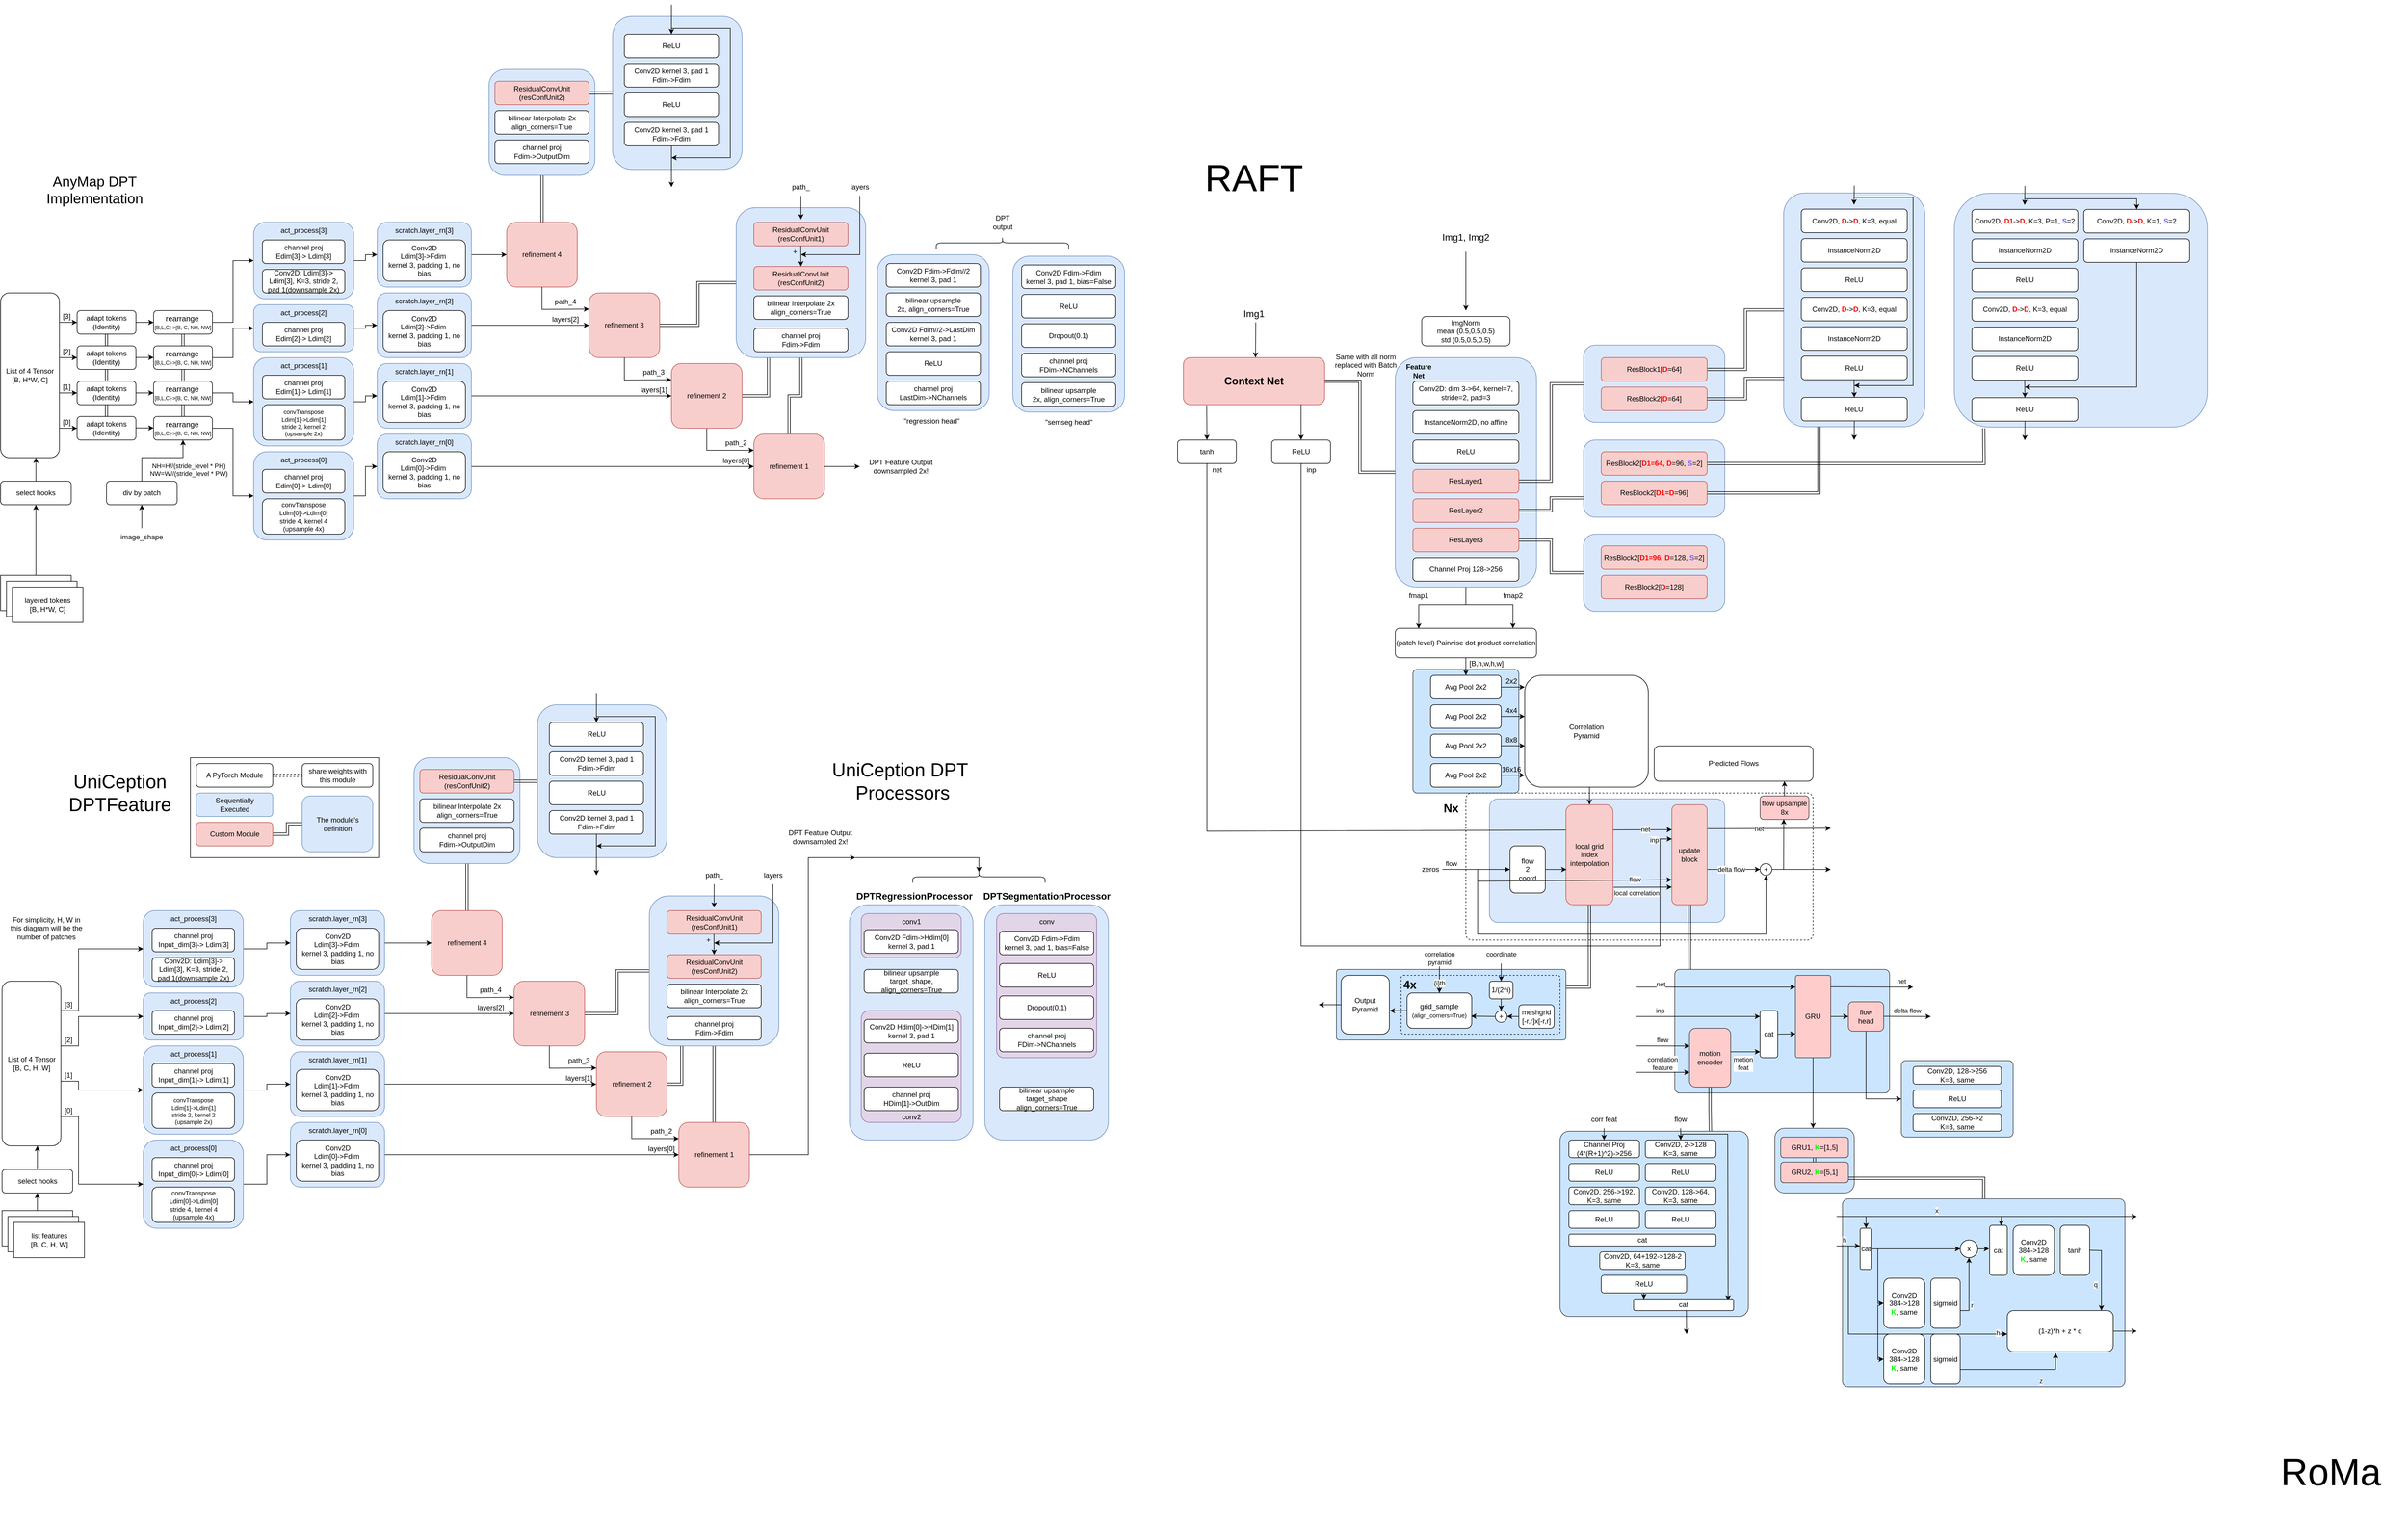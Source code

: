 <mxfile version="24.8.6">
  <diagram name="Page-1" id="OdBgKaAoPbrbGqz_YkZU">
    <mxGraphModel dx="3393" dy="2456" grid="1" gridSize="10" guides="1" tooltips="1" connect="1" arrows="1" fold="1" page="1" pageScale="1" pageWidth="850" pageHeight="1100" math="0" shadow="0">
      <root>
        <mxCell id="0" />
        <mxCell id="1" parent="0" />
        <mxCell id="x1iran5d0OsqZvhx5CxH-182" value="" style="rounded=1;whiteSpace=wrap;html=1;arcSize=4;fillColor=#cce5ff;strokeColor=#36393d;" parent="1" vertex="1">
          <mxGeometry x="3005" y="1430" width="365" height="210" as="geometry" />
        </mxCell>
        <mxCell id="x1iran5d0OsqZvhx5CxH-164" value="" style="whiteSpace=wrap;html=1;fillColor=#cce5ff;strokeColor=#36393d;rounded=1;arcSize=4;" parent="1" vertex="1">
          <mxGeometry x="2560" y="920" width="180" height="210" as="geometry" />
        </mxCell>
        <mxCell id="x1iran5d0OsqZvhx5CxH-141" value="" style="whiteSpace=wrap;html=1;fillColor=#cce5ff;strokeColor=#36393d;rounded=1;arcSize=4;" parent="1" vertex="1">
          <mxGeometry x="2430" y="1430" width="390" height="120" as="geometry" />
        </mxCell>
        <mxCell id="x1iran5d0OsqZvhx5CxH-148" value="" style="rounded=1;whiteSpace=wrap;html=1;fillColor=none;dashed=1;arcSize=4;" parent="1" vertex="1">
          <mxGeometry x="2540" y="1440" width="270" height="100" as="geometry" />
        </mxCell>
        <mxCell id="x1iran5d0OsqZvhx5CxH-127" value="" style="rounded=1;whiteSpace=wrap;html=1;fillColor=none;dashed=1;arcSize=4;" parent="1" vertex="1">
          <mxGeometry x="2650" y="1130" width="590" height="250" as="geometry" />
        </mxCell>
        <mxCell id="x1iran5d0OsqZvhx5CxH-121" value="" style="endArrow=classic;html=1;rounded=0;entryX=-0.031;entryY=0.813;entryDx=0;entryDy=0;entryPerimeter=0;" parent="1" target="x1iran5d0OsqZvhx5CxH-113" edge="1">
          <mxGeometry width="50" height="50" relative="1" as="geometry">
            <mxPoint x="2690" y="1260" as="sourcePoint" />
            <mxPoint x="2800" y="1340" as="targetPoint" />
            <Array as="points">
              <mxPoint x="2690" y="1290" />
            </Array>
          </mxGeometry>
        </mxCell>
        <mxCell id="77ttq8aSvg3NPXkEHwXX-145" value="" style="rounded=0;whiteSpace=wrap;html=1;" parent="1" vertex="1">
          <mxGeometry x="482.5" y="1070" width="320" height="170" as="geometry" />
        </mxCell>
        <mxCell id="fmZWrexEu-023-qv5tjz-7" value="" style="rounded=0;whiteSpace=wrap;html=1;" parent="1" vertex="1">
          <mxGeometry x="160" y="760" width="120" height="60" as="geometry" />
        </mxCell>
        <mxCell id="fmZWrexEu-023-qv5tjz-8" value="" style="rounded=0;whiteSpace=wrap;html=1;" parent="1" vertex="1">
          <mxGeometry x="170" y="770" width="120" height="60" as="geometry" />
        </mxCell>
        <mxCell id="fmZWrexEu-023-qv5tjz-9" value="layered tokens&lt;div&gt;[B, H*W, C]&lt;/div&gt;" style="rounded=0;whiteSpace=wrap;html=1;" parent="1" vertex="1">
          <mxGeometry x="180" y="780" width="120" height="60" as="geometry" />
        </mxCell>
        <mxCell id="fmZWrexEu-023-qv5tjz-12" value="" style="endArrow=classic;html=1;rounded=0;exitX=0.5;exitY=0;exitDx=0;exitDy=0;" parent="1" source="fmZWrexEu-023-qv5tjz-7" edge="1">
          <mxGeometry width="50" height="50" relative="1" as="geometry">
            <mxPoint x="220" y="680" as="sourcePoint" />
            <mxPoint x="220" y="640" as="targetPoint" />
          </mxGeometry>
        </mxCell>
        <mxCell id="fmZWrexEu-023-qv5tjz-13" value="select hooks" style="rounded=1;whiteSpace=wrap;html=1;" parent="1" vertex="1">
          <mxGeometry x="160" y="600" width="120" height="40" as="geometry" />
        </mxCell>
        <mxCell id="fmZWrexEu-023-qv5tjz-14" value="" style="endArrow=classic;html=1;rounded=0;" parent="1" edge="1">
          <mxGeometry width="50" height="50" relative="1" as="geometry">
            <mxPoint x="220" y="600" as="sourcePoint" />
            <mxPoint x="220" y="560" as="targetPoint" />
          </mxGeometry>
        </mxCell>
        <mxCell id="fmZWrexEu-023-qv5tjz-16" value="List of 4 Tensor&lt;div&gt;[B, H*W, C]&lt;/div&gt;" style="rounded=1;whiteSpace=wrap;html=1;" parent="1" vertex="1">
          <mxGeometry x="160" y="280" width="100" height="280" as="geometry" />
        </mxCell>
        <mxCell id="fmZWrexEu-023-qv5tjz-39" style="edgeStyle=orthogonalEdgeStyle;rounded=0;orthogonalLoop=1;jettySize=auto;html=1;entryX=0.5;entryY=1;entryDx=0;entryDy=0;shape=link;" parent="1" source="fmZWrexEu-023-qv5tjz-17" target="fmZWrexEu-023-qv5tjz-18" edge="1">
          <mxGeometry relative="1" as="geometry" />
        </mxCell>
        <mxCell id="fmZWrexEu-023-qv5tjz-17" value="adapt tokens&lt;div&gt;(Identity)&lt;/div&gt;" style="rounded=1;whiteSpace=wrap;html=1;" parent="1" vertex="1">
          <mxGeometry x="290" y="490" width="100" height="40" as="geometry" />
        </mxCell>
        <mxCell id="fmZWrexEu-023-qv5tjz-40" style="edgeStyle=orthogonalEdgeStyle;rounded=0;orthogonalLoop=1;jettySize=auto;html=1;exitX=0.5;exitY=0;exitDx=0;exitDy=0;entryX=0.5;entryY=1;entryDx=0;entryDy=0;shape=link;" parent="1" source="fmZWrexEu-023-qv5tjz-18" target="fmZWrexEu-023-qv5tjz-19" edge="1">
          <mxGeometry relative="1" as="geometry" />
        </mxCell>
        <mxCell id="fmZWrexEu-023-qv5tjz-18" value="adapt tokens&lt;div&gt;(Identity)&lt;/div&gt;" style="rounded=1;whiteSpace=wrap;html=1;" parent="1" vertex="1">
          <mxGeometry x="290" y="430" width="100" height="40" as="geometry" />
        </mxCell>
        <mxCell id="fmZWrexEu-023-qv5tjz-41" style="edgeStyle=orthogonalEdgeStyle;rounded=0;orthogonalLoop=1;jettySize=auto;html=1;exitX=0.5;exitY=0;exitDx=0;exitDy=0;entryX=0.5;entryY=1;entryDx=0;entryDy=0;shape=link;" parent="1" source="fmZWrexEu-023-qv5tjz-19" target="fmZWrexEu-023-qv5tjz-20" edge="1">
          <mxGeometry relative="1" as="geometry" />
        </mxCell>
        <mxCell id="fmZWrexEu-023-qv5tjz-19" value="adapt tokens&lt;div&gt;(Identity)&lt;/div&gt;" style="rounded=1;whiteSpace=wrap;html=1;" parent="1" vertex="1">
          <mxGeometry x="290" y="370" width="100" height="40" as="geometry" />
        </mxCell>
        <mxCell id="fmZWrexEu-023-qv5tjz-20" value="adapt tokens&lt;div&gt;(Identity)&lt;/div&gt;" style="rounded=1;whiteSpace=wrap;html=1;" parent="1" vertex="1">
          <mxGeometry x="290" y="310" width="100" height="40" as="geometry" />
        </mxCell>
        <mxCell id="fmZWrexEu-023-qv5tjz-21" value="" style="endArrow=classic;html=1;rounded=0;entryX=0;entryY=0.5;entryDx=0;entryDy=0;" parent="1" target="fmZWrexEu-023-qv5tjz-17" edge="1">
          <mxGeometry width="50" height="50" relative="1" as="geometry">
            <mxPoint x="260" y="510" as="sourcePoint" />
            <mxPoint x="310" y="460" as="targetPoint" />
          </mxGeometry>
        </mxCell>
        <mxCell id="fmZWrexEu-023-qv5tjz-22" value="" style="endArrow=classic;html=1;rounded=0;entryX=0;entryY=0.5;entryDx=0;entryDy=0;" parent="1" target="fmZWrexEu-023-qv5tjz-18" edge="1">
          <mxGeometry width="50" height="50" relative="1" as="geometry">
            <mxPoint x="260" y="450" as="sourcePoint" />
            <mxPoint x="310" y="400" as="targetPoint" />
          </mxGeometry>
        </mxCell>
        <mxCell id="fmZWrexEu-023-qv5tjz-23" value="" style="endArrow=classic;html=1;rounded=0;entryX=0;entryY=0.5;entryDx=0;entryDy=0;" parent="1" target="fmZWrexEu-023-qv5tjz-19" edge="1">
          <mxGeometry width="50" height="50" relative="1" as="geometry">
            <mxPoint x="260" y="390" as="sourcePoint" />
            <mxPoint x="310" y="340" as="targetPoint" />
          </mxGeometry>
        </mxCell>
        <mxCell id="fmZWrexEu-023-qv5tjz-24" value="" style="endArrow=classic;html=1;rounded=0;entryX=0;entryY=0.5;entryDx=0;entryDy=0;" parent="1" target="fmZWrexEu-023-qv5tjz-20" edge="1">
          <mxGeometry width="50" height="50" relative="1" as="geometry">
            <mxPoint x="260" y="330" as="sourcePoint" />
            <mxPoint x="310" y="280" as="targetPoint" />
          </mxGeometry>
        </mxCell>
        <mxCell id="fmZWrexEu-023-qv5tjz-25" value="[0]" style="text;html=1;align=center;verticalAlign=middle;whiteSpace=wrap;rounded=0;" parent="1" vertex="1">
          <mxGeometry x="265" y="490" width="15" height="20" as="geometry" />
        </mxCell>
        <mxCell id="fmZWrexEu-023-qv5tjz-26" value="[1]" style="text;html=1;align=center;verticalAlign=middle;whiteSpace=wrap;rounded=0;" parent="1" vertex="1">
          <mxGeometry x="265" y="430" width="15" height="20" as="geometry" />
        </mxCell>
        <mxCell id="fmZWrexEu-023-qv5tjz-27" value="[2]" style="text;html=1;align=center;verticalAlign=middle;whiteSpace=wrap;rounded=0;" parent="1" vertex="1">
          <mxGeometry x="265" y="370" width="15" height="20" as="geometry" />
        </mxCell>
        <mxCell id="fmZWrexEu-023-qv5tjz-28" value="[3]" style="text;html=1;align=center;verticalAlign=middle;whiteSpace=wrap;rounded=0;" parent="1" vertex="1">
          <mxGeometry x="265" y="310" width="15" height="20" as="geometry" />
        </mxCell>
        <mxCell id="fmZWrexEu-023-qv5tjz-29" value="" style="endArrow=classic;html=1;rounded=0;" parent="1" edge="1">
          <mxGeometry width="50" height="50" relative="1" as="geometry">
            <mxPoint x="390" y="330" as="sourcePoint" />
            <mxPoint x="420" y="330" as="targetPoint" />
          </mxGeometry>
        </mxCell>
        <mxCell id="fmZWrexEu-023-qv5tjz-30" value="" style="endArrow=classic;html=1;rounded=0;" parent="1" edge="1">
          <mxGeometry width="50" height="50" relative="1" as="geometry">
            <mxPoint x="390" y="389.76" as="sourcePoint" />
            <mxPoint x="420" y="389.76" as="targetPoint" />
          </mxGeometry>
        </mxCell>
        <mxCell id="fmZWrexEu-023-qv5tjz-31" value="" style="endArrow=classic;html=1;rounded=0;" parent="1" edge="1">
          <mxGeometry width="50" height="50" relative="1" as="geometry">
            <mxPoint x="390" y="450" as="sourcePoint" />
            <mxPoint x="420" y="450" as="targetPoint" />
          </mxGeometry>
        </mxCell>
        <mxCell id="fmZWrexEu-023-qv5tjz-32" value="" style="endArrow=classic;html=1;rounded=0;" parent="1" edge="1">
          <mxGeometry width="50" height="50" relative="1" as="geometry">
            <mxPoint x="390" y="509.52" as="sourcePoint" />
            <mxPoint x="420" y="509.52" as="targetPoint" />
          </mxGeometry>
        </mxCell>
        <mxCell id="fmZWrexEu-023-qv5tjz-72" style="edgeStyle=orthogonalEdgeStyle;rounded=0;orthogonalLoop=1;jettySize=auto;html=1;entryX=0;entryY=0.5;entryDx=0;entryDy=0;" parent="1" source="fmZWrexEu-023-qv5tjz-33" target="fmZWrexEu-023-qv5tjz-55" edge="1">
          <mxGeometry relative="1" as="geometry" />
        </mxCell>
        <mxCell id="fmZWrexEu-023-qv5tjz-33" value="&lt;font style=&quot;font-size: 13px;&quot;&gt;rearrange&lt;/font&gt;&lt;font style=&quot;font-size: 9px;&quot;&gt;&amp;nbsp;&lt;/font&gt;&lt;div&gt;&lt;font style=&quot;font-size: 9px;&quot;&gt;[B,L,C]-&amp;gt;[B, C, NH, NW]&lt;/font&gt;&lt;/div&gt;" style="rounded=1;whiteSpace=wrap;html=1;" parent="1" vertex="1">
          <mxGeometry x="420" y="310" width="100" height="40" as="geometry" />
        </mxCell>
        <mxCell id="fmZWrexEu-023-qv5tjz-45" style="edgeStyle=orthogonalEdgeStyle;rounded=0;orthogonalLoop=1;jettySize=auto;html=1;exitX=0.5;exitY=0;exitDx=0;exitDy=0;entryX=0.5;entryY=1;entryDx=0;entryDy=0;shape=link;" parent="1" source="fmZWrexEu-023-qv5tjz-34" target="fmZWrexEu-023-qv5tjz-33" edge="1">
          <mxGeometry relative="1" as="geometry" />
        </mxCell>
        <mxCell id="fmZWrexEu-023-qv5tjz-71" style="edgeStyle=orthogonalEdgeStyle;rounded=0;orthogonalLoop=1;jettySize=auto;html=1;entryX=0;entryY=0.5;entryDx=0;entryDy=0;" parent="1" source="fmZWrexEu-023-qv5tjz-34" target="fmZWrexEu-023-qv5tjz-54" edge="1">
          <mxGeometry relative="1" as="geometry" />
        </mxCell>
        <mxCell id="fmZWrexEu-023-qv5tjz-34" value="&lt;font style=&quot;font-size: 13px;&quot;&gt;rearrange&lt;/font&gt;&lt;font style=&quot;font-size: 9px;&quot;&gt;&amp;nbsp;&lt;/font&gt;&lt;div&gt;&lt;font style=&quot;font-size: 9px;&quot;&gt;[B,L,C]-&amp;gt;[B, C, NH, NW]&lt;/font&gt;&lt;/div&gt;" style="rounded=1;whiteSpace=wrap;html=1;" parent="1" vertex="1">
          <mxGeometry x="420" y="370" width="100" height="40" as="geometry" />
        </mxCell>
        <mxCell id="fmZWrexEu-023-qv5tjz-44" style="edgeStyle=orthogonalEdgeStyle;rounded=0;orthogonalLoop=1;jettySize=auto;html=1;exitX=0.5;exitY=0;exitDx=0;exitDy=0;entryX=0.5;entryY=1;entryDx=0;entryDy=0;shape=link;" parent="1" source="fmZWrexEu-023-qv5tjz-35" target="fmZWrexEu-023-qv5tjz-34" edge="1">
          <mxGeometry relative="1" as="geometry" />
        </mxCell>
        <mxCell id="fmZWrexEu-023-qv5tjz-70" style="edgeStyle=orthogonalEdgeStyle;rounded=0;orthogonalLoop=1;jettySize=auto;html=1;entryX=0;entryY=0.5;entryDx=0;entryDy=0;" parent="1" source="fmZWrexEu-023-qv5tjz-35" target="fmZWrexEu-023-qv5tjz-53" edge="1">
          <mxGeometry relative="1" as="geometry" />
        </mxCell>
        <mxCell id="fmZWrexEu-023-qv5tjz-35" value="&lt;font style=&quot;font-size: 13px;&quot;&gt;rearrange&lt;/font&gt;&lt;font style=&quot;font-size: 9px;&quot;&gt;&amp;nbsp;&lt;/font&gt;&lt;div&gt;&lt;font style=&quot;font-size: 9px;&quot;&gt;[B,L,C]-&amp;gt;[B, C, NH, NW]&lt;/font&gt;&lt;/div&gt;" style="rounded=1;whiteSpace=wrap;html=1;" parent="1" vertex="1">
          <mxGeometry x="420" y="430" width="100" height="40" as="geometry" />
        </mxCell>
        <mxCell id="fmZWrexEu-023-qv5tjz-43" style="edgeStyle=orthogonalEdgeStyle;rounded=0;orthogonalLoop=1;jettySize=auto;html=1;entryX=0.5;entryY=1;entryDx=0;entryDy=0;shape=link;" parent="1" source="fmZWrexEu-023-qv5tjz-36" target="fmZWrexEu-023-qv5tjz-35" edge="1">
          <mxGeometry relative="1" as="geometry" />
        </mxCell>
        <mxCell id="fmZWrexEu-023-qv5tjz-73" style="edgeStyle=orthogonalEdgeStyle;rounded=0;orthogonalLoop=1;jettySize=auto;html=1;entryX=0;entryY=0.5;entryDx=0;entryDy=0;" parent="1" source="fmZWrexEu-023-qv5tjz-36" target="fmZWrexEu-023-qv5tjz-52" edge="1">
          <mxGeometry relative="1" as="geometry" />
        </mxCell>
        <mxCell id="fmZWrexEu-023-qv5tjz-36" value="&lt;font style=&quot;font-size: 13px;&quot;&gt;rearrange&lt;/font&gt;&lt;font style=&quot;font-size: 9px;&quot;&gt;&amp;nbsp;&lt;/font&gt;&lt;div&gt;&lt;font style=&quot;font-size: 9px;&quot;&gt;[B,L,C]-&amp;gt;[B, C, NH, NW]&lt;/font&gt;&lt;/div&gt;" style="rounded=1;whiteSpace=wrap;html=1;" parent="1" vertex="1">
          <mxGeometry x="420" y="490" width="100" height="40" as="geometry" />
        </mxCell>
        <mxCell id="fmZWrexEu-023-qv5tjz-47" value="div by patch" style="rounded=1;whiteSpace=wrap;html=1;" parent="1" vertex="1">
          <mxGeometry x="340" y="600" width="120" height="40" as="geometry" />
        </mxCell>
        <mxCell id="fmZWrexEu-023-qv5tjz-48" value="" style="endArrow=classic;html=1;rounded=0;entryX=0.5;entryY=1;entryDx=0;entryDy=0;" parent="1" target="fmZWrexEu-023-qv5tjz-47" edge="1">
          <mxGeometry width="50" height="50" relative="1" as="geometry">
            <mxPoint x="400" y="680" as="sourcePoint" />
            <mxPoint x="450" y="690" as="targetPoint" />
          </mxGeometry>
        </mxCell>
        <mxCell id="fmZWrexEu-023-qv5tjz-49" value="image_shape" style="text;html=1;align=center;verticalAlign=middle;whiteSpace=wrap;rounded=0;" parent="1" vertex="1">
          <mxGeometry x="360" y="680" width="80" height="30" as="geometry" />
        </mxCell>
        <mxCell id="fmZWrexEu-023-qv5tjz-50" value="" style="endArrow=classic;html=1;rounded=0;entryX=0.5;entryY=1;entryDx=0;entryDy=0;" parent="1" target="fmZWrexEu-023-qv5tjz-36" edge="1">
          <mxGeometry width="50" height="50" relative="1" as="geometry">
            <mxPoint x="400" y="600" as="sourcePoint" />
            <mxPoint x="450" y="550" as="targetPoint" />
            <Array as="points">
              <mxPoint x="400" y="560" />
              <mxPoint x="470" y="560" />
            </Array>
          </mxGeometry>
        </mxCell>
        <mxCell id="fmZWrexEu-023-qv5tjz-51" value="&lt;font style=&quot;font-size: 11px;&quot;&gt;NH=H//(stride_level * PH)&lt;/font&gt;&lt;div style=&quot;font-size: 11px;&quot;&gt;&lt;font style=&quot;font-size: 11px;&quot;&gt;NW=W//(stride_level * PW)&lt;/font&gt;&lt;br&gt;&lt;/div&gt;" style="text;html=1;align=center;verticalAlign=middle;whiteSpace=wrap;rounded=0;" parent="1" vertex="1">
          <mxGeometry x="400" y="560" width="160" height="40" as="geometry" />
        </mxCell>
        <mxCell id="fmZWrexEu-023-qv5tjz-83" style="edgeStyle=orthogonalEdgeStyle;rounded=0;orthogonalLoop=1;jettySize=auto;html=1;entryX=0;entryY=0.5;entryDx=0;entryDy=0;" parent="1" source="fmZWrexEu-023-qv5tjz-52" target="fmZWrexEu-023-qv5tjz-81" edge="1">
          <mxGeometry relative="1" as="geometry" />
        </mxCell>
        <mxCell id="fmZWrexEu-023-qv5tjz-52" value="act_process[0]" style="rounded=1;whiteSpace=wrap;html=1;fillColor=#dae8fc;strokeColor=#6c8ebf;verticalAlign=top;" parent="1" vertex="1">
          <mxGeometry x="590" y="550" width="170" height="150" as="geometry" />
        </mxCell>
        <mxCell id="fmZWrexEu-023-qv5tjz-84" style="edgeStyle=orthogonalEdgeStyle;rounded=0;orthogonalLoop=1;jettySize=auto;html=1;entryX=0;entryY=0.5;entryDx=0;entryDy=0;" parent="1" source="fmZWrexEu-023-qv5tjz-53" target="fmZWrexEu-023-qv5tjz-79" edge="1">
          <mxGeometry relative="1" as="geometry" />
        </mxCell>
        <mxCell id="fmZWrexEu-023-qv5tjz-53" value="act_process[1]" style="rounded=1;whiteSpace=wrap;html=1;fillColor=#dae8fc;strokeColor=#6c8ebf;verticalAlign=top;" parent="1" vertex="1">
          <mxGeometry x="590" y="390" width="170" height="150" as="geometry" />
        </mxCell>
        <mxCell id="fmZWrexEu-023-qv5tjz-85" style="edgeStyle=orthogonalEdgeStyle;rounded=0;orthogonalLoop=1;jettySize=auto;html=1;entryX=0;entryY=0.5;entryDx=0;entryDy=0;" parent="1" source="fmZWrexEu-023-qv5tjz-54" target="fmZWrexEu-023-qv5tjz-77" edge="1">
          <mxGeometry relative="1" as="geometry" />
        </mxCell>
        <mxCell id="fmZWrexEu-023-qv5tjz-54" value="act_process[2]" style="rounded=1;whiteSpace=wrap;html=1;fillColor=#dae8fc;strokeColor=#6c8ebf;verticalAlign=top;" parent="1" vertex="1">
          <mxGeometry x="590" y="300" width="170" height="80" as="geometry" />
        </mxCell>
        <mxCell id="fmZWrexEu-023-qv5tjz-86" style="edgeStyle=orthogonalEdgeStyle;rounded=0;orthogonalLoop=1;jettySize=auto;html=1;entryX=0;entryY=0.5;entryDx=0;entryDy=0;" parent="1" source="fmZWrexEu-023-qv5tjz-55" target="fmZWrexEu-023-qv5tjz-75" edge="1">
          <mxGeometry relative="1" as="geometry" />
        </mxCell>
        <mxCell id="fmZWrexEu-023-qv5tjz-55" value="act_process[3]" style="rounded=1;whiteSpace=wrap;html=1;fillColor=#dae8fc;strokeColor=#6c8ebf;align=center;verticalAlign=top;" parent="1" vertex="1">
          <mxGeometry x="590" y="160" width="170" height="130" as="geometry" />
        </mxCell>
        <mxCell id="fmZWrexEu-023-qv5tjz-62" value="channel proj&lt;div&gt;Edim[0]-&amp;gt; Ldim[0]&lt;/div&gt;" style="rounded=1;whiteSpace=wrap;html=1;" parent="1" vertex="1">
          <mxGeometry x="605" y="580" width="140" height="40" as="geometry" />
        </mxCell>
        <mxCell id="fmZWrexEu-023-qv5tjz-63" value="&lt;font style=&quot;font-size: 11px;&quot;&gt;convTranspose&lt;/font&gt;&lt;div&gt;&lt;span style=&quot;font-size: 11px;&quot;&gt;Ldim[0]-&amp;gt;Ldim[0]&lt;br&gt;&lt;/span&gt;&lt;div style=&quot;font-size: 11px;&quot;&gt;&lt;font style=&quot;font-size: 11px;&quot;&gt;stride 4, kernel 4&lt;/font&gt;&lt;/div&gt;&lt;div style=&quot;font-size: 11px;&quot;&gt;&lt;font style=&quot;font-size: 11px;&quot;&gt;(upsample 4x)&lt;/font&gt;&lt;/div&gt;&lt;/div&gt;" style="rounded=1;whiteSpace=wrap;html=1;" parent="1" vertex="1">
          <mxGeometry x="605" y="630" width="140" height="60" as="geometry" />
        </mxCell>
        <mxCell id="fmZWrexEu-023-qv5tjz-64" value="channel proj&lt;div&gt;Edim[1]-&amp;gt; Ldim[1]&lt;/div&gt;" style="rounded=1;whiteSpace=wrap;html=1;" parent="1" vertex="1">
          <mxGeometry x="605" y="420" width="140" height="40" as="geometry" />
        </mxCell>
        <mxCell id="fmZWrexEu-023-qv5tjz-65" value="&lt;font style=&quot;font-size: 10px;&quot;&gt;convTranspose&lt;/font&gt;&lt;div style=&quot;font-size: 10px;&quot;&gt;&lt;font style=&quot;font-size: 10px;&quot;&gt;Ldim[1]-&amp;gt;Ldim[1]&lt;br&gt;&lt;/font&gt;&lt;div&gt;&lt;font style=&quot;font-size: 10px;&quot;&gt;stride 2, kernel 2&lt;/font&gt;&lt;/div&gt;&lt;div&gt;&lt;font style=&quot;font-size: 10px;&quot;&gt;(upsample 2x)&lt;/font&gt;&lt;/div&gt;&lt;/div&gt;" style="rounded=1;whiteSpace=wrap;html=1;" parent="1" vertex="1">
          <mxGeometry x="605" y="470" width="140" height="60" as="geometry" />
        </mxCell>
        <mxCell id="fmZWrexEu-023-qv5tjz-66" value="channel proj&lt;div&gt;Edim[2]-&amp;gt; Ldim[2]&lt;/div&gt;" style="rounded=1;whiteSpace=wrap;html=1;" parent="1" vertex="1">
          <mxGeometry x="605" y="330" width="140" height="40" as="geometry" />
        </mxCell>
        <mxCell id="fmZWrexEu-023-qv5tjz-67" value="channel proj&lt;div&gt;Edim[3]-&amp;gt; Ldim[3]&lt;/div&gt;" style="rounded=1;whiteSpace=wrap;html=1;" parent="1" vertex="1">
          <mxGeometry x="605" y="190" width="140" height="40" as="geometry" />
        </mxCell>
        <mxCell id="fmZWrexEu-023-qv5tjz-68" value="Conv2D: Ldim[3]-&amp;gt; Ldim[3], K=3, stride 2, pad 1(downsample 2x)" style="rounded=1;whiteSpace=wrap;html=1;" parent="1" vertex="1">
          <mxGeometry x="605" y="240" width="140" height="40" as="geometry" />
        </mxCell>
        <mxCell id="fmZWrexEu-023-qv5tjz-91" style="edgeStyle=orthogonalEdgeStyle;rounded=0;orthogonalLoop=1;jettySize=auto;html=1;entryX=0;entryY=0.5;entryDx=0;entryDy=0;" parent="1" source="fmZWrexEu-023-qv5tjz-75" target="fmZWrexEu-023-qv5tjz-87" edge="1">
          <mxGeometry relative="1" as="geometry" />
        </mxCell>
        <mxCell id="fmZWrexEu-023-qv5tjz-75" value="scratch.layer_rn[3]" style="rounded=1;whiteSpace=wrap;html=1;fillColor=#dae8fc;strokeColor=#6c8ebf;verticalAlign=top;" parent="1" vertex="1">
          <mxGeometry x="800" y="160" width="160" height="110" as="geometry" />
        </mxCell>
        <mxCell id="fmZWrexEu-023-qv5tjz-76" value="Conv2D&lt;br&gt;&lt;div&gt;Ldim[3]-&amp;gt;Fdim&amp;nbsp;&lt;/div&gt;&lt;div&gt;kernel 3, padding 1, no bias&lt;/div&gt;" style="rounded=1;whiteSpace=wrap;html=1;" parent="1" vertex="1">
          <mxGeometry x="810" y="190" width="140" height="70" as="geometry" />
        </mxCell>
        <mxCell id="fmZWrexEu-023-qv5tjz-95" style="edgeStyle=orthogonalEdgeStyle;rounded=0;orthogonalLoop=1;jettySize=auto;html=1;entryX=0;entryY=0.5;entryDx=0;entryDy=0;" parent="1" source="fmZWrexEu-023-qv5tjz-77" target="fmZWrexEu-023-qv5tjz-88" edge="1">
          <mxGeometry relative="1" as="geometry" />
        </mxCell>
        <mxCell id="fmZWrexEu-023-qv5tjz-77" value="scratch.layer_rn[2]" style="rounded=1;whiteSpace=wrap;html=1;fillColor=#dae8fc;strokeColor=#6c8ebf;verticalAlign=top;" parent="1" vertex="1">
          <mxGeometry x="800" y="280" width="160" height="110" as="geometry" />
        </mxCell>
        <mxCell id="fmZWrexEu-023-qv5tjz-78" value="Conv2D&lt;br&gt;&lt;div&gt;Ldim[2]-&amp;gt;Fdim&amp;nbsp;&lt;/div&gt;&lt;div&gt;kernel 3, padding 1, no bias&lt;/div&gt;" style="rounded=1;whiteSpace=wrap;html=1;" parent="1" vertex="1">
          <mxGeometry x="810" y="310" width="140" height="70" as="geometry" />
        </mxCell>
        <mxCell id="fmZWrexEu-023-qv5tjz-97" style="edgeStyle=orthogonalEdgeStyle;rounded=0;orthogonalLoop=1;jettySize=auto;html=1;exitX=1;exitY=0.5;exitDx=0;exitDy=0;entryX=0;entryY=0.5;entryDx=0;entryDy=0;" parent="1" source="fmZWrexEu-023-qv5tjz-79" target="fmZWrexEu-023-qv5tjz-89" edge="1">
          <mxGeometry relative="1" as="geometry" />
        </mxCell>
        <mxCell id="fmZWrexEu-023-qv5tjz-79" value="scratch.layer_rn[1]" style="rounded=1;whiteSpace=wrap;html=1;fillColor=#dae8fc;strokeColor=#6c8ebf;verticalAlign=top;" parent="1" vertex="1">
          <mxGeometry x="800" y="400" width="160" height="110" as="geometry" />
        </mxCell>
        <mxCell id="fmZWrexEu-023-qv5tjz-80" value="Conv2D&lt;br&gt;&lt;div&gt;Ldim[1]-&amp;gt;Fdim&amp;nbsp;&lt;/div&gt;&lt;div&gt;kernel 3, padding 1, no bias&lt;/div&gt;" style="rounded=1;whiteSpace=wrap;html=1;" parent="1" vertex="1">
          <mxGeometry x="810" y="430" width="140" height="70" as="geometry" />
        </mxCell>
        <mxCell id="fmZWrexEu-023-qv5tjz-99" style="edgeStyle=orthogonalEdgeStyle;rounded=0;orthogonalLoop=1;jettySize=auto;html=1;exitX=1;exitY=0.5;exitDx=0;exitDy=0;entryX=0;entryY=0.5;entryDx=0;entryDy=0;" parent="1" source="fmZWrexEu-023-qv5tjz-81" target="fmZWrexEu-023-qv5tjz-90" edge="1">
          <mxGeometry relative="1" as="geometry" />
        </mxCell>
        <mxCell id="fmZWrexEu-023-qv5tjz-81" value="scratch.layer_rn[0]" style="rounded=1;whiteSpace=wrap;html=1;fillColor=#dae8fc;strokeColor=#6c8ebf;verticalAlign=top;" parent="1" vertex="1">
          <mxGeometry x="800" y="520" width="160" height="110" as="geometry" />
        </mxCell>
        <mxCell id="fmZWrexEu-023-qv5tjz-82" value="Conv2D&lt;br&gt;&lt;div&gt;Ldim[0]-&amp;gt;Fdim&amp;nbsp;&lt;/div&gt;&lt;div&gt;kernel 3, padding 1, no bias&lt;/div&gt;" style="rounded=1;whiteSpace=wrap;html=1;" parent="1" vertex="1">
          <mxGeometry x="810" y="550" width="140" height="70" as="geometry" />
        </mxCell>
        <mxCell id="fmZWrexEu-023-qv5tjz-101" value="" style="edgeStyle=orthogonalEdgeStyle;rounded=0;orthogonalLoop=1;jettySize=auto;html=1;shape=link;" parent="1" source="fmZWrexEu-023-qv5tjz-87" target="fmZWrexEu-023-qv5tjz-100" edge="1">
          <mxGeometry relative="1" as="geometry" />
        </mxCell>
        <mxCell id="fmZWrexEu-023-qv5tjz-87" value="refinement 4" style="rounded=1;whiteSpace=wrap;html=1;fillColor=#f8cecc;strokeColor=#b85450;" parent="1" vertex="1">
          <mxGeometry x="1020" y="160" width="120" height="110" as="geometry" />
        </mxCell>
        <mxCell id="fmZWrexEu-023-qv5tjz-120" value="" style="edgeStyle=orthogonalEdgeStyle;rounded=0;orthogonalLoop=1;jettySize=auto;html=1;shape=link;" parent="1" source="fmZWrexEu-023-qv5tjz-88" target="fmZWrexEu-023-qv5tjz-119" edge="1">
          <mxGeometry relative="1" as="geometry" />
        </mxCell>
        <mxCell id="fmZWrexEu-023-qv5tjz-88" value="refinement 3" style="rounded=1;whiteSpace=wrap;html=1;fillColor=#f8cecc;strokeColor=#b85450;" parent="1" vertex="1">
          <mxGeometry x="1160" y="280" width="120" height="110" as="geometry" />
        </mxCell>
        <mxCell id="fmZWrexEu-023-qv5tjz-98" style="edgeStyle=orthogonalEdgeStyle;rounded=0;orthogonalLoop=1;jettySize=auto;html=1;exitX=0.5;exitY=1;exitDx=0;exitDy=0;entryX=0;entryY=0.25;entryDx=0;entryDy=0;" parent="1" source="fmZWrexEu-023-qv5tjz-89" target="fmZWrexEu-023-qv5tjz-90" edge="1">
          <mxGeometry relative="1" as="geometry" />
        </mxCell>
        <mxCell id="fmZWrexEu-023-qv5tjz-241" style="edgeStyle=orthogonalEdgeStyle;rounded=0;orthogonalLoop=1;jettySize=auto;html=1;entryX=0.25;entryY=1;entryDx=0;entryDy=0;exitX=1;exitY=0.5;exitDx=0;exitDy=0;shape=link;" parent="1" source="fmZWrexEu-023-qv5tjz-89" target="fmZWrexEu-023-qv5tjz-119" edge="1">
          <mxGeometry relative="1" as="geometry" />
        </mxCell>
        <mxCell id="fmZWrexEu-023-qv5tjz-89" value="refinement 2" style="rounded=1;whiteSpace=wrap;html=1;fillColor=#f8cecc;strokeColor=#b85450;" parent="1" vertex="1">
          <mxGeometry x="1300" y="400" width="120" height="110" as="geometry" />
        </mxCell>
        <mxCell id="fmZWrexEu-023-qv5tjz-242" style="edgeStyle=orthogonalEdgeStyle;rounded=0;orthogonalLoop=1;jettySize=auto;html=1;entryX=0.5;entryY=1;entryDx=0;entryDy=0;shape=link;" parent="1" source="fmZWrexEu-023-qv5tjz-90" target="fmZWrexEu-023-qv5tjz-119" edge="1">
          <mxGeometry relative="1" as="geometry" />
        </mxCell>
        <mxCell id="fmZWrexEu-023-qv5tjz-90" value="refinement 1" style="rounded=1;whiteSpace=wrap;html=1;fillColor=#f8cecc;strokeColor=#b85450;" parent="1" vertex="1">
          <mxGeometry x="1440" y="520" width="120" height="110" as="geometry" />
        </mxCell>
        <mxCell id="fmZWrexEu-023-qv5tjz-94" value="" style="endArrow=classic;html=1;rounded=0;exitX=0.5;exitY=1;exitDx=0;exitDy=0;entryX=0;entryY=0.25;entryDx=0;entryDy=0;" parent="1" source="fmZWrexEu-023-qv5tjz-87" target="fmZWrexEu-023-qv5tjz-88" edge="1">
          <mxGeometry width="50" height="50" relative="1" as="geometry">
            <mxPoint x="1050" y="350" as="sourcePoint" />
            <mxPoint x="1100" y="300" as="targetPoint" />
            <Array as="points">
              <mxPoint x="1080" y="308" />
            </Array>
          </mxGeometry>
        </mxCell>
        <mxCell id="fmZWrexEu-023-qv5tjz-96" value="" style="endArrow=classic;html=1;rounded=0;exitX=0.5;exitY=1;exitDx=0;exitDy=0;entryX=0;entryY=0.25;entryDx=0;entryDy=0;" parent="1" source="fmZWrexEu-023-qv5tjz-88" target="fmZWrexEu-023-qv5tjz-89" edge="1">
          <mxGeometry width="50" height="50" relative="1" as="geometry">
            <mxPoint x="1200" y="500" as="sourcePoint" />
            <mxPoint x="1250" y="450" as="targetPoint" />
            <Array as="points">
              <mxPoint x="1220" y="428" />
            </Array>
          </mxGeometry>
        </mxCell>
        <mxCell id="fmZWrexEu-023-qv5tjz-100" value="" style="whiteSpace=wrap;html=1;fillColor=#dae8fc;strokeColor=#6c8ebf;rounded=1;" parent="1" vertex="1">
          <mxGeometry x="990" y="-100" width="180" height="180" as="geometry" />
        </mxCell>
        <mxCell id="fmZWrexEu-023-qv5tjz-104" value="" style="edgeStyle=orthogonalEdgeStyle;rounded=0;orthogonalLoop=1;jettySize=auto;html=1;shape=link;" parent="1" source="fmZWrexEu-023-qv5tjz-102" target="fmZWrexEu-023-qv5tjz-103" edge="1">
          <mxGeometry relative="1" as="geometry" />
        </mxCell>
        <mxCell id="fmZWrexEu-023-qv5tjz-102" value="ResidualConvUnit&lt;div&gt;(resConfUnit2)&lt;/div&gt;" style="rounded=1;whiteSpace=wrap;html=1;fillColor=#f8cecc;strokeColor=#b85450;" parent="1" vertex="1">
          <mxGeometry x="1000" y="-80" width="160" height="40" as="geometry" />
        </mxCell>
        <mxCell id="fmZWrexEu-023-qv5tjz-103" value="" style="whiteSpace=wrap;html=1;fillColor=#dae8fc;strokeColor=#6c8ebf;rounded=1;" parent="1" vertex="1">
          <mxGeometry x="1200" y="-190" width="220" height="260" as="geometry" />
        </mxCell>
        <mxCell id="fmZWrexEu-023-qv5tjz-105" value="ReLU" style="rounded=1;whiteSpace=wrap;html=1;" parent="1" vertex="1">
          <mxGeometry x="1220" y="-160" width="160" height="40" as="geometry" />
        </mxCell>
        <mxCell id="fmZWrexEu-023-qv5tjz-106" value="Conv2D kernel 3, pad 1&lt;div&gt;Fdim-&amp;gt;Fdim&lt;/div&gt;" style="rounded=1;whiteSpace=wrap;html=1;" parent="1" vertex="1">
          <mxGeometry x="1220" y="-110" width="160" height="40" as="geometry" />
        </mxCell>
        <mxCell id="fmZWrexEu-023-qv5tjz-107" value="ReLU" style="rounded=1;whiteSpace=wrap;html=1;" parent="1" vertex="1">
          <mxGeometry x="1220" y="-60" width="160" height="40" as="geometry" />
        </mxCell>
        <mxCell id="fmZWrexEu-023-qv5tjz-110" style="edgeStyle=orthogonalEdgeStyle;rounded=0;orthogonalLoop=1;jettySize=auto;html=1;" parent="1" source="fmZWrexEu-023-qv5tjz-108" edge="1">
          <mxGeometry relative="1" as="geometry">
            <mxPoint x="1300" y="100" as="targetPoint" />
          </mxGeometry>
        </mxCell>
        <mxCell id="fmZWrexEu-023-qv5tjz-108" value="Conv2D kernel 3, pad 1&lt;div&gt;Fdim-&amp;gt;Fdim&lt;br&gt;&lt;/div&gt;" style="rounded=1;whiteSpace=wrap;html=1;" parent="1" vertex="1">
          <mxGeometry x="1220" y="-10" width="160" height="40" as="geometry" />
        </mxCell>
        <mxCell id="fmZWrexEu-023-qv5tjz-109" value="" style="endArrow=classic;html=1;rounded=0;entryX=0.5;entryY=0;entryDx=0;entryDy=0;" parent="1" target="fmZWrexEu-023-qv5tjz-105" edge="1">
          <mxGeometry width="50" height="50" relative="1" as="geometry">
            <mxPoint x="1300" y="-210" as="sourcePoint" />
            <mxPoint x="1350" y="-440" as="targetPoint" />
          </mxGeometry>
        </mxCell>
        <mxCell id="fmZWrexEu-023-qv5tjz-111" value="" style="endArrow=classic;html=1;rounded=0;" parent="1" edge="1">
          <mxGeometry width="50" height="50" relative="1" as="geometry">
            <mxPoint x="1300" y="-170" as="sourcePoint" />
            <mxPoint x="1300" y="50" as="targetPoint" />
            <Array as="points">
              <mxPoint x="1400" y="-170" />
              <mxPoint x="1400" y="50" />
            </Array>
          </mxGeometry>
        </mxCell>
        <mxCell id="fmZWrexEu-023-qv5tjz-112" value="bilinear Interpolate 2x&lt;div&gt;align_corners=True&lt;/div&gt;" style="rounded=1;whiteSpace=wrap;html=1;" parent="1" vertex="1">
          <mxGeometry x="1000" y="-30" width="160" height="40" as="geometry" />
        </mxCell>
        <mxCell id="fmZWrexEu-023-qv5tjz-113" value="path_4" style="text;html=1;align=center;verticalAlign=middle;whiteSpace=wrap;rounded=0;" parent="1" vertex="1">
          <mxGeometry x="1100" y="280" width="40" height="30" as="geometry" />
        </mxCell>
        <mxCell id="fmZWrexEu-023-qv5tjz-114" value="layers[2]" style="text;html=1;align=center;verticalAlign=middle;whiteSpace=wrap;rounded=0;" parent="1" vertex="1">
          <mxGeometry x="1100" y="310" width="40" height="30" as="geometry" />
        </mxCell>
        <mxCell id="fmZWrexEu-023-qv5tjz-115" value="path_3" style="text;html=1;align=center;verticalAlign=middle;whiteSpace=wrap;rounded=0;" parent="1" vertex="1">
          <mxGeometry x="1250" y="400" width="40" height="30" as="geometry" />
        </mxCell>
        <mxCell id="fmZWrexEu-023-qv5tjz-116" value="layers[1]" style="text;html=1;align=center;verticalAlign=middle;whiteSpace=wrap;rounded=0;" parent="1" vertex="1">
          <mxGeometry x="1250" y="430" width="40" height="30" as="geometry" />
        </mxCell>
        <mxCell id="fmZWrexEu-023-qv5tjz-117" value="path_2" style="text;html=1;align=center;verticalAlign=middle;whiteSpace=wrap;rounded=0;" parent="1" vertex="1">
          <mxGeometry x="1390" y="520" width="40" height="30" as="geometry" />
        </mxCell>
        <mxCell id="fmZWrexEu-023-qv5tjz-118" value="layers[0]" style="text;html=1;align=center;verticalAlign=middle;whiteSpace=wrap;rounded=0;" parent="1" vertex="1">
          <mxGeometry x="1390" y="550" width="40" height="30" as="geometry" />
        </mxCell>
        <mxCell id="fmZWrexEu-023-qv5tjz-119" value="" style="whiteSpace=wrap;html=1;fillColor=#dae8fc;strokeColor=#6c8ebf;rounded=1;" parent="1" vertex="1">
          <mxGeometry x="1410" y="135" width="220" height="255" as="geometry" />
        </mxCell>
        <mxCell id="fmZWrexEu-023-qv5tjz-121" value="ResidualConvUnit&lt;div&gt;(resConfUnit1)&lt;/div&gt;" style="rounded=1;whiteSpace=wrap;html=1;fillColor=#f8cecc;strokeColor=#b85450;" parent="1" vertex="1">
          <mxGeometry x="1440" y="160" width="160" height="40" as="geometry" />
        </mxCell>
        <mxCell id="fmZWrexEu-023-qv5tjz-122" value="ResidualConvUnit&lt;div&gt;(resConfUnit2)&lt;/div&gt;" style="rounded=1;whiteSpace=wrap;html=1;fillColor=#f8cecc;strokeColor=#b85450;" parent="1" vertex="1">
          <mxGeometry x="1440" y="235" width="160" height="40" as="geometry" />
        </mxCell>
        <mxCell id="fmZWrexEu-023-qv5tjz-123" value="" style="endArrow=classic;html=1;rounded=0;" parent="1" edge="1">
          <mxGeometry width="50" height="50" relative="1" as="geometry">
            <mxPoint x="1520" y="115" as="sourcePoint" />
            <mxPoint x="1520" y="155" as="targetPoint" />
          </mxGeometry>
        </mxCell>
        <mxCell id="fmZWrexEu-023-qv5tjz-124" value="" style="endArrow=classic;html=1;rounded=0;" parent="1" edge="1">
          <mxGeometry width="50" height="50" relative="1" as="geometry">
            <mxPoint x="1620" y="115" as="sourcePoint" />
            <mxPoint x="1520" y="215" as="targetPoint" />
            <Array as="points">
              <mxPoint x="1620" y="215" />
            </Array>
          </mxGeometry>
        </mxCell>
        <mxCell id="fmZWrexEu-023-qv5tjz-125" value="path_" style="text;html=1;align=center;verticalAlign=middle;whiteSpace=wrap;rounded=0;" parent="1" vertex="1">
          <mxGeometry x="1490" y="85" width="60" height="30" as="geometry" />
        </mxCell>
        <mxCell id="fmZWrexEu-023-qv5tjz-126" value="layers" style="text;html=1;align=center;verticalAlign=middle;whiteSpace=wrap;rounded=0;" parent="1" vertex="1">
          <mxGeometry x="1590" y="85" width="60" height="30" as="geometry" />
        </mxCell>
        <mxCell id="fmZWrexEu-023-qv5tjz-127" value="" style="endArrow=classic;html=1;rounded=0;entryX=0.5;entryY=0;entryDx=0;entryDy=0;" parent="1" target="fmZWrexEu-023-qv5tjz-122" edge="1">
          <mxGeometry width="50" height="50" relative="1" as="geometry">
            <mxPoint x="1519.79" y="200" as="sourcePoint" />
            <mxPoint x="1519.79" y="230" as="targetPoint" />
          </mxGeometry>
        </mxCell>
        <mxCell id="fmZWrexEu-023-qv5tjz-129" value="+" style="text;html=1;align=center;verticalAlign=middle;whiteSpace=wrap;rounded=0;" parent="1" vertex="1">
          <mxGeometry x="1500" y="200" width="20" height="20" as="geometry" />
        </mxCell>
        <mxCell id="fmZWrexEu-023-qv5tjz-131" value="bilinear Interpolate 2x&lt;div&gt;align_corners=True&lt;/div&gt;" style="rounded=1;whiteSpace=wrap;html=1;" parent="1" vertex="1">
          <mxGeometry x="1440" y="285" width="160" height="40" as="geometry" />
        </mxCell>
        <mxCell id="fmZWrexEu-023-qv5tjz-132" value="channel proj&lt;div&gt;Fdim-&amp;gt;OutputDim&lt;/div&gt;" style="rounded=1;whiteSpace=wrap;html=1;" parent="1" vertex="1">
          <mxGeometry x="1000" y="20" width="160" height="40" as="geometry" />
        </mxCell>
        <mxCell id="fmZWrexEu-023-qv5tjz-240" value="channel proj&lt;div&gt;Fdim-&amp;gt;Fdim&lt;/div&gt;" style="rounded=1;whiteSpace=wrap;html=1;" parent="1" vertex="1">
          <mxGeometry x="1440" y="340" width="160" height="40" as="geometry" />
        </mxCell>
        <mxCell id="fmZWrexEu-023-qv5tjz-243" value="" style="endArrow=classic;html=1;rounded=0;exitX=1;exitY=0.5;exitDx=0;exitDy=0;" parent="1" source="fmZWrexEu-023-qv5tjz-90" edge="1">
          <mxGeometry width="50" height="50" relative="1" as="geometry">
            <mxPoint x="1610" y="600" as="sourcePoint" />
            <mxPoint x="1620" y="575" as="targetPoint" />
          </mxGeometry>
        </mxCell>
        <mxCell id="fmZWrexEu-023-qv5tjz-244" value="DPT Feature Output&lt;div&gt;downsampled 2x!&lt;/div&gt;" style="text;html=1;align=center;verticalAlign=middle;whiteSpace=wrap;rounded=0;" parent="1" vertex="1">
          <mxGeometry x="1620" y="560" width="140" height="30" as="geometry" />
        </mxCell>
        <mxCell id="fmZWrexEu-023-qv5tjz-245" value="&lt;font style=&quot;font-size: 24px;&quot;&gt;AnyMap DPT Implementation&lt;/font&gt;" style="text;html=1;align=center;verticalAlign=middle;whiteSpace=wrap;rounded=0;" parent="1" vertex="1">
          <mxGeometry x="190" y="20" width="260" height="170" as="geometry" />
        </mxCell>
        <mxCell id="fmZWrexEu-023-qv5tjz-248" value="DPT output" style="text;html=1;align=center;verticalAlign=middle;whiteSpace=wrap;rounded=0;" parent="1" vertex="1">
          <mxGeometry x="1832.5" y="145" width="60" height="30" as="geometry" />
        </mxCell>
        <mxCell id="fmZWrexEu-023-qv5tjz-249" value="" style="shape=curlyBracket;whiteSpace=wrap;html=1;rounded=1;labelPosition=left;verticalLabelPosition=middle;align=right;verticalAlign=middle;rotation=90;" parent="1" vertex="1">
          <mxGeometry x="1852.5" y="82.5" width="20" height="225" as="geometry" />
        </mxCell>
        <mxCell id="fmZWrexEu-023-qv5tjz-250" value="" style="rounded=1;whiteSpace=wrap;html=1;fillColor=#dae8fc;strokeColor=#6c8ebf;" parent="1" vertex="1">
          <mxGeometry x="1650" y="215" width="190" height="265" as="geometry" />
        </mxCell>
        <mxCell id="fmZWrexEu-023-qv5tjz-251" value="Conv2D Fdim-&amp;gt;Fdim//2&lt;div&gt;kernel 3, pad 1&lt;/div&gt;" style="rounded=1;whiteSpace=wrap;html=1;" parent="1" vertex="1">
          <mxGeometry x="1665" y="230" width="160" height="40" as="geometry" />
        </mxCell>
        <mxCell id="fmZWrexEu-023-qv5tjz-252" value="bilinear upsample&lt;div&gt;2x, align_corners=True&lt;/div&gt;" style="rounded=1;whiteSpace=wrap;html=1;" parent="1" vertex="1">
          <mxGeometry x="1665" y="280" width="160" height="40" as="geometry" />
        </mxCell>
        <mxCell id="fmZWrexEu-023-qv5tjz-253" value="Conv2D Fdim//2-&amp;gt;LastDim&lt;div&gt;kernel 3, pad 1&lt;/div&gt;" style="rounded=1;whiteSpace=wrap;html=1;" parent="1" vertex="1">
          <mxGeometry x="1665" y="330" width="160" height="40" as="geometry" />
        </mxCell>
        <mxCell id="fmZWrexEu-023-qv5tjz-254" value="ReLU" style="rounded=1;whiteSpace=wrap;html=1;" parent="1" vertex="1">
          <mxGeometry x="1665" y="380" width="160" height="40" as="geometry" />
        </mxCell>
        <mxCell id="fmZWrexEu-023-qv5tjz-255" value="channel proj&lt;div&gt;LastDim-&amp;gt;NChannels&lt;/div&gt;" style="rounded=1;whiteSpace=wrap;html=1;" parent="1" vertex="1">
          <mxGeometry x="1665" y="430" width="160" height="40" as="geometry" />
        </mxCell>
        <mxCell id="fmZWrexEu-023-qv5tjz-256" value="" style="rounded=1;whiteSpace=wrap;html=1;fillColor=#dae8fc;strokeColor=#6c8ebf;" parent="1" vertex="1">
          <mxGeometry x="1880" y="217.5" width="190" height="265" as="geometry" />
        </mxCell>
        <mxCell id="fmZWrexEu-023-qv5tjz-257" value="Conv2D Fdim-&amp;gt;Fdim&lt;div&gt;kernel 3, pad 1, bias=False&lt;/div&gt;" style="rounded=1;whiteSpace=wrap;html=1;" parent="1" vertex="1">
          <mxGeometry x="1895" y="232.5" width="160" height="40" as="geometry" />
        </mxCell>
        <mxCell id="fmZWrexEu-023-qv5tjz-258" value="ReLU" style="rounded=1;whiteSpace=wrap;html=1;" parent="1" vertex="1">
          <mxGeometry x="1895" y="282.5" width="160" height="40" as="geometry" />
        </mxCell>
        <mxCell id="fmZWrexEu-023-qv5tjz-259" value="Dropout(0.1)" style="rounded=1;whiteSpace=wrap;html=1;" parent="1" vertex="1">
          <mxGeometry x="1895" y="332.5" width="160" height="40" as="geometry" />
        </mxCell>
        <mxCell id="fmZWrexEu-023-qv5tjz-260" value="channel proj&lt;div&gt;FDim-&amp;gt;NChannels&lt;/div&gt;" style="rounded=1;whiteSpace=wrap;html=1;" parent="1" vertex="1">
          <mxGeometry x="1895" y="382.5" width="160" height="40" as="geometry" />
        </mxCell>
        <mxCell id="fmZWrexEu-023-qv5tjz-261" value="bilinear upsample&lt;div&gt;2x, align_corners=True&lt;/div&gt;" style="rounded=1;whiteSpace=wrap;html=1;" parent="1" vertex="1">
          <mxGeometry x="1895" y="432.5" width="160" height="40" as="geometry" />
        </mxCell>
        <mxCell id="fmZWrexEu-023-qv5tjz-262" value="&quot;regression head&quot;" style="text;html=1;align=center;verticalAlign=middle;whiteSpace=wrap;rounded=0;" parent="1" vertex="1">
          <mxGeometry x="1665" y="485" width="155" height="25" as="geometry" />
        </mxCell>
        <mxCell id="fmZWrexEu-023-qv5tjz-263" value="&quot;semseg head&quot;" style="text;html=1;align=center;verticalAlign=middle;whiteSpace=wrap;rounded=0;" parent="1" vertex="1">
          <mxGeometry x="1897.5" y="487.5" width="155" height="25" as="geometry" />
        </mxCell>
        <mxCell id="77ttq8aSvg3NPXkEHwXX-1" value="" style="rounded=0;whiteSpace=wrap;html=1;" parent="1" vertex="1">
          <mxGeometry x="162.5" y="1840" width="120" height="60" as="geometry" />
        </mxCell>
        <mxCell id="77ttq8aSvg3NPXkEHwXX-2" value="" style="rounded=0;whiteSpace=wrap;html=1;" parent="1" vertex="1">
          <mxGeometry x="172.5" y="1850" width="120" height="60" as="geometry" />
        </mxCell>
        <mxCell id="77ttq8aSvg3NPXkEHwXX-3" value="list features&lt;div&gt;[B, C, H, W]&lt;/div&gt;" style="rounded=0;whiteSpace=wrap;html=1;" parent="1" vertex="1">
          <mxGeometry x="182.5" y="1860" width="120" height="60" as="geometry" />
        </mxCell>
        <mxCell id="77ttq8aSvg3NPXkEHwXX-4" value="" style="endArrow=classic;html=1;rounded=0;exitX=0.5;exitY=0;exitDx=0;exitDy=0;" parent="1" source="77ttq8aSvg3NPXkEHwXX-1" edge="1">
          <mxGeometry width="50" height="50" relative="1" as="geometry">
            <mxPoint x="222.5" y="1850" as="sourcePoint" />
            <mxPoint x="222.5" y="1810" as="targetPoint" />
          </mxGeometry>
        </mxCell>
        <mxCell id="77ttq8aSvg3NPXkEHwXX-5" value="select hooks" style="rounded=1;whiteSpace=wrap;html=1;" parent="1" vertex="1">
          <mxGeometry x="162.5" y="1770" width="120" height="40" as="geometry" />
        </mxCell>
        <mxCell id="77ttq8aSvg3NPXkEHwXX-6" value="" style="endArrow=classic;html=1;rounded=0;" parent="1" edge="1">
          <mxGeometry width="50" height="50" relative="1" as="geometry">
            <mxPoint x="222.5" y="1770" as="sourcePoint" />
            <mxPoint x="222.5" y="1730" as="targetPoint" />
          </mxGeometry>
        </mxCell>
        <mxCell id="77ttq8aSvg3NPXkEHwXX-7" value="List of 4 Tensor&lt;div&gt;[B, C, H, W]&lt;/div&gt;" style="rounded=1;whiteSpace=wrap;html=1;" parent="1" vertex="1">
          <mxGeometry x="162.5" y="1450" width="100" height="280" as="geometry" />
        </mxCell>
        <mxCell id="77ttq8aSvg3NPXkEHwXX-15" value="" style="endArrow=classic;html=1;rounded=0;entryX=0;entryY=0.5;entryDx=0;entryDy=0;" parent="1" target="77ttq8aSvg3NPXkEHwXX-44" edge="1">
          <mxGeometry width="50" height="50" relative="1" as="geometry">
            <mxPoint x="262.5" y="1680" as="sourcePoint" />
            <mxPoint x="292.5" y="1680" as="targetPoint" />
            <Array as="points">
              <mxPoint x="292.5" y="1680" />
              <mxPoint x="292.5" y="1795" />
            </Array>
          </mxGeometry>
        </mxCell>
        <mxCell id="77ttq8aSvg3NPXkEHwXX-16" value="" style="endArrow=classic;html=1;rounded=0;entryX=0;entryY=0.5;entryDx=0;entryDy=0;" parent="1" target="77ttq8aSvg3NPXkEHwXX-46" edge="1">
          <mxGeometry width="50" height="50" relative="1" as="geometry">
            <mxPoint x="262.5" y="1620" as="sourcePoint" />
            <mxPoint x="292.5" y="1620" as="targetPoint" />
            <Array as="points">
              <mxPoint x="292.5" y="1620" />
              <mxPoint x="292.5" y="1635" />
            </Array>
          </mxGeometry>
        </mxCell>
        <mxCell id="77ttq8aSvg3NPXkEHwXX-17" value="" style="endArrow=classic;html=1;rounded=0;entryX=0;entryY=0.5;entryDx=0;entryDy=0;" parent="1" target="77ttq8aSvg3NPXkEHwXX-48" edge="1">
          <mxGeometry width="50" height="50" relative="1" as="geometry">
            <mxPoint x="262.5" y="1560" as="sourcePoint" />
            <mxPoint x="292.5" y="1560" as="targetPoint" />
            <Array as="points">
              <mxPoint x="292.5" y="1560" />
              <mxPoint x="292.5" y="1510" />
            </Array>
          </mxGeometry>
        </mxCell>
        <mxCell id="77ttq8aSvg3NPXkEHwXX-18" value="" style="endArrow=classic;html=1;rounded=0;entryX=0;entryY=0.5;entryDx=0;entryDy=0;" parent="1" target="77ttq8aSvg3NPXkEHwXX-50" edge="1">
          <mxGeometry width="50" height="50" relative="1" as="geometry">
            <mxPoint x="262.5" y="1500" as="sourcePoint" />
            <mxPoint x="292.5" y="1500" as="targetPoint" />
            <Array as="points">
              <mxPoint x="292.5" y="1500" />
              <mxPoint x="292.5" y="1395" />
            </Array>
          </mxGeometry>
        </mxCell>
        <mxCell id="77ttq8aSvg3NPXkEHwXX-19" value="[0]" style="text;html=1;align=center;verticalAlign=middle;whiteSpace=wrap;rounded=0;" parent="1" vertex="1">
          <mxGeometry x="267.5" y="1660" width="15" height="20" as="geometry" />
        </mxCell>
        <mxCell id="77ttq8aSvg3NPXkEHwXX-20" value="[1]" style="text;html=1;align=center;verticalAlign=middle;whiteSpace=wrap;rounded=0;" parent="1" vertex="1">
          <mxGeometry x="267.5" y="1600" width="15" height="20" as="geometry" />
        </mxCell>
        <mxCell id="77ttq8aSvg3NPXkEHwXX-21" value="[2]" style="text;html=1;align=center;verticalAlign=middle;whiteSpace=wrap;rounded=0;" parent="1" vertex="1">
          <mxGeometry x="267.5" y="1540" width="15" height="20" as="geometry" />
        </mxCell>
        <mxCell id="77ttq8aSvg3NPXkEHwXX-22" value="[3]" style="text;html=1;align=center;verticalAlign=middle;whiteSpace=wrap;rounded=0;" parent="1" vertex="1">
          <mxGeometry x="267.5" y="1480" width="15" height="20" as="geometry" />
        </mxCell>
        <mxCell id="77ttq8aSvg3NPXkEHwXX-43" style="edgeStyle=orthogonalEdgeStyle;rounded=0;orthogonalLoop=1;jettySize=auto;html=1;entryX=0;entryY=0.5;entryDx=0;entryDy=0;" parent="1" source="77ttq8aSvg3NPXkEHwXX-44" target="77ttq8aSvg3NPXkEHwXX-68" edge="1">
          <mxGeometry relative="1" as="geometry" />
        </mxCell>
        <mxCell id="77ttq8aSvg3NPXkEHwXX-44" value="act_process[0]" style="rounded=1;whiteSpace=wrap;html=1;fillColor=#dae8fc;strokeColor=#6c8ebf;verticalAlign=top;" parent="1" vertex="1">
          <mxGeometry x="402.5" y="1720" width="170" height="150" as="geometry" />
        </mxCell>
        <mxCell id="77ttq8aSvg3NPXkEHwXX-45" style="edgeStyle=orthogonalEdgeStyle;rounded=0;orthogonalLoop=1;jettySize=auto;html=1;entryX=0;entryY=0.5;entryDx=0;entryDy=0;" parent="1" source="77ttq8aSvg3NPXkEHwXX-46" target="77ttq8aSvg3NPXkEHwXX-65" edge="1">
          <mxGeometry relative="1" as="geometry" />
        </mxCell>
        <mxCell id="77ttq8aSvg3NPXkEHwXX-46" value="act_process[1]" style="rounded=1;whiteSpace=wrap;html=1;fillColor=#dae8fc;strokeColor=#6c8ebf;verticalAlign=top;" parent="1" vertex="1">
          <mxGeometry x="402.5" y="1560" width="170" height="150" as="geometry" />
        </mxCell>
        <mxCell id="77ttq8aSvg3NPXkEHwXX-47" style="edgeStyle=orthogonalEdgeStyle;rounded=0;orthogonalLoop=1;jettySize=auto;html=1;entryX=0;entryY=0.5;entryDx=0;entryDy=0;" parent="1" source="77ttq8aSvg3NPXkEHwXX-48" target="77ttq8aSvg3NPXkEHwXX-62" edge="1">
          <mxGeometry relative="1" as="geometry" />
        </mxCell>
        <mxCell id="77ttq8aSvg3NPXkEHwXX-48" value="act_process[2]" style="rounded=1;whiteSpace=wrap;html=1;fillColor=#dae8fc;strokeColor=#6c8ebf;verticalAlign=top;" parent="1" vertex="1">
          <mxGeometry x="402.5" y="1470" width="170" height="80" as="geometry" />
        </mxCell>
        <mxCell id="77ttq8aSvg3NPXkEHwXX-49" style="edgeStyle=orthogonalEdgeStyle;rounded=0;orthogonalLoop=1;jettySize=auto;html=1;entryX=0;entryY=0.5;entryDx=0;entryDy=0;" parent="1" source="77ttq8aSvg3NPXkEHwXX-50" target="77ttq8aSvg3NPXkEHwXX-59" edge="1">
          <mxGeometry relative="1" as="geometry" />
        </mxCell>
        <mxCell id="77ttq8aSvg3NPXkEHwXX-50" value="act_process[3]" style="rounded=1;whiteSpace=wrap;html=1;fillColor=#dae8fc;strokeColor=#6c8ebf;align=center;verticalAlign=top;" parent="1" vertex="1">
          <mxGeometry x="402.5" y="1330" width="170" height="130" as="geometry" />
        </mxCell>
        <mxCell id="77ttq8aSvg3NPXkEHwXX-51" value="channel proj&lt;br&gt;&lt;div&gt;Input_dim[0]-&amp;gt; Ldim[0]&lt;/div&gt;" style="rounded=1;whiteSpace=wrap;html=1;" parent="1" vertex="1">
          <mxGeometry x="417.5" y="1750" width="140" height="40" as="geometry" />
        </mxCell>
        <mxCell id="77ttq8aSvg3NPXkEHwXX-52" value="&lt;font style=&quot;font-size: 11px;&quot;&gt;convTranspose&lt;/font&gt;&lt;div&gt;&lt;span style=&quot;font-size: 11px;&quot;&gt;Ldim[0]-&amp;gt;Ldim[0]&lt;br&gt;&lt;/span&gt;&lt;div style=&quot;font-size: 11px;&quot;&gt;&lt;font style=&quot;font-size: 11px;&quot;&gt;stride 4, kernel 4&lt;/font&gt;&lt;/div&gt;&lt;div style=&quot;font-size: 11px;&quot;&gt;&lt;font style=&quot;font-size: 11px;&quot;&gt;(upsample 4x)&lt;/font&gt;&lt;/div&gt;&lt;/div&gt;" style="rounded=1;whiteSpace=wrap;html=1;" parent="1" vertex="1">
          <mxGeometry x="417.5" y="1800" width="140" height="60" as="geometry" />
        </mxCell>
        <mxCell id="77ttq8aSvg3NPXkEHwXX-53" value="channel proj&lt;br&gt;&lt;div&gt;Input_dim[1]-&amp;gt; Ldim[1]&lt;/div&gt;" style="rounded=1;whiteSpace=wrap;html=1;" parent="1" vertex="1">
          <mxGeometry x="417.5" y="1590" width="140" height="40" as="geometry" />
        </mxCell>
        <mxCell id="77ttq8aSvg3NPXkEHwXX-54" value="&lt;font style=&quot;font-size: 10px;&quot;&gt;convTranspose&lt;/font&gt;&lt;div style=&quot;font-size: 10px;&quot;&gt;&lt;font style=&quot;font-size: 10px;&quot;&gt;Ldim[1]-&amp;gt;Ldim[1]&lt;br&gt;&lt;/font&gt;&lt;div&gt;&lt;font style=&quot;font-size: 10px;&quot;&gt;stride 2, kernel 2&lt;/font&gt;&lt;/div&gt;&lt;div&gt;&lt;font style=&quot;font-size: 10px;&quot;&gt;(upsample 2x)&lt;/font&gt;&lt;/div&gt;&lt;/div&gt;" style="rounded=1;whiteSpace=wrap;html=1;" parent="1" vertex="1">
          <mxGeometry x="417.5" y="1640" width="140" height="60" as="geometry" />
        </mxCell>
        <mxCell id="77ttq8aSvg3NPXkEHwXX-55" value="channel proj&lt;br&gt;&lt;div&gt;Input_dim[2]-&amp;gt; Ldim[2]&lt;/div&gt;" style="rounded=1;whiteSpace=wrap;html=1;" parent="1" vertex="1">
          <mxGeometry x="417.5" y="1500" width="140" height="40" as="geometry" />
        </mxCell>
        <mxCell id="77ttq8aSvg3NPXkEHwXX-56" value="channel proj&lt;div&gt;Input_dim[3]-&amp;gt; Ldim[3]&lt;/div&gt;" style="rounded=1;whiteSpace=wrap;html=1;" parent="1" vertex="1">
          <mxGeometry x="417.5" y="1360" width="140" height="40" as="geometry" />
        </mxCell>
        <mxCell id="77ttq8aSvg3NPXkEHwXX-57" value="Conv2D: Ldim[3]-&amp;gt; Ldim[3], K=3, stride 2, pad 1(downsample 2x)" style="rounded=1;whiteSpace=wrap;html=1;" parent="1" vertex="1">
          <mxGeometry x="417.5" y="1410" width="140" height="40" as="geometry" />
        </mxCell>
        <mxCell id="77ttq8aSvg3NPXkEHwXX-58" style="edgeStyle=orthogonalEdgeStyle;rounded=0;orthogonalLoop=1;jettySize=auto;html=1;entryX=0;entryY=0.5;entryDx=0;entryDy=0;" parent="1" source="77ttq8aSvg3NPXkEHwXX-59" target="77ttq8aSvg3NPXkEHwXX-71" edge="1">
          <mxGeometry relative="1" as="geometry" />
        </mxCell>
        <mxCell id="77ttq8aSvg3NPXkEHwXX-59" value="scratch.layer_rn[3]" style="rounded=1;whiteSpace=wrap;html=1;fillColor=#dae8fc;strokeColor=#6c8ebf;verticalAlign=top;" parent="1" vertex="1">
          <mxGeometry x="652.5" y="1330" width="160" height="110" as="geometry" />
        </mxCell>
        <mxCell id="77ttq8aSvg3NPXkEHwXX-60" value="Conv2D&lt;br&gt;&lt;div&gt;Ldim[3]-&amp;gt;Fdim&amp;nbsp;&lt;/div&gt;&lt;div&gt;kernel 3, padding 1, no bias&lt;/div&gt;" style="rounded=1;whiteSpace=wrap;html=1;" parent="1" vertex="1">
          <mxGeometry x="662.5" y="1360" width="140" height="70" as="geometry" />
        </mxCell>
        <mxCell id="77ttq8aSvg3NPXkEHwXX-61" style="edgeStyle=orthogonalEdgeStyle;rounded=0;orthogonalLoop=1;jettySize=auto;html=1;entryX=0;entryY=0.5;entryDx=0;entryDy=0;" parent="1" source="77ttq8aSvg3NPXkEHwXX-62" target="77ttq8aSvg3NPXkEHwXX-73" edge="1">
          <mxGeometry relative="1" as="geometry" />
        </mxCell>
        <mxCell id="77ttq8aSvg3NPXkEHwXX-62" value="scratch.layer_rn[2]" style="rounded=1;whiteSpace=wrap;html=1;fillColor=#dae8fc;strokeColor=#6c8ebf;verticalAlign=top;" parent="1" vertex="1">
          <mxGeometry x="652.5" y="1450" width="160" height="110" as="geometry" />
        </mxCell>
        <mxCell id="77ttq8aSvg3NPXkEHwXX-63" value="Conv2D&lt;br&gt;&lt;div&gt;Ldim[2]-&amp;gt;Fdim&amp;nbsp;&lt;/div&gt;&lt;div&gt;kernel 3, padding 1, no bias&lt;/div&gt;" style="rounded=1;whiteSpace=wrap;html=1;" parent="1" vertex="1">
          <mxGeometry x="662.5" y="1480" width="140" height="70" as="geometry" />
        </mxCell>
        <mxCell id="77ttq8aSvg3NPXkEHwXX-64" style="edgeStyle=orthogonalEdgeStyle;rounded=0;orthogonalLoop=1;jettySize=auto;html=1;exitX=1;exitY=0.5;exitDx=0;exitDy=0;entryX=0;entryY=0.5;entryDx=0;entryDy=0;" parent="1" source="77ttq8aSvg3NPXkEHwXX-65" target="77ttq8aSvg3NPXkEHwXX-76" edge="1">
          <mxGeometry relative="1" as="geometry" />
        </mxCell>
        <mxCell id="77ttq8aSvg3NPXkEHwXX-65" value="scratch.layer_rn[1]" style="rounded=1;whiteSpace=wrap;html=1;fillColor=#dae8fc;strokeColor=#6c8ebf;verticalAlign=top;" parent="1" vertex="1">
          <mxGeometry x="652.5" y="1570" width="160" height="110" as="geometry" />
        </mxCell>
        <mxCell id="77ttq8aSvg3NPXkEHwXX-66" value="Conv2D&lt;br&gt;&lt;div&gt;Ldim[1]-&amp;gt;Fdim&amp;nbsp;&lt;/div&gt;&lt;div&gt;kernel 3, padding 1, no bias&lt;/div&gt;" style="rounded=1;whiteSpace=wrap;html=1;" parent="1" vertex="1">
          <mxGeometry x="662.5" y="1600" width="140" height="70" as="geometry" />
        </mxCell>
        <mxCell id="77ttq8aSvg3NPXkEHwXX-67" style="edgeStyle=orthogonalEdgeStyle;rounded=0;orthogonalLoop=1;jettySize=auto;html=1;exitX=1;exitY=0.5;exitDx=0;exitDy=0;entryX=0;entryY=0.5;entryDx=0;entryDy=0;" parent="1" source="77ttq8aSvg3NPXkEHwXX-68" target="77ttq8aSvg3NPXkEHwXX-78" edge="1">
          <mxGeometry relative="1" as="geometry" />
        </mxCell>
        <mxCell id="77ttq8aSvg3NPXkEHwXX-68" value="scratch.layer_rn[0]" style="rounded=1;whiteSpace=wrap;html=1;fillColor=#dae8fc;strokeColor=#6c8ebf;verticalAlign=top;" parent="1" vertex="1">
          <mxGeometry x="652.5" y="1690" width="160" height="110" as="geometry" />
        </mxCell>
        <mxCell id="77ttq8aSvg3NPXkEHwXX-69" value="Conv2D&lt;br&gt;&lt;div&gt;Ldim[0]-&amp;gt;Fdim&amp;nbsp;&lt;/div&gt;&lt;div&gt;kernel 3, padding 1, no bias&lt;/div&gt;" style="rounded=1;whiteSpace=wrap;html=1;" parent="1" vertex="1">
          <mxGeometry x="662.5" y="1720" width="140" height="70" as="geometry" />
        </mxCell>
        <mxCell id="77ttq8aSvg3NPXkEHwXX-70" value="" style="edgeStyle=orthogonalEdgeStyle;rounded=0;orthogonalLoop=1;jettySize=auto;html=1;shape=link;" parent="1" source="77ttq8aSvg3NPXkEHwXX-71" target="77ttq8aSvg3NPXkEHwXX-81" edge="1">
          <mxGeometry relative="1" as="geometry" />
        </mxCell>
        <mxCell id="77ttq8aSvg3NPXkEHwXX-71" value="refinement 4" style="rounded=1;whiteSpace=wrap;html=1;fillColor=#f8cecc;strokeColor=#b85450;" parent="1" vertex="1">
          <mxGeometry x="892.5" y="1330" width="120" height="110" as="geometry" />
        </mxCell>
        <mxCell id="77ttq8aSvg3NPXkEHwXX-72" value="" style="edgeStyle=orthogonalEdgeStyle;rounded=0;orthogonalLoop=1;jettySize=auto;html=1;shape=link;" parent="1" source="77ttq8aSvg3NPXkEHwXX-73" target="77ttq8aSvg3NPXkEHwXX-99" edge="1">
          <mxGeometry relative="1" as="geometry" />
        </mxCell>
        <mxCell id="77ttq8aSvg3NPXkEHwXX-73" value="refinement 3" style="rounded=1;whiteSpace=wrap;html=1;fillColor=#f8cecc;strokeColor=#b85450;" parent="1" vertex="1">
          <mxGeometry x="1032.5" y="1450" width="120" height="110" as="geometry" />
        </mxCell>
        <mxCell id="77ttq8aSvg3NPXkEHwXX-74" style="edgeStyle=orthogonalEdgeStyle;rounded=0;orthogonalLoop=1;jettySize=auto;html=1;exitX=0.5;exitY=1;exitDx=0;exitDy=0;entryX=0;entryY=0.25;entryDx=0;entryDy=0;" parent="1" source="77ttq8aSvg3NPXkEHwXX-76" target="77ttq8aSvg3NPXkEHwXX-78" edge="1">
          <mxGeometry relative="1" as="geometry" />
        </mxCell>
        <mxCell id="77ttq8aSvg3NPXkEHwXX-75" style="edgeStyle=orthogonalEdgeStyle;rounded=0;orthogonalLoop=1;jettySize=auto;html=1;entryX=0.25;entryY=1;entryDx=0;entryDy=0;exitX=1;exitY=0.5;exitDx=0;exitDy=0;shape=link;" parent="1" source="77ttq8aSvg3NPXkEHwXX-76" target="77ttq8aSvg3NPXkEHwXX-99" edge="1">
          <mxGeometry relative="1" as="geometry" />
        </mxCell>
        <mxCell id="77ttq8aSvg3NPXkEHwXX-76" value="refinement 2" style="rounded=1;whiteSpace=wrap;html=1;fillColor=#f8cecc;strokeColor=#b85450;" parent="1" vertex="1">
          <mxGeometry x="1172.5" y="1570" width="120" height="110" as="geometry" />
        </mxCell>
        <mxCell id="77ttq8aSvg3NPXkEHwXX-77" style="edgeStyle=orthogonalEdgeStyle;rounded=0;orthogonalLoop=1;jettySize=auto;html=1;entryX=0.5;entryY=1;entryDx=0;entryDy=0;shape=link;" parent="1" source="77ttq8aSvg3NPXkEHwXX-78" target="77ttq8aSvg3NPXkEHwXX-99" edge="1">
          <mxGeometry relative="1" as="geometry" />
        </mxCell>
        <mxCell id="77ttq8aSvg3NPXkEHwXX-78" value="refinement 1" style="rounded=1;whiteSpace=wrap;html=1;fillColor=#f8cecc;strokeColor=#b85450;" parent="1" vertex="1">
          <mxGeometry x="1312.5" y="1690" width="120" height="110" as="geometry" />
        </mxCell>
        <mxCell id="77ttq8aSvg3NPXkEHwXX-79" value="" style="endArrow=classic;html=1;rounded=0;exitX=0.5;exitY=1;exitDx=0;exitDy=0;entryX=0;entryY=0.25;entryDx=0;entryDy=0;" parent="1" source="77ttq8aSvg3NPXkEHwXX-71" target="77ttq8aSvg3NPXkEHwXX-73" edge="1">
          <mxGeometry width="50" height="50" relative="1" as="geometry">
            <mxPoint x="922.5" y="1520" as="sourcePoint" />
            <mxPoint x="972.5" y="1470" as="targetPoint" />
            <Array as="points">
              <mxPoint x="952.5" y="1478" />
            </Array>
          </mxGeometry>
        </mxCell>
        <mxCell id="77ttq8aSvg3NPXkEHwXX-80" value="" style="endArrow=classic;html=1;rounded=0;exitX=0.5;exitY=1;exitDx=0;exitDy=0;entryX=0;entryY=0.25;entryDx=0;entryDy=0;" parent="1" source="77ttq8aSvg3NPXkEHwXX-73" target="77ttq8aSvg3NPXkEHwXX-76" edge="1">
          <mxGeometry width="50" height="50" relative="1" as="geometry">
            <mxPoint x="1072.5" y="1670" as="sourcePoint" />
            <mxPoint x="1122.5" y="1620" as="targetPoint" />
            <Array as="points">
              <mxPoint x="1092.5" y="1598" />
            </Array>
          </mxGeometry>
        </mxCell>
        <mxCell id="77ttq8aSvg3NPXkEHwXX-81" value="" style="whiteSpace=wrap;html=1;fillColor=#dae8fc;strokeColor=#6c8ebf;rounded=1;" parent="1" vertex="1">
          <mxGeometry x="862.5" y="1070" width="180" height="180" as="geometry" />
        </mxCell>
        <mxCell id="77ttq8aSvg3NPXkEHwXX-82" value="" style="edgeStyle=orthogonalEdgeStyle;rounded=0;orthogonalLoop=1;jettySize=auto;html=1;shape=link;" parent="1" source="77ttq8aSvg3NPXkEHwXX-83" target="77ttq8aSvg3NPXkEHwXX-84" edge="1">
          <mxGeometry relative="1" as="geometry" />
        </mxCell>
        <mxCell id="77ttq8aSvg3NPXkEHwXX-83" value="ResidualConvUnit&lt;div&gt;(resConfUnit2)&lt;/div&gt;" style="rounded=1;whiteSpace=wrap;html=1;fillColor=#f8cecc;strokeColor=#b85450;" parent="1" vertex="1">
          <mxGeometry x="872.5" y="1090" width="160" height="40" as="geometry" />
        </mxCell>
        <mxCell id="77ttq8aSvg3NPXkEHwXX-84" value="" style="whiteSpace=wrap;html=1;fillColor=#dae8fc;strokeColor=#6c8ebf;rounded=1;" parent="1" vertex="1">
          <mxGeometry x="1072.5" y="980" width="220" height="260" as="geometry" />
        </mxCell>
        <mxCell id="77ttq8aSvg3NPXkEHwXX-85" value="ReLU" style="rounded=1;whiteSpace=wrap;html=1;" parent="1" vertex="1">
          <mxGeometry x="1092.5" y="1010" width="160" height="40" as="geometry" />
        </mxCell>
        <mxCell id="77ttq8aSvg3NPXkEHwXX-86" value="Conv2D kernel 3, pad 1&lt;div&gt;Fdim-&amp;gt;Fdim&lt;/div&gt;" style="rounded=1;whiteSpace=wrap;html=1;" parent="1" vertex="1">
          <mxGeometry x="1092.5" y="1060" width="160" height="40" as="geometry" />
        </mxCell>
        <mxCell id="77ttq8aSvg3NPXkEHwXX-87" value="ReLU" style="rounded=1;whiteSpace=wrap;html=1;" parent="1" vertex="1">
          <mxGeometry x="1092.5" y="1110" width="160" height="40" as="geometry" />
        </mxCell>
        <mxCell id="77ttq8aSvg3NPXkEHwXX-88" style="edgeStyle=orthogonalEdgeStyle;rounded=0;orthogonalLoop=1;jettySize=auto;html=1;" parent="1" source="77ttq8aSvg3NPXkEHwXX-89" edge="1">
          <mxGeometry relative="1" as="geometry">
            <mxPoint x="1172.5" y="1270" as="targetPoint" />
          </mxGeometry>
        </mxCell>
        <mxCell id="77ttq8aSvg3NPXkEHwXX-89" value="Conv2D kernel 3, pad 1&lt;div&gt;Fdim-&amp;gt;Fdim&lt;br&gt;&lt;/div&gt;" style="rounded=1;whiteSpace=wrap;html=1;" parent="1" vertex="1">
          <mxGeometry x="1092.5" y="1160" width="160" height="40" as="geometry" />
        </mxCell>
        <mxCell id="77ttq8aSvg3NPXkEHwXX-90" value="" style="endArrow=classic;html=1;rounded=0;entryX=0.5;entryY=0;entryDx=0;entryDy=0;" parent="1" target="77ttq8aSvg3NPXkEHwXX-85" edge="1">
          <mxGeometry width="50" height="50" relative="1" as="geometry">
            <mxPoint x="1172.5" y="960" as="sourcePoint" />
            <mxPoint x="1222.5" y="730" as="targetPoint" />
          </mxGeometry>
        </mxCell>
        <mxCell id="77ttq8aSvg3NPXkEHwXX-91" value="" style="endArrow=classic;html=1;rounded=0;" parent="1" edge="1">
          <mxGeometry width="50" height="50" relative="1" as="geometry">
            <mxPoint x="1172.5" y="1000" as="sourcePoint" />
            <mxPoint x="1172.5" y="1220" as="targetPoint" />
            <Array as="points">
              <mxPoint x="1272.5" y="1000" />
              <mxPoint x="1272.5" y="1220" />
            </Array>
          </mxGeometry>
        </mxCell>
        <mxCell id="77ttq8aSvg3NPXkEHwXX-92" value="bilinear Interpolate 2x&lt;div&gt;align_corners=True&lt;/div&gt;" style="rounded=1;whiteSpace=wrap;html=1;" parent="1" vertex="1">
          <mxGeometry x="872.5" y="1140" width="160" height="40" as="geometry" />
        </mxCell>
        <mxCell id="77ttq8aSvg3NPXkEHwXX-93" value="path_4" style="text;html=1;align=center;verticalAlign=middle;whiteSpace=wrap;rounded=0;" parent="1" vertex="1">
          <mxGeometry x="972.5" y="1450" width="40" height="30" as="geometry" />
        </mxCell>
        <mxCell id="77ttq8aSvg3NPXkEHwXX-94" value="layers[2]" style="text;html=1;align=center;verticalAlign=middle;whiteSpace=wrap;rounded=0;" parent="1" vertex="1">
          <mxGeometry x="972.5" y="1480" width="40" height="30" as="geometry" />
        </mxCell>
        <mxCell id="77ttq8aSvg3NPXkEHwXX-95" value="path_3" style="text;html=1;align=center;verticalAlign=middle;whiteSpace=wrap;rounded=0;" parent="1" vertex="1">
          <mxGeometry x="1122.5" y="1570" width="40" height="30" as="geometry" />
        </mxCell>
        <mxCell id="77ttq8aSvg3NPXkEHwXX-96" value="layers[1]" style="text;html=1;align=center;verticalAlign=middle;whiteSpace=wrap;rounded=0;" parent="1" vertex="1">
          <mxGeometry x="1122.5" y="1600" width="40" height="30" as="geometry" />
        </mxCell>
        <mxCell id="77ttq8aSvg3NPXkEHwXX-97" value="path_2" style="text;html=1;align=center;verticalAlign=middle;whiteSpace=wrap;rounded=0;" parent="1" vertex="1">
          <mxGeometry x="1262.5" y="1690" width="40" height="30" as="geometry" />
        </mxCell>
        <mxCell id="77ttq8aSvg3NPXkEHwXX-98" value="layers[0]" style="text;html=1;align=center;verticalAlign=middle;whiteSpace=wrap;rounded=0;" parent="1" vertex="1">
          <mxGeometry x="1262.5" y="1720" width="40" height="30" as="geometry" />
        </mxCell>
        <mxCell id="77ttq8aSvg3NPXkEHwXX-99" value="" style="whiteSpace=wrap;html=1;fillColor=#dae8fc;strokeColor=#6c8ebf;rounded=1;" parent="1" vertex="1">
          <mxGeometry x="1262.5" y="1305" width="220" height="255" as="geometry" />
        </mxCell>
        <mxCell id="77ttq8aSvg3NPXkEHwXX-100" value="ResidualConvUnit&lt;div&gt;(resConfUnit1)&lt;/div&gt;" style="rounded=1;whiteSpace=wrap;html=1;fillColor=#f8cecc;strokeColor=#b85450;" parent="1" vertex="1">
          <mxGeometry x="1292.5" y="1330" width="160" height="40" as="geometry" />
        </mxCell>
        <mxCell id="77ttq8aSvg3NPXkEHwXX-101" value="ResidualConvUnit&lt;div&gt;(resConfUnit2)&lt;/div&gt;" style="rounded=1;whiteSpace=wrap;html=1;fillColor=#f8cecc;strokeColor=#b85450;" parent="1" vertex="1">
          <mxGeometry x="1292.5" y="1405" width="160" height="40" as="geometry" />
        </mxCell>
        <mxCell id="77ttq8aSvg3NPXkEHwXX-102" value="" style="endArrow=classic;html=1;rounded=0;" parent="1" edge="1">
          <mxGeometry width="50" height="50" relative="1" as="geometry">
            <mxPoint x="1372.5" y="1285" as="sourcePoint" />
            <mxPoint x="1372.5" y="1325" as="targetPoint" />
          </mxGeometry>
        </mxCell>
        <mxCell id="77ttq8aSvg3NPXkEHwXX-103" value="" style="endArrow=classic;html=1;rounded=0;" parent="1" edge="1">
          <mxGeometry width="50" height="50" relative="1" as="geometry">
            <mxPoint x="1472.5" y="1285" as="sourcePoint" />
            <mxPoint x="1372.5" y="1385" as="targetPoint" />
            <Array as="points">
              <mxPoint x="1472.5" y="1385" />
            </Array>
          </mxGeometry>
        </mxCell>
        <mxCell id="77ttq8aSvg3NPXkEHwXX-104" value="path_" style="text;html=1;align=center;verticalAlign=middle;whiteSpace=wrap;rounded=0;" parent="1" vertex="1">
          <mxGeometry x="1342.5" y="1255" width="60" height="30" as="geometry" />
        </mxCell>
        <mxCell id="77ttq8aSvg3NPXkEHwXX-105" value="layers" style="text;html=1;align=center;verticalAlign=middle;whiteSpace=wrap;rounded=0;" parent="1" vertex="1">
          <mxGeometry x="1442.5" y="1255" width="60" height="30" as="geometry" />
        </mxCell>
        <mxCell id="77ttq8aSvg3NPXkEHwXX-106" value="" style="endArrow=classic;html=1;rounded=0;entryX=0.5;entryY=0;entryDx=0;entryDy=0;" parent="1" target="77ttq8aSvg3NPXkEHwXX-101" edge="1">
          <mxGeometry width="50" height="50" relative="1" as="geometry">
            <mxPoint x="1372.29" y="1370" as="sourcePoint" />
            <mxPoint x="1372.29" y="1400" as="targetPoint" />
          </mxGeometry>
        </mxCell>
        <mxCell id="77ttq8aSvg3NPXkEHwXX-107" value="+" style="text;html=1;align=center;verticalAlign=middle;whiteSpace=wrap;rounded=0;" parent="1" vertex="1">
          <mxGeometry x="1352.5" y="1370" width="20" height="20" as="geometry" />
        </mxCell>
        <mxCell id="77ttq8aSvg3NPXkEHwXX-108" value="bilinear Interpolate 2x&lt;div&gt;align_corners=True&lt;/div&gt;" style="rounded=1;whiteSpace=wrap;html=1;" parent="1" vertex="1">
          <mxGeometry x="1292.5" y="1455" width="160" height="40" as="geometry" />
        </mxCell>
        <mxCell id="77ttq8aSvg3NPXkEHwXX-109" value="channel proj&lt;div&gt;Fdim-&amp;gt;OutputDim&lt;/div&gt;" style="rounded=1;whiteSpace=wrap;html=1;" parent="1" vertex="1">
          <mxGeometry x="872.5" y="1190" width="160" height="40" as="geometry" />
        </mxCell>
        <mxCell id="77ttq8aSvg3NPXkEHwXX-110" value="channel proj&lt;div&gt;Fdim-&amp;gt;Fdim&lt;/div&gt;" style="rounded=1;whiteSpace=wrap;html=1;" parent="1" vertex="1">
          <mxGeometry x="1292.5" y="1510" width="160" height="40" as="geometry" />
        </mxCell>
        <mxCell id="77ttq8aSvg3NPXkEHwXX-111" value="" style="endArrow=classic;html=1;rounded=0;exitX=1;exitY=0.5;exitDx=0;exitDy=0;" parent="1" source="77ttq8aSvg3NPXkEHwXX-78" edge="1">
          <mxGeometry width="50" height="50" relative="1" as="geometry">
            <mxPoint x="1482.5" y="1770" as="sourcePoint" />
            <mxPoint x="1612.5" y="1240" as="targetPoint" />
            <Array as="points">
              <mxPoint x="1532.5" y="1745" />
              <mxPoint x="1532.5" y="1240" />
            </Array>
          </mxGeometry>
        </mxCell>
        <mxCell id="77ttq8aSvg3NPXkEHwXX-112" value="DPT Feature Output&lt;div&gt;downsampled 2x!&lt;/div&gt;" style="text;html=1;align=center;verticalAlign=middle;whiteSpace=wrap;rounded=0;" parent="1" vertex="1">
          <mxGeometry x="1482.5" y="1190" width="140" height="30" as="geometry" />
        </mxCell>
        <mxCell id="77ttq8aSvg3NPXkEHwXX-113" value="&lt;font style=&quot;font-size: 32px;&quot;&gt;UniCeption&lt;/font&gt;&lt;div&gt;&lt;font style=&quot;font-size: 32px;&quot;&gt;DPTFeature&lt;/font&gt;&lt;/div&gt;" style="text;html=1;align=center;verticalAlign=middle;whiteSpace=wrap;rounded=0;" parent="1" vertex="1">
          <mxGeometry x="232.5" y="1045" width="260" height="170" as="geometry" />
        </mxCell>
        <mxCell id="77ttq8aSvg3NPXkEHwXX-115" value="" style="shape=curlyBracket;whiteSpace=wrap;html=1;rounded=1;labelPosition=left;verticalLabelPosition=middle;align=right;verticalAlign=middle;rotation=90;" parent="1" vertex="1">
          <mxGeometry x="1812.5" y="1160" width="20" height="225" as="geometry" />
        </mxCell>
        <mxCell id="77ttq8aSvg3NPXkEHwXX-116" value="" style="rounded=1;whiteSpace=wrap;html=1;fillColor=#dae8fc;strokeColor=#6c8ebf;" parent="1" vertex="1">
          <mxGeometry x="1602.5" y="1320" width="210" height="400" as="geometry" />
        </mxCell>
        <mxCell id="77ttq8aSvg3NPXkEHwXX-118" value="bilinear upsample&lt;div&gt;target_shape, align_corners=True&lt;/div&gt;" style="rounded=1;whiteSpace=wrap;html=1;" parent="1" vertex="1">
          <mxGeometry x="1627.5" y="1430" width="160" height="40" as="geometry" />
        </mxCell>
        <mxCell id="77ttq8aSvg3NPXkEHwXX-132" value="conv1" style="rounded=1;whiteSpace=wrap;html=1;verticalAlign=top;fillColor=#e1d5e7;strokeColor=#9673a6;" parent="1" vertex="1">
          <mxGeometry x="1622.5" y="1335" width="170" height="75" as="geometry" />
        </mxCell>
        <mxCell id="77ttq8aSvg3NPXkEHwXX-122" value="" style="rounded=1;whiteSpace=wrap;html=1;fillColor=#dae8fc;strokeColor=#6c8ebf;" parent="1" vertex="1">
          <mxGeometry x="1832.5" y="1320" width="210" height="400" as="geometry" />
        </mxCell>
        <mxCell id="77ttq8aSvg3NPXkEHwXX-127" value="bilinear upsample&lt;div&gt;target_shape&lt;br&gt;&lt;div&gt;align_corners=True&lt;/div&gt;&lt;/div&gt;" style="rounded=1;whiteSpace=wrap;html=1;" parent="1" vertex="1">
          <mxGeometry x="1857.5" y="1630" width="160" height="40" as="geometry" />
        </mxCell>
        <mxCell id="77ttq8aSvg3NPXkEHwXX-128" value="&lt;font style=&quot;font-size: 16px;&quot;&gt;&lt;b&gt;DPTRegressionProcessor&lt;/b&gt;&lt;/font&gt;" style="text;html=1;align=center;verticalAlign=middle;whiteSpace=wrap;rounded=0;" parent="1" vertex="1">
          <mxGeometry x="1612.5" y="1285" width="200" height="40" as="geometry" />
        </mxCell>
        <mxCell id="77ttq8aSvg3NPXkEHwXX-130" value="For simplicity, H, W in this diagram will be the number of patches" style="text;html=1;align=center;verticalAlign=middle;whiteSpace=wrap;rounded=0;" parent="1" vertex="1">
          <mxGeometry x="172.5" y="1310" width="130" height="100" as="geometry" />
        </mxCell>
        <mxCell id="77ttq8aSvg3NPXkEHwXX-131" value="&lt;font style=&quot;font-size: 32px;&quot;&gt;UniCeption DPT&amp;nbsp;&lt;/font&gt;&lt;div&gt;&lt;font style=&quot;font-size: 32px;&quot;&gt;Processors&lt;/font&gt;&lt;/div&gt;" style="text;html=1;align=center;verticalAlign=middle;whiteSpace=wrap;rounded=0;" parent="1" vertex="1">
          <mxGeometry x="1562.5" y="1025" width="260" height="170" as="geometry" />
        </mxCell>
        <mxCell id="77ttq8aSvg3NPXkEHwXX-117" value="Conv2D Fdim-&amp;gt;Hdim[0]&lt;div&gt;kernel 3, pad 1&lt;/div&gt;" style="rounded=1;whiteSpace=wrap;html=1;" parent="1" vertex="1">
          <mxGeometry x="1627.5" y="1362.5" width="160" height="40" as="geometry" />
        </mxCell>
        <mxCell id="77ttq8aSvg3NPXkEHwXX-133" value="conv2" style="rounded=1;whiteSpace=wrap;html=1;verticalAlign=bottom;fillColor=#e1d5e7;strokeColor=#9673a6;arcSize=8;" parent="1" vertex="1">
          <mxGeometry x="1622.5" y="1500" width="170" height="190" as="geometry" />
        </mxCell>
        <mxCell id="77ttq8aSvg3NPXkEHwXX-119" value="Conv2D Hdim[0]-&amp;gt;HDim[1]&lt;div&gt;kernel 3, pad 1&lt;/div&gt;" style="rounded=1;whiteSpace=wrap;html=1;" parent="1" vertex="1">
          <mxGeometry x="1627.5" y="1515" width="160" height="40" as="geometry" />
        </mxCell>
        <mxCell id="77ttq8aSvg3NPXkEHwXX-120" value="ReLU" style="rounded=1;whiteSpace=wrap;html=1;" parent="1" vertex="1">
          <mxGeometry x="1627.5" y="1572.5" width="160" height="40" as="geometry" />
        </mxCell>
        <mxCell id="77ttq8aSvg3NPXkEHwXX-121" value="channel proj&lt;div&gt;HDim[1]-&amp;gt;OutDim&lt;/div&gt;" style="rounded=1;whiteSpace=wrap;html=1;" parent="1" vertex="1">
          <mxGeometry x="1627.5" y="1630" width="160" height="40" as="geometry" />
        </mxCell>
        <mxCell id="77ttq8aSvg3NPXkEHwXX-135" value="conv" style="rounded=1;whiteSpace=wrap;html=1;verticalAlign=top;fillColor=#e1d5e7;strokeColor=#9673a6;arcSize=7;" parent="1" vertex="1">
          <mxGeometry x="1852.5" y="1335" width="170" height="245" as="geometry" />
        </mxCell>
        <mxCell id="77ttq8aSvg3NPXkEHwXX-123" value="Conv2D Fdim-&amp;gt;Fdim&lt;div&gt;kernel 3, pad 1, bias=False&lt;/div&gt;" style="rounded=1;whiteSpace=wrap;html=1;" parent="1" vertex="1">
          <mxGeometry x="1857.5" y="1365" width="160" height="40" as="geometry" />
        </mxCell>
        <mxCell id="77ttq8aSvg3NPXkEHwXX-124" value="ReLU" style="rounded=1;whiteSpace=wrap;html=1;" parent="1" vertex="1">
          <mxGeometry x="1857.5" y="1420" width="160" height="40" as="geometry" />
        </mxCell>
        <mxCell id="77ttq8aSvg3NPXkEHwXX-125" value="Dropout(0.1)" style="rounded=1;whiteSpace=wrap;html=1;" parent="1" vertex="1">
          <mxGeometry x="1857.5" y="1475" width="160" height="40" as="geometry" />
        </mxCell>
        <mxCell id="77ttq8aSvg3NPXkEHwXX-126" value="channel proj&lt;div&gt;FDim-&amp;gt;NChannels&lt;/div&gt;" style="rounded=1;whiteSpace=wrap;html=1;" parent="1" vertex="1">
          <mxGeometry x="1857.5" y="1530" width="160" height="40" as="geometry" />
        </mxCell>
        <mxCell id="77ttq8aSvg3NPXkEHwXX-136" value="&lt;font style=&quot;font-size: 16px;&quot;&gt;&lt;b&gt;DPTSegmentationProcessor&lt;/b&gt;&lt;/font&gt;" style="text;html=1;align=center;verticalAlign=middle;whiteSpace=wrap;rounded=0;" parent="1" vertex="1">
          <mxGeometry x="1822.5" y="1285" width="230" height="40" as="geometry" />
        </mxCell>
        <mxCell id="77ttq8aSvg3NPXkEHwXX-137" value="" style="endArrow=classic;html=1;rounded=0;entryX=0.1;entryY=0.5;entryDx=0;entryDy=0;entryPerimeter=0;" parent="1" target="77ttq8aSvg3NPXkEHwXX-115" edge="1">
          <mxGeometry width="50" height="50" relative="1" as="geometry">
            <mxPoint x="1612.5" y="1240" as="sourcePoint" />
            <mxPoint x="1662.5" y="1190" as="targetPoint" />
            <Array as="points">
              <mxPoint x="1822.5" y="1240" />
            </Array>
          </mxGeometry>
        </mxCell>
        <mxCell id="77ttq8aSvg3NPXkEHwXX-144" style="edgeStyle=orthogonalEdgeStyle;rounded=0;orthogonalLoop=1;jettySize=auto;html=1;entryX=0;entryY=0.5;entryDx=0;entryDy=0;shape=link;dashed=1;" parent="1" source="77ttq8aSvg3NPXkEHwXX-138" target="77ttq8aSvg3NPXkEHwXX-143" edge="1">
          <mxGeometry relative="1" as="geometry" />
        </mxCell>
        <mxCell id="77ttq8aSvg3NPXkEHwXX-138" value="A PyTorch Module" style="rounded=1;whiteSpace=wrap;html=1;" parent="1" vertex="1">
          <mxGeometry x="492.5" y="1080" width="130" height="40" as="geometry" />
        </mxCell>
        <mxCell id="77ttq8aSvg3NPXkEHwXX-139" value="Sequentially&lt;div&gt;Executed&lt;/div&gt;" style="rounded=1;whiteSpace=wrap;html=1;fillColor=#dae8fc;strokeColor=#6c8ebf;" parent="1" vertex="1">
          <mxGeometry x="492.5" y="1130" width="130" height="40" as="geometry" />
        </mxCell>
        <mxCell id="77ttq8aSvg3NPXkEHwXX-142" value="" style="edgeStyle=orthogonalEdgeStyle;rounded=0;orthogonalLoop=1;jettySize=auto;html=1;shape=link;" parent="1" source="77ttq8aSvg3NPXkEHwXX-140" target="77ttq8aSvg3NPXkEHwXX-141" edge="1">
          <mxGeometry relative="1" as="geometry" />
        </mxCell>
        <mxCell id="77ttq8aSvg3NPXkEHwXX-140" value="Custom Module" style="rounded=1;whiteSpace=wrap;html=1;fillColor=#f8cecc;strokeColor=#b85450;" parent="1" vertex="1">
          <mxGeometry x="492.5" y="1180" width="130" height="40" as="geometry" />
        </mxCell>
        <mxCell id="77ttq8aSvg3NPXkEHwXX-141" value="The module&#39;s definition" style="rounded=1;whiteSpace=wrap;html=1;fillColor=#dae8fc;strokeColor=#6c8ebf;" parent="1" vertex="1">
          <mxGeometry x="672.5" y="1135" width="120" height="95" as="geometry" />
        </mxCell>
        <mxCell id="77ttq8aSvg3NPXkEHwXX-143" value="share weights with&lt;div&gt;this module&lt;/div&gt;" style="rounded=1;whiteSpace=wrap;html=1;" parent="1" vertex="1">
          <mxGeometry x="672.5" y="1080" width="120" height="40" as="geometry" />
        </mxCell>
        <mxCell id="x1iran5d0OsqZvhx5CxH-1" value="&lt;font style=&quot;font-size: 64px;&quot;&gt;RAFT&lt;/font&gt;" style="text;html=1;align=center;verticalAlign=middle;whiteSpace=wrap;rounded=0;" parent="1" vertex="1">
          <mxGeometry x="2160" width="260" height="170" as="geometry" />
        </mxCell>
        <mxCell id="x1iran5d0OsqZvhx5CxH-3" value="ImgNorm&lt;div&gt;mean (0.5,0.5,0.5)&lt;/div&gt;&lt;div&gt;std (0.5,0.5,0.5)&lt;/div&gt;" style="rounded=1;whiteSpace=wrap;html=1;" parent="1" vertex="1">
          <mxGeometry x="2575" y="320" width="150" height="50" as="geometry" />
        </mxCell>
        <mxCell id="x1iran5d0OsqZvhx5CxH-8" value="" style="rounded=1;whiteSpace=wrap;html=1;fillColor=#dae8fc;strokeColor=#6c8ebf;align=center;" parent="1" vertex="1">
          <mxGeometry x="2530" y="390" width="240" height="390" as="geometry" />
        </mxCell>
        <mxCell id="x1iran5d0OsqZvhx5CxH-10" value="&lt;b&gt;Feature Net&lt;/b&gt;" style="text;html=1;align=center;verticalAlign=middle;whiteSpace=wrap;rounded=0;" parent="1" vertex="1">
          <mxGeometry x="2540" y="398" width="60" height="30" as="geometry" />
        </mxCell>
        <mxCell id="x1iran5d0OsqZvhx5CxH-11" value="Conv2D: dim 3-&amp;gt;64, kernel=7, stride=2, pad=3" style="rounded=1;whiteSpace=wrap;html=1;" parent="1" vertex="1">
          <mxGeometry x="2560" y="430" width="180" height="40" as="geometry" />
        </mxCell>
        <mxCell id="x1iran5d0OsqZvhx5CxH-12" value="InstanceNorm2D, no affine" style="rounded=1;whiteSpace=wrap;html=1;" parent="1" vertex="1">
          <mxGeometry x="2560" y="480" width="180" height="40" as="geometry" />
        </mxCell>
        <mxCell id="x1iran5d0OsqZvhx5CxH-13" value="ReLU" style="rounded=1;whiteSpace=wrap;html=1;" parent="1" vertex="1">
          <mxGeometry x="2560" y="530" width="180" height="40" as="geometry" />
        </mxCell>
        <mxCell id="x1iran5d0OsqZvhx5CxH-31" style="edgeStyle=orthogonalEdgeStyle;rounded=0;orthogonalLoop=1;jettySize=auto;html=1;entryX=0;entryY=0.5;entryDx=0;entryDy=0;shape=link;" parent="1" source="x1iran5d0OsqZvhx5CxH-15" target="x1iran5d0OsqZvhx5CxH-30" edge="1">
          <mxGeometry relative="1" as="geometry" />
        </mxCell>
        <mxCell id="x1iran5d0OsqZvhx5CxH-15" value="ResLayer1" style="rounded=1;whiteSpace=wrap;html=1;fillColor=#f8cecc;strokeColor=#b85450;" parent="1" vertex="1">
          <mxGeometry x="2560" y="580" width="180" height="40" as="geometry" />
        </mxCell>
        <mxCell id="x1iran5d0OsqZvhx5CxH-16" value="" style="whiteSpace=wrap;html=1;fillColor=#dae8fc;strokeColor=#6c8ebf;rounded=1;" parent="1" vertex="1">
          <mxGeometry x="3190" y="110" width="240" height="397.5" as="geometry" />
        </mxCell>
        <mxCell id="x1iran5d0OsqZvhx5CxH-19" value="" style="endArrow=classic;html=1;rounded=0;" parent="1" edge="1">
          <mxGeometry width="50" height="50" relative="1" as="geometry">
            <mxPoint x="3310" y="97.5" as="sourcePoint" />
            <mxPoint x="3309.6" y="130" as="targetPoint" />
          </mxGeometry>
        </mxCell>
        <mxCell id="x1iran5d0OsqZvhx5CxH-20" value="Conv2D, &lt;b&gt;&lt;font color=&quot;#ff0000&quot;&gt;D&lt;/font&gt;&lt;/b&gt;-&amp;gt;&lt;b&gt;&lt;font color=&quot;#ff0000&quot;&gt;D&lt;/font&gt;&lt;/b&gt;, K=3, equal" style="rounded=1;whiteSpace=wrap;html=1;" parent="1" vertex="1">
          <mxGeometry x="3220" y="137.5" width="180" height="40" as="geometry" />
        </mxCell>
        <mxCell id="x1iran5d0OsqZvhx5CxH-21" value="InstanceNorm2D" style="rounded=1;whiteSpace=wrap;html=1;" parent="1" vertex="1">
          <mxGeometry x="3220" y="187.5" width="180" height="40" as="geometry" />
        </mxCell>
        <mxCell id="x1iran5d0OsqZvhx5CxH-22" value="ReLU" style="rounded=1;whiteSpace=wrap;html=1;" parent="1" vertex="1">
          <mxGeometry x="3220" y="237.5" width="180" height="40" as="geometry" />
        </mxCell>
        <mxCell id="x1iran5d0OsqZvhx5CxH-23" value="Conv2D,&amp;nbsp;&lt;b&gt;&lt;font color=&quot;#ff0000&quot;&gt;D&lt;/font&gt;&lt;/b&gt;-&amp;gt;&lt;b&gt;&lt;font color=&quot;#ff0000&quot;&gt;D&lt;/font&gt;&lt;/b&gt;, K=3, equal" style="rounded=1;whiteSpace=wrap;html=1;" parent="1" vertex="1">
          <mxGeometry x="3220" y="287.5" width="180" height="40" as="geometry" />
        </mxCell>
        <mxCell id="x1iran5d0OsqZvhx5CxH-24" value="InstanceNorm2D" style="rounded=1;whiteSpace=wrap;html=1;" parent="1" vertex="1">
          <mxGeometry x="3220" y="337.5" width="180" height="40" as="geometry" />
        </mxCell>
        <mxCell id="x1iran5d0OsqZvhx5CxH-25" value="ReLU" style="rounded=1;whiteSpace=wrap;html=1;" parent="1" vertex="1">
          <mxGeometry x="3220" y="387.5" width="180" height="40" as="geometry" />
        </mxCell>
        <mxCell id="x1iran5d0OsqZvhx5CxH-26" value="" style="endArrow=classic;html=1;rounded=0;" parent="1" edge="1">
          <mxGeometry width="50" height="50" relative="1" as="geometry">
            <mxPoint x="3309.6" y="427.5" as="sourcePoint" />
            <mxPoint x="3310" y="457.5" as="targetPoint" />
          </mxGeometry>
        </mxCell>
        <mxCell id="x1iran5d0OsqZvhx5CxH-27" value="" style="endArrow=classic;html=1;rounded=0;" parent="1" edge="1">
          <mxGeometry width="50" height="50" relative="1" as="geometry">
            <mxPoint x="3310" y="117.5" as="sourcePoint" />
            <mxPoint x="3310" y="437.5" as="targetPoint" />
            <Array as="points">
              <mxPoint x="3410" y="117.5" />
              <mxPoint x="3410" y="437.5" />
            </Array>
          </mxGeometry>
        </mxCell>
        <mxCell id="x1iran5d0OsqZvhx5CxH-28" value="ReLU" style="rounded=1;whiteSpace=wrap;html=1;" parent="1" vertex="1">
          <mxGeometry x="3220" y="457.5" width="180" height="40" as="geometry" />
        </mxCell>
        <mxCell id="x1iran5d0OsqZvhx5CxH-29" value="" style="endArrow=classic;html=1;rounded=0;" parent="1" edge="1">
          <mxGeometry width="50" height="50" relative="1" as="geometry">
            <mxPoint x="3310.2" y="497.5" as="sourcePoint" />
            <mxPoint x="3309.8" y="530" as="targetPoint" />
          </mxGeometry>
        </mxCell>
        <mxCell id="x1iran5d0OsqZvhx5CxH-30" value="" style="rounded=1;whiteSpace=wrap;html=1;fillColor=#dae8fc;strokeColor=#6c8ebf;align=center;" parent="1" vertex="1">
          <mxGeometry x="2850" y="368.75" width="240" height="131.25" as="geometry" />
        </mxCell>
        <mxCell id="x1iran5d0OsqZvhx5CxH-34" style="edgeStyle=orthogonalEdgeStyle;rounded=0;orthogonalLoop=1;jettySize=auto;html=1;shape=link;" parent="1" source="x1iran5d0OsqZvhx5CxH-32" target="x1iran5d0OsqZvhx5CxH-16" edge="1">
          <mxGeometry relative="1" as="geometry" />
        </mxCell>
        <mxCell id="x1iran5d0OsqZvhx5CxH-32" value="ResBlock1[&lt;b&gt;&lt;font color=&quot;#ff0000&quot;&gt;D&lt;/font&gt;&lt;/b&gt;=64]" style="rounded=1;whiteSpace=wrap;html=1;fillColor=#f8cecc;strokeColor=#b85450;" parent="1" vertex="1">
          <mxGeometry x="2880" y="390" width="180" height="40" as="geometry" />
        </mxCell>
        <mxCell id="x1iran5d0OsqZvhx5CxH-33" value="ResBlock2[&lt;b&gt;&lt;font color=&quot;#ff0000&quot;&gt;D&lt;/font&gt;&lt;/b&gt;=64]" style="rounded=1;whiteSpace=wrap;html=1;fillColor=#f8cecc;strokeColor=#b85450;" parent="1" vertex="1">
          <mxGeometry x="2880" y="440" width="180" height="40" as="geometry" />
        </mxCell>
        <mxCell id="x1iran5d0OsqZvhx5CxH-35" style="edgeStyle=orthogonalEdgeStyle;rounded=0;orthogonalLoop=1;jettySize=auto;html=1;entryX=0.004;entryY=0.793;entryDx=0;entryDy=0;entryPerimeter=0;shape=link;" parent="1" source="x1iran5d0OsqZvhx5CxH-33" target="x1iran5d0OsqZvhx5CxH-16" edge="1">
          <mxGeometry relative="1" as="geometry" />
        </mxCell>
        <mxCell id="x1iran5d0OsqZvhx5CxH-59" style="edgeStyle=orthogonalEdgeStyle;rounded=0;orthogonalLoop=1;jettySize=auto;html=1;entryX=0;entryY=0.75;entryDx=0;entryDy=0;shape=link;" parent="1" source="x1iran5d0OsqZvhx5CxH-36" target="x1iran5d0OsqZvhx5CxH-38" edge="1">
          <mxGeometry relative="1" as="geometry" />
        </mxCell>
        <mxCell id="x1iran5d0OsqZvhx5CxH-36" value="ResLayer2" style="rounded=1;whiteSpace=wrap;html=1;fillColor=#f8cecc;strokeColor=#b85450;" parent="1" vertex="1">
          <mxGeometry x="2560" y="630" width="180" height="40" as="geometry" />
        </mxCell>
        <mxCell id="x1iran5d0OsqZvhx5CxH-66" style="edgeStyle=orthogonalEdgeStyle;rounded=0;orthogonalLoop=1;jettySize=auto;html=1;entryX=0;entryY=0.5;entryDx=0;entryDy=0;shape=link;" parent="1" source="x1iran5d0OsqZvhx5CxH-37" target="x1iran5d0OsqZvhx5CxH-63" edge="1">
          <mxGeometry relative="1" as="geometry" />
        </mxCell>
        <mxCell id="x1iran5d0OsqZvhx5CxH-37" value="ResLayer3" style="rounded=1;whiteSpace=wrap;html=1;fillColor=#f8cecc;strokeColor=#b85450;" parent="1" vertex="1">
          <mxGeometry x="2560" y="680" width="180" height="40" as="geometry" />
        </mxCell>
        <mxCell id="x1iran5d0OsqZvhx5CxH-38" value="" style="rounded=1;whiteSpace=wrap;html=1;fillColor=#dae8fc;strokeColor=#6c8ebf;align=center;" parent="1" vertex="1">
          <mxGeometry x="2850" y="530" width="240" height="131.25" as="geometry" />
        </mxCell>
        <mxCell id="x1iran5d0OsqZvhx5CxH-41" style="edgeStyle=orthogonalEdgeStyle;rounded=0;orthogonalLoop=1;jettySize=auto;html=1;entryX=0.25;entryY=1;entryDx=0;entryDy=0;shape=link;" parent="1" source="x1iran5d0OsqZvhx5CxH-39" target="x1iran5d0OsqZvhx5CxH-16" edge="1">
          <mxGeometry relative="1" as="geometry" />
        </mxCell>
        <mxCell id="x1iran5d0OsqZvhx5CxH-39" value="ResBlock2[&lt;b&gt;&lt;font color=&quot;#ff0000&quot;&gt;D1=D&lt;/font&gt;&lt;/b&gt;=96]" style="rounded=1;whiteSpace=wrap;html=1;fillColor=#f8cecc;strokeColor=#b85450;" parent="1" vertex="1">
          <mxGeometry x="2880" y="600" width="180" height="40" as="geometry" />
        </mxCell>
        <mxCell id="x1iran5d0OsqZvhx5CxH-54" style="edgeStyle=orthogonalEdgeStyle;rounded=0;orthogonalLoop=1;jettySize=auto;html=1;shape=link;" parent="1" source="x1iran5d0OsqZvhx5CxH-40" edge="1">
          <mxGeometry relative="1" as="geometry">
            <mxPoint x="3530" y="510" as="targetPoint" />
          </mxGeometry>
        </mxCell>
        <mxCell id="x1iran5d0OsqZvhx5CxH-40" value="ResBlock2[&lt;b&gt;&lt;font color=&quot;#ff0000&quot;&gt;D1=64,&amp;nbsp;&lt;/font&gt;&lt;/b&gt;&lt;b&gt;&lt;font color=&quot;#ff0000&quot;&gt;D&lt;/font&gt;&lt;/b&gt;=96, &lt;b&gt;&lt;font color=&quot;#6666ff&quot;&gt;S&lt;/font&gt;&lt;/b&gt;=2]" style="rounded=1;whiteSpace=wrap;html=1;fillColor=#f8cecc;strokeColor=#b85450;" parent="1" vertex="1">
          <mxGeometry x="2880" y="550" width="180" height="40" as="geometry" />
        </mxCell>
        <mxCell id="x1iran5d0OsqZvhx5CxH-42" value="" style="whiteSpace=wrap;html=1;fillColor=#dae8fc;strokeColor=#6c8ebf;rounded=1;" parent="1" vertex="1">
          <mxGeometry x="3480" y="110.5" width="430" height="397.5" as="geometry" />
        </mxCell>
        <mxCell id="x1iran5d0OsqZvhx5CxH-43" value="" style="endArrow=classic;html=1;rounded=0;" parent="1" edge="1">
          <mxGeometry width="50" height="50" relative="1" as="geometry">
            <mxPoint x="3600" y="98" as="sourcePoint" />
            <mxPoint x="3599.6" y="130.5" as="targetPoint" />
          </mxGeometry>
        </mxCell>
        <mxCell id="x1iran5d0OsqZvhx5CxH-44" value="Conv2D, &lt;b&gt;&lt;font color=&quot;#ff0000&quot;&gt;D1&lt;/font&gt;&lt;/b&gt;-&amp;gt;&lt;b&gt;&lt;font color=&quot;#ff0000&quot;&gt;D&lt;/font&gt;&lt;/b&gt;, K=3, P=1,&amp;nbsp;&lt;b style=&quot;&quot;&gt;&lt;font color=&quot;#6666ff&quot;&gt;S&lt;/font&gt;&lt;/b&gt;=2" style="rounded=1;whiteSpace=wrap;html=1;" parent="1" vertex="1">
          <mxGeometry x="3510" y="138" width="180" height="40" as="geometry" />
        </mxCell>
        <mxCell id="x1iran5d0OsqZvhx5CxH-45" value="InstanceNorm2D" style="rounded=1;whiteSpace=wrap;html=1;" parent="1" vertex="1">
          <mxGeometry x="3510" y="188" width="180" height="40" as="geometry" />
        </mxCell>
        <mxCell id="x1iran5d0OsqZvhx5CxH-46" value="ReLU" style="rounded=1;whiteSpace=wrap;html=1;" parent="1" vertex="1">
          <mxGeometry x="3510" y="238" width="180" height="40" as="geometry" />
        </mxCell>
        <mxCell id="x1iran5d0OsqZvhx5CxH-47" value="Conv2D,&amp;nbsp;&lt;b&gt;&lt;font color=&quot;#ff0000&quot;&gt;D&lt;/font&gt;&lt;/b&gt;-&amp;gt;&lt;b&gt;&lt;font color=&quot;#ff0000&quot;&gt;D&lt;/font&gt;&lt;/b&gt;, K=3, equal" style="rounded=1;whiteSpace=wrap;html=1;" parent="1" vertex="1">
          <mxGeometry x="3510" y="288" width="180" height="40" as="geometry" />
        </mxCell>
        <mxCell id="x1iran5d0OsqZvhx5CxH-48" value="InstanceNorm2D" style="rounded=1;whiteSpace=wrap;html=1;" parent="1" vertex="1">
          <mxGeometry x="3510" y="338" width="180" height="40" as="geometry" />
        </mxCell>
        <mxCell id="x1iran5d0OsqZvhx5CxH-49" value="ReLU" style="rounded=1;whiteSpace=wrap;html=1;" parent="1" vertex="1">
          <mxGeometry x="3510" y="388" width="180" height="40" as="geometry" />
        </mxCell>
        <mxCell id="x1iran5d0OsqZvhx5CxH-50" value="" style="endArrow=classic;html=1;rounded=0;" parent="1" edge="1">
          <mxGeometry width="50" height="50" relative="1" as="geometry">
            <mxPoint x="3599.6" y="428" as="sourcePoint" />
            <mxPoint x="3600" y="458" as="targetPoint" />
          </mxGeometry>
        </mxCell>
        <mxCell id="x1iran5d0OsqZvhx5CxH-52" value="ReLU" style="rounded=1;whiteSpace=wrap;html=1;" parent="1" vertex="1">
          <mxGeometry x="3510" y="458" width="180" height="40" as="geometry" />
        </mxCell>
        <mxCell id="x1iran5d0OsqZvhx5CxH-53" value="" style="endArrow=classic;html=1;rounded=0;" parent="1" edge="1">
          <mxGeometry width="50" height="50" relative="1" as="geometry">
            <mxPoint x="3600.2" y="498" as="sourcePoint" />
            <mxPoint x="3599.8" y="530.5" as="targetPoint" />
          </mxGeometry>
        </mxCell>
        <mxCell id="x1iran5d0OsqZvhx5CxH-55" value="Conv2D, &lt;b&gt;&lt;font color=&quot;#ff0000&quot;&gt;D&lt;/font&gt;&lt;/b&gt;-&amp;gt;&lt;b&gt;&lt;font color=&quot;#ff0000&quot;&gt;D&lt;/font&gt;&lt;/b&gt;, K=1, &lt;b style=&quot;&quot;&gt;&lt;font color=&quot;#6666ff&quot;&gt;S&lt;/font&gt;&lt;/b&gt;=2" style="rounded=1;whiteSpace=wrap;html=1;" parent="1" vertex="1">
          <mxGeometry x="3700" y="138" width="180" height="40" as="geometry" />
        </mxCell>
        <mxCell id="x1iran5d0OsqZvhx5CxH-56" value="InstanceNorm2D" style="rounded=1;whiteSpace=wrap;html=1;" parent="1" vertex="1">
          <mxGeometry x="3700" y="188" width="180" height="40" as="geometry" />
        </mxCell>
        <mxCell id="x1iran5d0OsqZvhx5CxH-57" value="" style="endArrow=classic;html=1;rounded=0;entryX=0.5;entryY=0;entryDx=0;entryDy=0;" parent="1" target="x1iran5d0OsqZvhx5CxH-55" edge="1">
          <mxGeometry width="50" height="50" relative="1" as="geometry">
            <mxPoint x="3600" y="120" as="sourcePoint" />
            <mxPoint x="3740" y="40" as="targetPoint" />
            <Array as="points">
              <mxPoint x="3790" y="120" />
            </Array>
          </mxGeometry>
        </mxCell>
        <mxCell id="x1iran5d0OsqZvhx5CxH-58" value="" style="endArrow=classic;html=1;rounded=0;exitX=0.5;exitY=1;exitDx=0;exitDy=0;" parent="1" source="x1iran5d0OsqZvhx5CxH-56" edge="1">
          <mxGeometry width="50" height="50" relative="1" as="geometry">
            <mxPoint x="3740" y="660" as="sourcePoint" />
            <mxPoint x="3600" y="440" as="targetPoint" />
            <Array as="points">
              <mxPoint x="3790" y="440" />
            </Array>
          </mxGeometry>
        </mxCell>
        <mxCell id="x1iran5d0OsqZvhx5CxH-63" value="" style="rounded=1;whiteSpace=wrap;html=1;fillColor=#dae8fc;strokeColor=#6c8ebf;align=center;" parent="1" vertex="1">
          <mxGeometry x="2850" y="690" width="240" height="131.25" as="geometry" />
        </mxCell>
        <mxCell id="x1iran5d0OsqZvhx5CxH-64" value="ResBlock2[&lt;b&gt;&lt;font color=&quot;#ff0000&quot;&gt;D&lt;/font&gt;&lt;/b&gt;=128]" style="rounded=1;whiteSpace=wrap;html=1;fillColor=#f8cecc;strokeColor=#b85450;" parent="1" vertex="1">
          <mxGeometry x="2880" y="760" width="180" height="40" as="geometry" />
        </mxCell>
        <mxCell id="x1iran5d0OsqZvhx5CxH-65" value="ResBlock2[&lt;b&gt;&lt;font color=&quot;#ff0000&quot;&gt;D1=96,&amp;nbsp;&lt;/font&gt;&lt;/b&gt;&lt;b&gt;&lt;font color=&quot;#ff0000&quot;&gt;D&lt;/font&gt;&lt;/b&gt;=128,&amp;nbsp;&lt;b&gt;&lt;font color=&quot;#6666ff&quot;&gt;S&lt;/font&gt;&lt;/b&gt;=2]" style="rounded=1;whiteSpace=wrap;html=1;fillColor=#f8cecc;strokeColor=#b85450;" parent="1" vertex="1">
          <mxGeometry x="2880" y="710" width="180" height="40" as="geometry" />
        </mxCell>
        <mxCell id="x1iran5d0OsqZvhx5CxH-67" value="Channel Proj 128-&amp;gt;256" style="rounded=1;whiteSpace=wrap;html=1;" parent="1" vertex="1">
          <mxGeometry x="2560" y="730" width="180" height="40" as="geometry" />
        </mxCell>
        <mxCell id="x1iran5d0OsqZvhx5CxH-68" value="&lt;font style=&quot;font-size: 16px;&quot;&gt;Img1, Img2&lt;/font&gt;" style="text;html=1;align=center;verticalAlign=middle;whiteSpace=wrap;rounded=0;" parent="1" vertex="1">
          <mxGeometry x="2585" y="170" width="130" height="30" as="geometry" />
        </mxCell>
        <mxCell id="x1iran5d0OsqZvhx5CxH-69" value="" style="endArrow=classic;html=1;rounded=0;" parent="1" edge="1">
          <mxGeometry width="50" height="50" relative="1" as="geometry">
            <mxPoint x="2650" y="210" as="sourcePoint" />
            <mxPoint x="2650" y="310" as="targetPoint" />
          </mxGeometry>
        </mxCell>
        <mxCell id="x1iran5d0OsqZvhx5CxH-70" value="" style="endArrow=classic;html=1;rounded=0;exitX=0.5;exitY=1;exitDx=0;exitDy=0;entryX=0.166;entryY=0.01;entryDx=0;entryDy=0;entryPerimeter=0;" parent="1" source="x1iran5d0OsqZvhx5CxH-8" target="x1iran5d0OsqZvhx5CxH-84" edge="1">
          <mxGeometry width="50" height="50" relative="1" as="geometry">
            <mxPoint x="2690" y="780.0" as="sourcePoint" />
            <mxPoint x="2570" y="887" as="targetPoint" />
            <Array as="points">
              <mxPoint x="2650" y="810" />
              <mxPoint x="2570" y="810" />
            </Array>
          </mxGeometry>
        </mxCell>
        <mxCell id="x1iran5d0OsqZvhx5CxH-71" value="" style="endArrow=classic;html=1;rounded=0;exitX=0.5;exitY=1;exitDx=0;exitDy=0;entryX=0.833;entryY=0.001;entryDx=0;entryDy=0;entryPerimeter=0;" parent="1" source="x1iran5d0OsqZvhx5CxH-8" target="x1iran5d0OsqZvhx5CxH-84" edge="1">
          <mxGeometry width="50" height="50" relative="1" as="geometry">
            <mxPoint x="2610" y="780" as="sourcePoint" />
            <mxPoint x="2730" y="850" as="targetPoint" />
            <Array as="points">
              <mxPoint x="2650" y="810" />
              <mxPoint x="2730" y="810" />
            </Array>
          </mxGeometry>
        </mxCell>
        <mxCell id="x1iran5d0OsqZvhx5CxH-72" value="fmap1" style="text;html=1;align=center;verticalAlign=middle;whiteSpace=wrap;rounded=0;" parent="1" vertex="1">
          <mxGeometry x="2540" y="780" width="60" height="30" as="geometry" />
        </mxCell>
        <mxCell id="x1iran5d0OsqZvhx5CxH-73" value="fmap2" style="text;html=1;align=center;verticalAlign=middle;whiteSpace=wrap;rounded=0;" parent="1" vertex="1">
          <mxGeometry x="2700" y="780" width="60" height="30" as="geometry" />
        </mxCell>
        <mxCell id="x1iran5d0OsqZvhx5CxH-78" style="edgeStyle=orthogonalEdgeStyle;rounded=0;orthogonalLoop=1;jettySize=auto;html=1;entryX=0;entryY=0.5;entryDx=0;entryDy=0;shape=link;" parent="1" source="x1iran5d0OsqZvhx5CxH-74" target="x1iran5d0OsqZvhx5CxH-8" edge="1">
          <mxGeometry relative="1" as="geometry" />
        </mxCell>
        <mxCell id="x1iran5d0OsqZvhx5CxH-74" value="&lt;b&gt;&lt;font style=&quot;font-size: 18px;&quot;&gt;Context Net&lt;/font&gt;&lt;/b&gt;" style="rounded=1;whiteSpace=wrap;html=1;fillColor=#f8cecc;strokeColor=#b85450;align=center;" parent="1" vertex="1">
          <mxGeometry x="2170" y="390" width="240" height="80" as="geometry" />
        </mxCell>
        <mxCell id="x1iran5d0OsqZvhx5CxH-76" value="" style="endArrow=classic;html=1;rounded=0;entryX=0.469;entryY=0;entryDx=0;entryDy=0;entryPerimeter=0;" parent="1" edge="1">
          <mxGeometry width="50" height="50" relative="1" as="geometry">
            <mxPoint x="2293" y="330" as="sourcePoint" />
            <mxPoint x="2292.56" y="390.0" as="targetPoint" />
          </mxGeometry>
        </mxCell>
        <mxCell id="x1iran5d0OsqZvhx5CxH-77" value="&lt;font style=&quot;font-size: 16px;&quot;&gt;Img1&lt;/font&gt;" style="text;html=1;align=center;verticalAlign=middle;whiteSpace=wrap;rounded=0;" parent="1" vertex="1">
          <mxGeometry x="2265" y="300" width="50" height="30" as="geometry" />
        </mxCell>
        <mxCell id="x1iran5d0OsqZvhx5CxH-79" value="Same with all norm replaced with Batch Norm" style="text;html=1;align=center;verticalAlign=middle;whiteSpace=wrap;rounded=0;" parent="1" vertex="1">
          <mxGeometry x="2420" y="388" width="120" height="30" as="geometry" />
        </mxCell>
        <mxCell id="x1iran5d0OsqZvhx5CxH-82" value="tanh" style="rounded=1;whiteSpace=wrap;html=1;" parent="1" vertex="1">
          <mxGeometry x="2160" y="530" width="100" height="40" as="geometry" />
        </mxCell>
        <mxCell id="x1iran5d0OsqZvhx5CxH-83" value="ReLU" style="rounded=1;whiteSpace=wrap;html=1;" parent="1" vertex="1">
          <mxGeometry x="2320" y="530" width="100" height="40" as="geometry" />
        </mxCell>
        <mxCell id="x1iran5d0OsqZvhx5CxH-84" value="(patch level) Pairwise dot product correlation" style="rounded=1;whiteSpace=wrap;html=1;" parent="1" vertex="1">
          <mxGeometry x="2530" y="850" width="240" height="50" as="geometry" />
        </mxCell>
        <mxCell id="x1iran5d0OsqZvhx5CxH-86" value="" style="endArrow=classic;html=1;rounded=0;exitX=0.5;exitY=1;exitDx=0;exitDy=0;" parent="1" source="x1iran5d0OsqZvhx5CxH-84" edge="1">
          <mxGeometry width="50" height="50" relative="1" as="geometry">
            <mxPoint x="2650" y="1010" as="sourcePoint" />
            <mxPoint x="2650" y="930" as="targetPoint" />
          </mxGeometry>
        </mxCell>
        <mxCell id="x1iran5d0OsqZvhx5CxH-87" value="[B,h,w,h,w]" style="text;html=1;align=center;verticalAlign=middle;whiteSpace=wrap;rounded=0;" parent="1" vertex="1">
          <mxGeometry x="2655" y="900" width="60" height="20" as="geometry" />
        </mxCell>
        <mxCell id="x1iran5d0OsqZvhx5CxH-88" value="Avg Pool 2x2" style="rounded=1;whiteSpace=wrap;html=1;" parent="1" vertex="1">
          <mxGeometry x="2590" y="930" width="120" height="40" as="geometry" />
        </mxCell>
        <mxCell id="x1iran5d0OsqZvhx5CxH-89" value="Avg Pool 2x2" style="rounded=1;whiteSpace=wrap;html=1;" parent="1" vertex="1">
          <mxGeometry x="2590" y="980" width="120" height="40" as="geometry" />
        </mxCell>
        <mxCell id="x1iran5d0OsqZvhx5CxH-90" value="Avg Pool 2x2" style="rounded=1;whiteSpace=wrap;html=1;" parent="1" vertex="1">
          <mxGeometry x="2590" y="1030" width="120" height="40" as="geometry" />
        </mxCell>
        <mxCell id="x1iran5d0OsqZvhx5CxH-91" value="Avg Pool 2x2" style="rounded=1;whiteSpace=wrap;html=1;" parent="1" vertex="1">
          <mxGeometry x="2590" y="1080" width="120" height="40" as="geometry" />
        </mxCell>
        <mxCell id="x1iran5d0OsqZvhx5CxH-92" value="" style="endArrow=classic;html=1;rounded=0;exitX=1;exitY=0.5;exitDx=0;exitDy=0;" parent="1" source="x1iran5d0OsqZvhx5CxH-88" edge="1">
          <mxGeometry width="50" height="50" relative="1" as="geometry">
            <mxPoint x="2740" y="990" as="sourcePoint" />
            <mxPoint x="2750" y="950" as="targetPoint" />
          </mxGeometry>
        </mxCell>
        <mxCell id="x1iran5d0OsqZvhx5CxH-93" value="" style="endArrow=classic;html=1;rounded=0;exitX=1;exitY=0.5;exitDx=0;exitDy=0;" parent="1" edge="1">
          <mxGeometry width="50" height="50" relative="1" as="geometry">
            <mxPoint x="2710" y="999.76" as="sourcePoint" />
            <mxPoint x="2750" y="999.76" as="targetPoint" />
          </mxGeometry>
        </mxCell>
        <mxCell id="x1iran5d0OsqZvhx5CxH-94" value="" style="endArrow=classic;html=1;rounded=0;exitX=1;exitY=0.5;exitDx=0;exitDy=0;" parent="1" edge="1">
          <mxGeometry width="50" height="50" relative="1" as="geometry">
            <mxPoint x="2710" y="1049.76" as="sourcePoint" />
            <mxPoint x="2750" y="1049.76" as="targetPoint" />
          </mxGeometry>
        </mxCell>
        <mxCell id="x1iran5d0OsqZvhx5CxH-95" value="" style="endArrow=classic;html=1;rounded=0;exitX=1;exitY=0.5;exitDx=0;exitDy=0;" parent="1" edge="1">
          <mxGeometry width="50" height="50" relative="1" as="geometry">
            <mxPoint x="2710" y="1099.76" as="sourcePoint" />
            <mxPoint x="2750" y="1099.76" as="targetPoint" />
          </mxGeometry>
        </mxCell>
        <mxCell id="x1iran5d0OsqZvhx5CxH-96" value="2x2" style="text;html=1;align=center;verticalAlign=middle;whiteSpace=wrap;rounded=0;" parent="1" vertex="1">
          <mxGeometry x="2715" y="930" width="25" height="20" as="geometry" />
        </mxCell>
        <mxCell id="x1iran5d0OsqZvhx5CxH-97" value="4x4" style="text;html=1;align=center;verticalAlign=middle;whiteSpace=wrap;rounded=0;" parent="1" vertex="1">
          <mxGeometry x="2715" y="980" width="25" height="20" as="geometry" />
        </mxCell>
        <mxCell id="x1iran5d0OsqZvhx5CxH-98" value="8x8" style="text;html=1;align=center;verticalAlign=middle;whiteSpace=wrap;rounded=0;" parent="1" vertex="1">
          <mxGeometry x="2715" y="1030" width="25" height="20" as="geometry" />
        </mxCell>
        <mxCell id="x1iran5d0OsqZvhx5CxH-99" value="16x16" style="text;html=1;align=center;verticalAlign=middle;whiteSpace=wrap;rounded=0;" parent="1" vertex="1">
          <mxGeometry x="2715" y="1080" width="25" height="20" as="geometry" />
        </mxCell>
        <mxCell id="x1iran5d0OsqZvhx5CxH-100" value="Correlation&lt;div&gt;Pyramid&lt;/div&gt;" style="rounded=1;whiteSpace=wrap;html=1;" parent="1" vertex="1">
          <mxGeometry x="2750" y="930" width="210" height="190" as="geometry" />
        </mxCell>
        <mxCell id="x1iran5d0OsqZvhx5CxH-101" value="net" style="text;html=1;align=center;verticalAlign=middle;whiteSpace=wrap;rounded=0;" parent="1" vertex="1">
          <mxGeometry x="2210" y="571" width="35" height="19" as="geometry" />
        </mxCell>
        <mxCell id="x1iran5d0OsqZvhx5CxH-102" value="inp" style="text;html=1;align=center;verticalAlign=middle;whiteSpace=wrap;rounded=0;" parent="1" vertex="1">
          <mxGeometry x="2370" y="571" width="35" height="19" as="geometry" />
        </mxCell>
        <mxCell id="x1iran5d0OsqZvhx5CxH-103" value="" style="endArrow=classic;html=1;rounded=0;exitX=0.165;exitY=1.013;exitDx=0;exitDy=0;exitPerimeter=0;entryX=0.5;entryY=0;entryDx=0;entryDy=0;" parent="1" source="x1iran5d0OsqZvhx5CxH-74" target="x1iran5d0OsqZvhx5CxH-82" edge="1">
          <mxGeometry width="50" height="50" relative="1" as="geometry">
            <mxPoint x="2180" y="670" as="sourcePoint" />
            <mxPoint x="2230" y="620" as="targetPoint" />
          </mxGeometry>
        </mxCell>
        <mxCell id="x1iran5d0OsqZvhx5CxH-104" value="" style="endArrow=classic;html=1;rounded=0;exitX=0.833;exitY=0.996;exitDx=0;exitDy=0;exitPerimeter=0;entryX=0.5;entryY=0;entryDx=0;entryDy=0;" parent="1" source="x1iran5d0OsqZvhx5CxH-74" target="x1iran5d0OsqZvhx5CxH-83" edge="1">
          <mxGeometry width="50" height="50" relative="1" as="geometry">
            <mxPoint x="2250" y="640" as="sourcePoint" />
            <mxPoint x="2300" y="590" as="targetPoint" />
          </mxGeometry>
        </mxCell>
        <mxCell id="x1iran5d0OsqZvhx5CxH-105" value="" style="rounded=1;whiteSpace=wrap;html=1;arcSize=7;fillColor=#dae8fc;strokeColor=#6c8ebf;" parent="1" vertex="1">
          <mxGeometry x="2690" y="1140" width="400" height="210" as="geometry" />
        </mxCell>
        <mxCell id="x1iran5d0OsqZvhx5CxH-106" value="" style="endArrow=classic;html=1;rounded=0;exitX=0.5;exitY=1;exitDx=0;exitDy=0;entryX=0;entryY=0.25;entryDx=0;entryDy=0;" parent="1" source="x1iran5d0OsqZvhx5CxH-82" target="x1iran5d0OsqZvhx5CxH-113" edge="1">
          <mxGeometry width="50" height="50" relative="1" as="geometry">
            <mxPoint x="2680" y="1220" as="sourcePoint" />
            <mxPoint x="2770" y="1195" as="targetPoint" />
            <Array as="points">
              <mxPoint x="2210" y="1195" />
            </Array>
          </mxGeometry>
        </mxCell>
        <mxCell id="x1iran5d0OsqZvhx5CxH-116" value="net" style="edgeLabel;html=1;align=center;verticalAlign=middle;resizable=0;points=[];" parent="x1iran5d0OsqZvhx5CxH-106" vertex="1" connectable="0">
          <mxGeometry x="0.936" y="1" relative="1" as="geometry">
            <mxPoint as="offset" />
          </mxGeometry>
        </mxCell>
        <mxCell id="x1iran5d0OsqZvhx5CxH-142" value="" style="edgeStyle=orthogonalEdgeStyle;rounded=0;orthogonalLoop=1;jettySize=auto;html=1;shape=link;" parent="1" source="x1iran5d0OsqZvhx5CxH-107" target="x1iran5d0OsqZvhx5CxH-141" edge="1">
          <mxGeometry relative="1" as="geometry">
            <Array as="points">
              <mxPoint x="2860" y="1460" />
            </Array>
          </mxGeometry>
        </mxCell>
        <mxCell id="x1iran5d0OsqZvhx5CxH-107" value="local&amp;nbsp;&lt;span style=&quot;background-color: initial;&quot;&gt;grid&lt;/span&gt;&lt;div&gt;index&lt;div&gt;interpolation&lt;/div&gt;&lt;/div&gt;" style="rounded=1;whiteSpace=wrap;html=1;fillColor=#f8cecc;strokeColor=#b85450;" parent="1" vertex="1">
          <mxGeometry x="2820" y="1150" width="80" height="170" as="geometry" />
        </mxCell>
        <mxCell id="x1iran5d0OsqZvhx5CxH-108" value="" style="endArrow=classic;html=1;rounded=0;" parent="1" edge="1">
          <mxGeometry width="50" height="50" relative="1" as="geometry">
            <mxPoint x="2860" y="1120" as="sourcePoint" />
            <mxPoint x="2860" y="1150" as="targetPoint" />
          </mxGeometry>
        </mxCell>
        <mxCell id="x1iran5d0OsqZvhx5CxH-111" value="" style="endArrow=classic;html=1;rounded=0;exitX=0.998;exitY=0.624;exitDx=0;exitDy=0;exitPerimeter=0;entryX=-0.021;entryY=0.587;entryDx=0;entryDy=0;entryPerimeter=0;" parent="1" edge="1">
          <mxGeometry width="50" height="50" relative="1" as="geometry">
            <mxPoint x="2901.1" y="1290.29" as="sourcePoint" />
            <mxPoint x="3000.0" y="1290" as="targetPoint" />
          </mxGeometry>
        </mxCell>
        <mxCell id="x1iran5d0OsqZvhx5CxH-112" value="local correlation" style="edgeLabel;html=1;align=center;verticalAlign=middle;resizable=0;points=[];" parent="x1iran5d0OsqZvhx5CxH-111" vertex="1" connectable="0">
          <mxGeometry x="0.653" y="1" relative="1" as="geometry">
            <mxPoint x="-43" y="11" as="offset" />
          </mxGeometry>
        </mxCell>
        <mxCell id="x1iran5d0OsqZvhx5CxH-163" value="" style="edgeStyle=orthogonalEdgeStyle;rounded=0;orthogonalLoop=1;jettySize=auto;html=1;shape=link;entryX=0.068;entryY=0;entryDx=0;entryDy=0;entryPerimeter=0;" parent="1" source="x1iran5d0OsqZvhx5CxH-113" target="x1iran5d0OsqZvhx5CxH-182" edge="1">
          <mxGeometry relative="1" as="geometry">
            <mxPoint x="3030.018" y="1410" as="targetPoint" />
            <Array as="points" />
          </mxGeometry>
        </mxCell>
        <mxCell id="x1iran5d0OsqZvhx5CxH-113" value="update&lt;div&gt;block&lt;/div&gt;" style="rounded=1;whiteSpace=wrap;html=1;fillColor=#f8cecc;strokeColor=#b85450;" parent="1" vertex="1">
          <mxGeometry x="3000" y="1150" width="60" height="170" as="geometry" />
        </mxCell>
        <mxCell id="x1iran5d0OsqZvhx5CxH-118" value="flow&lt;div&gt;2&lt;/div&gt;&lt;div&gt;coord&lt;/div&gt;" style="rounded=1;whiteSpace=wrap;html=1;" parent="1" vertex="1">
          <mxGeometry x="2725" y="1220" width="60" height="80" as="geometry" />
        </mxCell>
        <mxCell id="x1iran5d0OsqZvhx5CxH-119" value="" style="endArrow=classic;html=1;rounded=0;entryX=0;entryY=0.5;entryDx=0;entryDy=0;" parent="1" target="x1iran5d0OsqZvhx5CxH-118" edge="1">
          <mxGeometry width="50" height="50" relative="1" as="geometry">
            <mxPoint x="2610" y="1260" as="sourcePoint" />
            <mxPoint x="2640" y="1240" as="targetPoint" />
          </mxGeometry>
        </mxCell>
        <mxCell id="x1iran5d0OsqZvhx5CxH-128" value="flow" style="edgeLabel;html=1;align=center;verticalAlign=middle;resizable=0;points=[];" parent="x1iran5d0OsqZvhx5CxH-119" vertex="1" connectable="0">
          <mxGeometry x="-0.751" y="-2" relative="1" as="geometry">
            <mxPoint y="-12" as="offset" />
          </mxGeometry>
        </mxCell>
        <mxCell id="x1iran5d0OsqZvhx5CxH-120" value="" style="endArrow=classic;html=1;rounded=0;exitX=1;exitY=0.5;exitDx=0;exitDy=0;entryX=0.013;entryY=0.648;entryDx=0;entryDy=0;entryPerimeter=0;" parent="1" source="x1iran5d0OsqZvhx5CxH-118" target="x1iran5d0OsqZvhx5CxH-107" edge="1">
          <mxGeometry width="50" height="50" relative="1" as="geometry">
            <mxPoint x="2730" y="1380" as="sourcePoint" />
            <mxPoint x="2780" y="1330" as="targetPoint" />
          </mxGeometry>
        </mxCell>
        <mxCell id="x1iran5d0OsqZvhx5CxH-122" value="" style="endArrow=classic;html=1;rounded=0;exitX=1.011;exitY=0.24;exitDx=0;exitDy=0;exitPerimeter=0;" parent="1" source="x1iran5d0OsqZvhx5CxH-113" edge="1">
          <mxGeometry width="50" height="50" relative="1" as="geometry">
            <mxPoint x="3100" y="1200" as="sourcePoint" />
            <mxPoint x="3270" y="1190" as="targetPoint" />
          </mxGeometry>
        </mxCell>
        <mxCell id="x1iran5d0OsqZvhx5CxH-123" value="net" style="edgeLabel;html=1;align=center;verticalAlign=middle;resizable=0;points=[];" parent="x1iran5d0OsqZvhx5CxH-122" vertex="1" connectable="0">
          <mxGeometry x="-0.171" relative="1" as="geometry">
            <mxPoint as="offset" />
          </mxGeometry>
        </mxCell>
        <mxCell id="x1iran5d0OsqZvhx5CxH-124" value="" style="endArrow=classic;html=1;rounded=0;exitX=1.009;exitY=0.647;exitDx=0;exitDy=0;exitPerimeter=0;" parent="1" source="x1iran5d0OsqZvhx5CxH-113" edge="1">
          <mxGeometry width="50" height="50" relative="1" as="geometry">
            <mxPoint x="3110" y="1270" as="sourcePoint" />
            <mxPoint x="3150" y="1260" as="targetPoint" />
          </mxGeometry>
        </mxCell>
        <mxCell id="x1iran5d0OsqZvhx5CxH-125" value="delta flow" style="edgeLabel;html=1;align=center;verticalAlign=middle;resizable=0;points=[];" parent="x1iran5d0OsqZvhx5CxH-124" vertex="1" connectable="0">
          <mxGeometry x="0.139" relative="1" as="geometry">
            <mxPoint x="-11" as="offset" />
          </mxGeometry>
        </mxCell>
        <mxCell id="x1iran5d0OsqZvhx5CxH-126" value="&lt;b&gt;&lt;font style=&quot;font-size: 20px;&quot;&gt;Nx&lt;/font&gt;&lt;/b&gt;" style="text;html=1;align=center;verticalAlign=middle;whiteSpace=wrap;rounded=0;" parent="1" vertex="1">
          <mxGeometry x="2595" y="1140" width="60" height="30" as="geometry" />
        </mxCell>
        <mxCell id="x1iran5d0OsqZvhx5CxH-129" value="+" style="ellipse;whiteSpace=wrap;html=1;aspect=fixed;" parent="1" vertex="1">
          <mxGeometry x="3150" y="1250" width="20" height="20" as="geometry" />
        </mxCell>
        <mxCell id="x1iran5d0OsqZvhx5CxH-130" value="" style="endArrow=classic;html=1;rounded=0;entryX=0.5;entryY=1;entryDx=0;entryDy=0;" parent="1" target="x1iran5d0OsqZvhx5CxH-129" edge="1">
          <mxGeometry width="50" height="50" relative="1" as="geometry">
            <mxPoint x="2670" y="1260" as="sourcePoint" />
            <mxPoint x="2800" y="1460" as="targetPoint" />
            <Array as="points">
              <mxPoint x="2670" y="1370" />
              <mxPoint x="3160" y="1370" />
            </Array>
          </mxGeometry>
        </mxCell>
        <mxCell id="x1iran5d0OsqZvhx5CxH-131" value="" style="endArrow=classic;html=1;rounded=0;exitX=1;exitY=0.5;exitDx=0;exitDy=0;" parent="1" source="x1iran5d0OsqZvhx5CxH-129" edge="1">
          <mxGeometry width="50" height="50" relative="1" as="geometry">
            <mxPoint x="3230" y="1280" as="sourcePoint" />
            <mxPoint x="3270" y="1260" as="targetPoint" />
          </mxGeometry>
        </mxCell>
        <mxCell id="x1iran5d0OsqZvhx5CxH-133" value="" style="endArrow=classic;html=1;rounded=0;entryX=0.485;entryY=0.985;entryDx=0;entryDy=0;entryPerimeter=0;" parent="1" target="x1iran5d0OsqZvhx5CxH-135" edge="1">
          <mxGeometry width="50" height="50" relative="1" as="geometry">
            <mxPoint x="3190" y="1260" as="sourcePoint" />
            <mxPoint x="3190" y="1460" as="targetPoint" />
          </mxGeometry>
        </mxCell>
        <mxCell id="x1iran5d0OsqZvhx5CxH-135" value="flow upsample&lt;div&gt;8x&lt;/div&gt;" style="rounded=1;whiteSpace=wrap;html=1;fillColor=#ffcccc;strokeColor=#36393d;" parent="1" vertex="1">
          <mxGeometry x="3150" y="1135" width="83" height="40" as="geometry" />
        </mxCell>
        <mxCell id="x1iran5d0OsqZvhx5CxH-136" value="Predicted Flows" style="rounded=1;whiteSpace=wrap;html=1;" parent="1" vertex="1">
          <mxGeometry x="2970" y="1050" width="270" height="60" as="geometry" />
        </mxCell>
        <mxCell id="x1iran5d0OsqZvhx5CxH-114" value="" style="endArrow=classic;html=1;rounded=0;exitX=0.5;exitY=1;exitDx=0;exitDy=0;entryX=0.003;entryY=0.342;entryDx=0;entryDy=0;entryPerimeter=0;" parent="1" source="x1iran5d0OsqZvhx5CxH-83" target="x1iran5d0OsqZvhx5CxH-113" edge="1">
          <mxGeometry width="50" height="50" relative="1" as="geometry">
            <mxPoint x="2350" y="750" as="sourcePoint" />
            <mxPoint x="2400" y="700" as="targetPoint" />
            <Array as="points">
              <mxPoint x="2370" y="1390" />
              <mxPoint x="2980" y="1390" />
              <mxPoint x="2980" y="1208" />
            </Array>
          </mxGeometry>
        </mxCell>
        <mxCell id="x1iran5d0OsqZvhx5CxH-117" value="inp" style="edgeLabel;html=1;align=center;verticalAlign=middle;resizable=0;points=[];" parent="x1iran5d0OsqZvhx5CxH-114" vertex="1" connectable="0">
          <mxGeometry x="0.93" relative="1" as="geometry">
            <mxPoint x="-10" y="-35" as="offset" />
          </mxGeometry>
        </mxCell>
        <mxCell id="x1iran5d0OsqZvhx5CxH-138" value="zeros" style="text;html=1;align=center;verticalAlign=middle;whiteSpace=wrap;rounded=0;" parent="1" vertex="1">
          <mxGeometry x="2570" y="1245" width="40" height="30" as="geometry" />
        </mxCell>
        <mxCell id="x1iran5d0OsqZvhx5CxH-140" style="edgeStyle=orthogonalEdgeStyle;rounded=0;orthogonalLoop=1;jettySize=auto;html=1;entryX=0.82;entryY=1;entryDx=0;entryDy=0;entryPerimeter=0;" parent="1" source="x1iran5d0OsqZvhx5CxH-135" target="x1iran5d0OsqZvhx5CxH-136" edge="1">
          <mxGeometry relative="1" as="geometry" />
        </mxCell>
        <mxCell id="x1iran5d0OsqZvhx5CxH-143" value="Output&lt;div&gt;Pyramid&lt;/div&gt;" style="rounded=1;whiteSpace=wrap;html=1;" parent="1" vertex="1">
          <mxGeometry x="2438" y="1440" width="82" height="100" as="geometry" />
        </mxCell>
        <mxCell id="x1iran5d0OsqZvhx5CxH-144" value="grid_sample&lt;div&gt;&lt;font style=&quot;font-size: 10px;&quot;&gt;(align_corners=True)&lt;/font&gt;&lt;/div&gt;" style="rounded=1;whiteSpace=wrap;html=1;" parent="1" vertex="1">
          <mxGeometry x="2550" y="1470" width="110" height="60" as="geometry" />
        </mxCell>
        <mxCell id="x1iran5d0OsqZvhx5CxH-146" value="" style="endArrow=classic;html=1;rounded=0;entryX=0.5;entryY=0;entryDx=0;entryDy=0;" parent="1" target="x1iran5d0OsqZvhx5CxH-150" edge="1">
          <mxGeometry width="50" height="50" relative="1" as="geometry">
            <mxPoint x="2710" y="1420" as="sourcePoint" />
            <mxPoint x="2710" y="1480" as="targetPoint" />
          </mxGeometry>
        </mxCell>
        <mxCell id="x1iran5d0OsqZvhx5CxH-147" value="coordinate" style="edgeLabel;html=1;align=center;verticalAlign=middle;resizable=0;points=[];" parent="x1iran5d0OsqZvhx5CxH-146" vertex="1" connectable="0">
          <mxGeometry x="-0.808" y="-1" relative="1" as="geometry">
            <mxPoint x="1" y="-19" as="offset" />
          </mxGeometry>
        </mxCell>
        <mxCell id="x1iran5d0OsqZvhx5CxH-149" value="&lt;font style=&quot;font-size: 20px;&quot;&gt;&lt;b&gt;4x&lt;/b&gt;&lt;/font&gt;" style="text;html=1;align=center;verticalAlign=middle;whiteSpace=wrap;rounded=0;" parent="1" vertex="1">
          <mxGeometry x="2540" y="1440" width="30" height="30" as="geometry" />
        </mxCell>
        <mxCell id="x1iran5d0OsqZvhx5CxH-150" value="1/(2^i)" style="rounded=1;whiteSpace=wrap;html=1;" parent="1" vertex="1">
          <mxGeometry x="2690" y="1450" width="40" height="30" as="geometry" />
        </mxCell>
        <mxCell id="x1iran5d0OsqZvhx5CxH-151" value="meshgrid&lt;div&gt;[-r,r]x[-r,r]&lt;/div&gt;" style="rounded=1;whiteSpace=wrap;html=1;" parent="1" vertex="1">
          <mxGeometry x="2740" y="1490" width="60" height="40" as="geometry" />
        </mxCell>
        <mxCell id="x1iran5d0OsqZvhx5CxH-153" value="+" style="ellipse;whiteSpace=wrap;html=1;aspect=fixed;" parent="1" vertex="1">
          <mxGeometry x="2700" y="1500" width="20" height="20" as="geometry" />
        </mxCell>
        <mxCell id="x1iran5d0OsqZvhx5CxH-154" value="" style="endArrow=classic;html=1;rounded=0;exitX=0;exitY=0.5;exitDx=0;exitDy=0;entryX=1;entryY=0.5;entryDx=0;entryDy=0;" parent="1" source="x1iran5d0OsqZvhx5CxH-151" target="x1iran5d0OsqZvhx5CxH-153" edge="1">
          <mxGeometry width="50" height="50" relative="1" as="geometry">
            <mxPoint x="2880" y="1560" as="sourcePoint" />
            <mxPoint x="2930" y="1510" as="targetPoint" />
          </mxGeometry>
        </mxCell>
        <mxCell id="x1iran5d0OsqZvhx5CxH-155" value="" style="endArrow=classic;html=1;rounded=0;exitX=0.5;exitY=1;exitDx=0;exitDy=0;entryX=0.5;entryY=0;entryDx=0;entryDy=0;" parent="1" source="x1iran5d0OsqZvhx5CxH-150" target="x1iran5d0OsqZvhx5CxH-153" edge="1">
          <mxGeometry width="50" height="50" relative="1" as="geometry">
            <mxPoint x="2860" y="1560" as="sourcePoint" />
            <mxPoint x="2910" y="1510" as="targetPoint" />
          </mxGeometry>
        </mxCell>
        <mxCell id="x1iran5d0OsqZvhx5CxH-156" value="" style="endArrow=classic;html=1;rounded=0;exitX=0;exitY=0.5;exitDx=0;exitDy=0;entryX=0.989;entryY=0.657;entryDx=0;entryDy=0;entryPerimeter=0;" parent="1" source="x1iran5d0OsqZvhx5CxH-153" target="x1iran5d0OsqZvhx5CxH-144" edge="1">
          <mxGeometry width="50" height="50" relative="1" as="geometry">
            <mxPoint x="2900" y="1560" as="sourcePoint" />
            <mxPoint x="2950" y="1510" as="targetPoint" />
          </mxGeometry>
        </mxCell>
        <mxCell id="x1iran5d0OsqZvhx5CxH-157" value="" style="endArrow=classic;html=1;rounded=0;exitX=0;exitY=0.5;exitDx=0;exitDy=0;entryX=1.005;entryY=0.602;entryDx=0;entryDy=0;entryPerimeter=0;" parent="1" source="x1iran5d0OsqZvhx5CxH-144" target="x1iran5d0OsqZvhx5CxH-143" edge="1">
          <mxGeometry width="50" height="50" relative="1" as="geometry">
            <mxPoint x="2490" y="1620" as="sourcePoint" />
            <mxPoint x="2540" y="1570" as="targetPoint" />
          </mxGeometry>
        </mxCell>
        <mxCell id="x1iran5d0OsqZvhx5CxH-158" value="" style="endArrow=classic;html=1;rounded=0;entryX=0.5;entryY=0;entryDx=0;entryDy=0;" parent="1" target="x1iran5d0OsqZvhx5CxH-144" edge="1">
          <mxGeometry width="50" height="50" relative="1" as="geometry">
            <mxPoint x="2605" y="1410" as="sourcePoint" />
            <mxPoint x="2660" y="1590" as="targetPoint" />
          </mxGeometry>
        </mxCell>
        <mxCell id="x1iran5d0OsqZvhx5CxH-159" value="correlation&lt;div&gt;pyramid&lt;/div&gt;" style="edgeLabel;html=1;align=center;verticalAlign=middle;resizable=0;points=[];" parent="x1iran5d0OsqZvhx5CxH-158" vertex="1" connectable="0">
          <mxGeometry x="-0.791" relative="1" as="geometry">
            <mxPoint y="-6" as="offset" />
          </mxGeometry>
        </mxCell>
        <mxCell id="x1iran5d0OsqZvhx5CxH-160" value="{i}th" style="edgeLabel;html=1;align=center;verticalAlign=middle;resizable=0;points=[];" parent="x1iran5d0OsqZvhx5CxH-158" vertex="1" connectable="0">
          <mxGeometry x="0.412" relative="1" as="geometry">
            <mxPoint as="offset" />
          </mxGeometry>
        </mxCell>
        <mxCell id="x1iran5d0OsqZvhx5CxH-161" value="" style="endArrow=classic;html=1;rounded=0;exitX=0;exitY=0.5;exitDx=0;exitDy=0;" parent="1" source="x1iran5d0OsqZvhx5CxH-143" edge="1">
          <mxGeometry width="50" height="50" relative="1" as="geometry">
            <mxPoint x="2340" y="1510" as="sourcePoint" />
            <mxPoint x="2400" y="1490" as="targetPoint" />
          </mxGeometry>
        </mxCell>
        <mxCell id="x1iran5d0OsqZvhx5CxH-165" value="" style="endArrow=classic;html=1;rounded=0;entryX=0;entryY=0.75;entryDx=0;entryDy=0;" parent="1" target="x1iran5d0OsqZvhx5CxH-113" edge="1">
          <mxGeometry width="50" height="50" relative="1" as="geometry">
            <mxPoint x="2670" y="1280" as="sourcePoint" />
            <mxPoint x="2960" y="1470" as="targetPoint" />
          </mxGeometry>
        </mxCell>
        <mxCell id="x1iran5d0OsqZvhx5CxH-166" value="flow" style="edgeLabel;html=1;align=center;verticalAlign=middle;resizable=0;points=[];" parent="x1iran5d0OsqZvhx5CxH-165" vertex="1" connectable="0">
          <mxGeometry x="0.614" y="1" relative="1" as="geometry">
            <mxPoint as="offset" />
          </mxGeometry>
        </mxCell>
        <mxCell id="x1iran5d0OsqZvhx5CxH-167" value="" style="endArrow=classic;html=1;rounded=0;entryX=0;entryY=0.75;entryDx=0;entryDy=0;" parent="1" target="x1iran5d0OsqZvhx5CxH-168" edge="1">
          <mxGeometry width="50" height="50" relative="1" as="geometry">
            <mxPoint x="2940" y="1605" as="sourcePoint" />
            <mxPoint x="2980" y="1520" as="targetPoint" />
          </mxGeometry>
        </mxCell>
        <mxCell id="x1iran5d0OsqZvhx5CxH-171" value="correlation&lt;div&gt;feature&lt;/div&gt;" style="edgeLabel;html=1;align=center;verticalAlign=middle;resizable=0;points=[];" parent="x1iran5d0OsqZvhx5CxH-167" vertex="1" connectable="0">
          <mxGeometry x="-0.319" y="-1" relative="1" as="geometry">
            <mxPoint x="13" y="-16" as="offset" />
          </mxGeometry>
        </mxCell>
        <mxCell id="x1iran5d0OsqZvhx5CxH-211" style="edgeStyle=orthogonalEdgeStyle;rounded=0;orthogonalLoop=1;jettySize=auto;html=1;shape=link;entryX=0.799;entryY=0.01;entryDx=0;entryDy=0;entryPerimeter=0;" parent="1" source="x1iran5d0OsqZvhx5CxH-168" target="x1iran5d0OsqZvhx5CxH-188" edge="1">
          <mxGeometry relative="1" as="geometry" />
        </mxCell>
        <mxCell id="x1iran5d0OsqZvhx5CxH-168" value="motion&lt;div&gt;encoder&lt;/div&gt;" style="rounded=1;whiteSpace=wrap;html=1;fillColor=#ffcccc;strokeColor=#36393d;" parent="1" vertex="1">
          <mxGeometry x="3030" y="1530" width="70" height="100" as="geometry" />
        </mxCell>
        <mxCell id="x1iran5d0OsqZvhx5CxH-169" value="" style="endArrow=classic;html=1;rounded=0;entryX=0.004;entryY=0.301;entryDx=0;entryDy=0;entryPerimeter=0;" parent="1" target="x1iran5d0OsqZvhx5CxH-168" edge="1">
          <mxGeometry width="50" height="50" relative="1" as="geometry">
            <mxPoint x="2940" y="1560" as="sourcePoint" />
            <mxPoint x="3020" y="1560" as="targetPoint" />
          </mxGeometry>
        </mxCell>
        <mxCell id="x1iran5d0OsqZvhx5CxH-170" value="flow" style="edgeLabel;html=1;align=center;verticalAlign=middle;resizable=0;points=[];" parent="x1iran5d0OsqZvhx5CxH-169" vertex="1" connectable="0">
          <mxGeometry x="-0.328" relative="1" as="geometry">
            <mxPoint x="13" y="-10" as="offset" />
          </mxGeometry>
        </mxCell>
        <mxCell id="x1iran5d0OsqZvhx5CxH-172" value="" style="endArrow=classic;html=1;rounded=0;" parent="1" edge="1">
          <mxGeometry width="50" height="50" relative="1" as="geometry">
            <mxPoint x="2940" y="1510" as="sourcePoint" />
            <mxPoint x="3150" y="1510" as="targetPoint" />
          </mxGeometry>
        </mxCell>
        <mxCell id="x1iran5d0OsqZvhx5CxH-175" value="inp" style="edgeLabel;html=1;align=center;verticalAlign=middle;resizable=0;points=[];" parent="x1iran5d0OsqZvhx5CxH-172" vertex="1" connectable="0">
          <mxGeometry x="0.576" relative="1" as="geometry">
            <mxPoint x="-126" y="-10" as="offset" />
          </mxGeometry>
        </mxCell>
        <mxCell id="x1iran5d0OsqZvhx5CxH-173" value="" style="endArrow=classic;html=1;rounded=0;" parent="1" edge="1">
          <mxGeometry width="50" height="50" relative="1" as="geometry">
            <mxPoint x="3100" y="1570" as="sourcePoint" />
            <mxPoint x="3150" y="1570" as="targetPoint" />
          </mxGeometry>
        </mxCell>
        <mxCell id="x1iran5d0OsqZvhx5CxH-174" value="motion&lt;div&gt;feat&lt;/div&gt;" style="edgeLabel;html=1;align=center;verticalAlign=middle;resizable=0;points=[];" parent="x1iran5d0OsqZvhx5CxH-173" vertex="1" connectable="0">
          <mxGeometry x="-0.177" y="-1" relative="1" as="geometry">
            <mxPoint y="19" as="offset" />
          </mxGeometry>
        </mxCell>
        <mxCell id="x1iran5d0OsqZvhx5CxH-176" value="cat" style="rounded=1;whiteSpace=wrap;html=1;" parent="1" vertex="1">
          <mxGeometry x="3150" y="1500" width="30" height="80" as="geometry" />
        </mxCell>
        <mxCell id="x1iran5d0OsqZvhx5CxH-177" value="" style="endArrow=classic;html=1;rounded=0;" parent="1" edge="1">
          <mxGeometry width="50" height="50" relative="1" as="geometry">
            <mxPoint x="2940" y="1460" as="sourcePoint" />
            <mxPoint x="3210" y="1460" as="targetPoint" />
          </mxGeometry>
        </mxCell>
        <mxCell id="x1iran5d0OsqZvhx5CxH-185" value="net" style="edgeLabel;html=1;align=center;verticalAlign=middle;resizable=0;points=[];" parent="x1iran5d0OsqZvhx5CxH-177" vertex="1" connectable="0">
          <mxGeometry x="-0.796" relative="1" as="geometry">
            <mxPoint x="13" y="-5" as="offset" />
          </mxGeometry>
        </mxCell>
        <mxCell id="x1iran5d0OsqZvhx5CxH-212" style="edgeStyle=orthogonalEdgeStyle;rounded=0;orthogonalLoop=1;jettySize=auto;html=1;" parent="1" source="x1iran5d0OsqZvhx5CxH-178" edge="1">
          <mxGeometry relative="1" as="geometry">
            <mxPoint x="3240" y="1700" as="targetPoint" />
          </mxGeometry>
        </mxCell>
        <mxCell id="x1iran5d0OsqZvhx5CxH-178" value="GRU" style="rounded=1;whiteSpace=wrap;html=1;arcSize=6;fillColor=#ffcccc;strokeColor=#36393d;" parent="1" vertex="1">
          <mxGeometry x="3210" y="1440" width="60" height="140" as="geometry" />
        </mxCell>
        <mxCell id="x1iran5d0OsqZvhx5CxH-179" value="" style="endArrow=classic;html=1;rounded=0;exitX=1;exitY=0.5;exitDx=0;exitDy=0;entryX=0.002;entryY=0.711;entryDx=0;entryDy=0;entryPerimeter=0;" parent="1" source="x1iran5d0OsqZvhx5CxH-176" target="x1iran5d0OsqZvhx5CxH-178" edge="1">
          <mxGeometry width="50" height="50" relative="1" as="geometry">
            <mxPoint x="3210" y="1640" as="sourcePoint" />
            <mxPoint x="3260" y="1590" as="targetPoint" />
          </mxGeometry>
        </mxCell>
        <mxCell id="x1iran5d0OsqZvhx5CxH-180" value="" style="endArrow=classic;html=1;rounded=0;exitX=1;exitY=0.139;exitDx=0;exitDy=0;exitPerimeter=0;" parent="1" source="x1iran5d0OsqZvhx5CxH-178" edge="1">
          <mxGeometry width="50" height="50" relative="1" as="geometry">
            <mxPoint x="3300" y="1500" as="sourcePoint" />
            <mxPoint x="3410" y="1460" as="targetPoint" />
          </mxGeometry>
        </mxCell>
        <mxCell id="x1iran5d0OsqZvhx5CxH-186" value="net" style="edgeLabel;html=1;align=center;verticalAlign=middle;resizable=0;points=[];" parent="x1iran5d0OsqZvhx5CxH-180" vertex="1" connectable="0">
          <mxGeometry x="0.784" y="2" relative="1" as="geometry">
            <mxPoint x="-5" y="-8" as="offset" />
          </mxGeometry>
        </mxCell>
        <mxCell id="x1iran5d0OsqZvhx5CxH-250" value="" style="edgeStyle=orthogonalEdgeStyle;rounded=0;orthogonalLoop=1;jettySize=auto;html=1;" parent="1" source="x1iran5d0OsqZvhx5CxH-181" target="x1iran5d0OsqZvhx5CxH-249" edge="1">
          <mxGeometry relative="1" as="geometry">
            <Array as="points">
              <mxPoint x="3330" y="1650" />
            </Array>
          </mxGeometry>
        </mxCell>
        <mxCell id="x1iran5d0OsqZvhx5CxH-181" value="flow&lt;div&gt;head&lt;/div&gt;" style="rounded=1;whiteSpace=wrap;html=1;fillColor=#ffcccc;strokeColor=#36393d;" parent="1" vertex="1">
          <mxGeometry x="3300" y="1485" width="60" height="50" as="geometry" />
        </mxCell>
        <mxCell id="x1iran5d0OsqZvhx5CxH-183" value="" style="endArrow=classic;html=1;rounded=0;exitX=1;exitY=0.5;exitDx=0;exitDy=0;entryX=0;entryY=0.5;entryDx=0;entryDy=0;" parent="1" source="x1iran5d0OsqZvhx5CxH-178" target="x1iran5d0OsqZvhx5CxH-181" edge="1">
          <mxGeometry width="50" height="50" relative="1" as="geometry">
            <mxPoint x="3270" y="1720" as="sourcePoint" />
            <mxPoint x="3320" y="1670" as="targetPoint" />
          </mxGeometry>
        </mxCell>
        <mxCell id="x1iran5d0OsqZvhx5CxH-184" value="" style="endArrow=classic;html=1;rounded=0;exitX=1;exitY=0.5;exitDx=0;exitDy=0;" parent="1" edge="1">
          <mxGeometry width="50" height="50" relative="1" as="geometry">
            <mxPoint x="3360" y="1509.75" as="sourcePoint" />
            <mxPoint x="3440" y="1510" as="targetPoint" />
          </mxGeometry>
        </mxCell>
        <mxCell id="x1iran5d0OsqZvhx5CxH-187" value="delta flow" style="edgeLabel;html=1;align=center;verticalAlign=middle;resizable=0;points=[];" parent="x1iran5d0OsqZvhx5CxH-184" vertex="1" connectable="0">
          <mxGeometry x="-0.05" y="2" relative="1" as="geometry">
            <mxPoint x="2" y="-8" as="offset" />
          </mxGeometry>
        </mxCell>
        <mxCell id="x1iran5d0OsqZvhx5CxH-188" value="" style="whiteSpace=wrap;html=1;fillColor=#cce5ff;strokeColor=#36393d;rounded=1;arcSize=5;" parent="1" vertex="1">
          <mxGeometry x="2810" y="1705" width="320" height="315" as="geometry" />
        </mxCell>
        <mxCell id="x1iran5d0OsqZvhx5CxH-190" value="Channel Proj&lt;div&gt;(4*(R+1)^2)-&amp;gt;256&lt;/div&gt;" style="rounded=1;whiteSpace=wrap;html=1;" parent="1" vertex="1">
          <mxGeometry x="2825" y="1720" width="120" height="30" as="geometry" />
        </mxCell>
        <mxCell id="x1iran5d0OsqZvhx5CxH-191" value="ReLU" style="rounded=1;whiteSpace=wrap;html=1;" parent="1" vertex="1">
          <mxGeometry x="2825" y="1760" width="120" height="30" as="geometry" />
        </mxCell>
        <mxCell id="x1iran5d0OsqZvhx5CxH-192" value="Conv2D, 256-&amp;gt;192, K=3, same" style="rounded=1;whiteSpace=wrap;html=1;" parent="1" vertex="1">
          <mxGeometry x="2825" y="1800" width="120" height="30" as="geometry" />
        </mxCell>
        <mxCell id="x1iran5d0OsqZvhx5CxH-193" value="ReLU" style="rounded=1;whiteSpace=wrap;html=1;" parent="1" vertex="1">
          <mxGeometry x="2825" y="1840" width="120" height="30" as="geometry" />
        </mxCell>
        <mxCell id="x1iran5d0OsqZvhx5CxH-194" value="" style="endArrow=classic;html=1;rounded=0;" parent="1" source="x1iran5d0OsqZvhx5CxH-195" edge="1">
          <mxGeometry width="50" height="50" relative="1" as="geometry">
            <mxPoint x="2884.81" y="1700" as="sourcePoint" />
            <mxPoint x="2884.81" y="1720" as="targetPoint" />
          </mxGeometry>
        </mxCell>
        <mxCell id="x1iran5d0OsqZvhx5CxH-195" value="corr feat" style="text;html=1;align=center;verticalAlign=middle;whiteSpace=wrap;rounded=0;" parent="1" vertex="1">
          <mxGeometry x="2855" y="1670" width="60" height="30" as="geometry" />
        </mxCell>
        <mxCell id="x1iran5d0OsqZvhx5CxH-196" value="Conv2D, 2-&amp;gt;128&lt;div&gt;K=3, same&lt;/div&gt;" style="rounded=1;whiteSpace=wrap;html=1;" parent="1" vertex="1">
          <mxGeometry x="2955" y="1720" width="120" height="30" as="geometry" />
        </mxCell>
        <mxCell id="x1iran5d0OsqZvhx5CxH-197" value="ReLU" style="rounded=1;whiteSpace=wrap;html=1;" parent="1" vertex="1">
          <mxGeometry x="2955" y="1760" width="120" height="30" as="geometry" />
        </mxCell>
        <mxCell id="x1iran5d0OsqZvhx5CxH-198" value="Conv2D, 128-&amp;gt;64, K=3, same" style="rounded=1;whiteSpace=wrap;html=1;" parent="1" vertex="1">
          <mxGeometry x="2955" y="1800" width="120" height="30" as="geometry" />
        </mxCell>
        <mxCell id="x1iran5d0OsqZvhx5CxH-199" value="ReLU" style="rounded=1;whiteSpace=wrap;html=1;" parent="1" vertex="1">
          <mxGeometry x="2955" y="1840" width="120" height="30" as="geometry" />
        </mxCell>
        <mxCell id="x1iran5d0OsqZvhx5CxH-200" value="cat" style="rounded=1;whiteSpace=wrap;html=1;" parent="1" vertex="1">
          <mxGeometry x="2825" y="1880" width="250" height="20" as="geometry" />
        </mxCell>
        <mxCell id="x1iran5d0OsqZvhx5CxH-202" value="flow" style="text;html=1;align=center;verticalAlign=middle;whiteSpace=wrap;rounded=0;" parent="1" vertex="1">
          <mxGeometry x="2985" y="1670" width="60" height="30" as="geometry" />
        </mxCell>
        <mxCell id="x1iran5d0OsqZvhx5CxH-203" value="" style="endArrow=classic;html=1;rounded=0;" parent="1" edge="1">
          <mxGeometry width="50" height="50" relative="1" as="geometry">
            <mxPoint x="3015" y="1700" as="sourcePoint" />
            <mxPoint x="3015" y="1720" as="targetPoint" />
          </mxGeometry>
        </mxCell>
        <mxCell id="x1iran5d0OsqZvhx5CxH-204" value="Conv2D, 64+192-&amp;gt;128-2&lt;div&gt;K=3, same&lt;/div&gt;" style="rounded=1;whiteSpace=wrap;html=1;" parent="1" vertex="1">
          <mxGeometry x="2877.5" y="1910" width="145" height="30" as="geometry" />
        </mxCell>
        <mxCell id="x1iran5d0OsqZvhx5CxH-205" value="" style="endArrow=classic;html=1;rounded=0;entryX=0.945;entryY=0.15;entryDx=0;entryDy=0;entryPerimeter=0;" parent="1" target="x1iran5d0OsqZvhx5CxH-208" edge="1">
          <mxGeometry width="50" height="50" relative="1" as="geometry">
            <mxPoint x="3015" y="1710" as="sourcePoint" />
            <mxPoint x="3095" y="1960" as="targetPoint" />
            <Array as="points">
              <mxPoint x="3095" y="1710" />
            </Array>
          </mxGeometry>
        </mxCell>
        <mxCell id="x1iran5d0OsqZvhx5CxH-207" value="ReLU" style="rounded=1;whiteSpace=wrap;html=1;" parent="1" vertex="1">
          <mxGeometry x="2880" y="1950" width="145" height="30" as="geometry" />
        </mxCell>
        <mxCell id="x1iran5d0OsqZvhx5CxH-208" value="cat" style="rounded=1;whiteSpace=wrap;html=1;" parent="1" vertex="1">
          <mxGeometry x="2935" y="1990" width="170" height="20" as="geometry" />
        </mxCell>
        <mxCell id="x1iran5d0OsqZvhx5CxH-209" value="" style="endArrow=classic;html=1;rounded=0;exitX=0.5;exitY=1;exitDx=0;exitDy=0;entryX=0.102;entryY=0.017;entryDx=0;entryDy=0;entryPerimeter=0;" parent="1" source="x1iran5d0OsqZvhx5CxH-207" target="x1iran5d0OsqZvhx5CxH-208" edge="1">
          <mxGeometry width="50" height="50" relative="1" as="geometry">
            <mxPoint x="2925" y="2110" as="sourcePoint" />
            <mxPoint x="2975" y="2060" as="targetPoint" />
          </mxGeometry>
        </mxCell>
        <mxCell id="x1iran5d0OsqZvhx5CxH-210" value="" style="endArrow=classic;html=1;rounded=0;exitX=0.527;exitY=1.006;exitDx=0;exitDy=0;exitPerimeter=0;" parent="1" source="x1iran5d0OsqZvhx5CxH-208" edge="1">
          <mxGeometry width="50" height="50" relative="1" as="geometry">
            <mxPoint x="2995" y="2120" as="sourcePoint" />
            <mxPoint x="3025" y="2050" as="targetPoint" />
          </mxGeometry>
        </mxCell>
        <mxCell id="x1iran5d0OsqZvhx5CxH-213" value="" style="rounded=1;whiteSpace=wrap;html=1;fillColor=#cce5ff;strokeColor=#36393d;" parent="1" vertex="1">
          <mxGeometry x="3175" y="1700" width="135" height="110" as="geometry" />
        </mxCell>
        <mxCell id="x1iran5d0OsqZvhx5CxH-218" value="" style="edgeStyle=orthogonalEdgeStyle;rounded=0;orthogonalLoop=1;jettySize=auto;html=1;shape=link;" parent="1" source="x1iran5d0OsqZvhx5CxH-214" target="x1iran5d0OsqZvhx5CxH-217" edge="1">
          <mxGeometry relative="1" as="geometry" />
        </mxCell>
        <mxCell id="x1iran5d0OsqZvhx5CxH-214" value="GRU1,&amp;nbsp;&lt;span style=&quot;background-color: initial;&quot;&gt;&lt;b&gt;&lt;font color=&quot;#00ff00&quot;&gt;K&lt;/font&gt;&lt;/b&gt;=[1,5]&lt;/span&gt;" style="rounded=1;whiteSpace=wrap;html=1;fillColor=#ffcccc;strokeColor=#36393d;" parent="1" vertex="1">
          <mxGeometry x="3185" y="1715" width="115" height="35" as="geometry" />
        </mxCell>
        <mxCell id="x1iran5d0OsqZvhx5CxH-216" value="GRU2,&amp;nbsp;&lt;span style=&quot;background-color: initial;&quot;&gt;&lt;font color=&quot;#00ff00&quot;&gt;&lt;b&gt;K&lt;/b&gt;&lt;/font&gt;=[5,1]&lt;/span&gt;" style="rounded=1;whiteSpace=wrap;html=1;fillColor=#ffcccc;strokeColor=#36393d;" parent="1" vertex="1">
          <mxGeometry x="3185" y="1757.5" width="115" height="35" as="geometry" />
        </mxCell>
        <mxCell id="x1iran5d0OsqZvhx5CxH-217" value="" style="whiteSpace=wrap;html=1;rounded=1;fillColor=#cce5ff;strokeColor=#36393d;arcSize=3;" parent="1" vertex="1">
          <mxGeometry x="3290" y="1820" width="480" height="320" as="geometry" />
        </mxCell>
        <mxCell id="x1iran5d0OsqZvhx5CxH-221" value="" style="endArrow=classic;html=1;rounded=0;" parent="1" edge="1">
          <mxGeometry width="50" height="50" relative="1" as="geometry">
            <mxPoint x="3280" y="1900" as="sourcePoint" />
            <mxPoint x="3320" y="1900" as="targetPoint" />
          </mxGeometry>
        </mxCell>
        <mxCell id="x1iran5d0OsqZvhx5CxH-222" value="h" style="edgeLabel;html=1;align=center;verticalAlign=middle;resizable=0;points=[];" parent="x1iran5d0OsqZvhx5CxH-221" vertex="1" connectable="0">
          <mxGeometry x="-0.435" y="-1" relative="1" as="geometry">
            <mxPoint x="1" y="-11" as="offset" />
          </mxGeometry>
        </mxCell>
        <mxCell id="x1iran5d0OsqZvhx5CxH-223" value="cat" style="rounded=1;whiteSpace=wrap;html=1;" parent="1" vertex="1">
          <mxGeometry x="3320" y="1870" width="20" height="70" as="geometry" />
        </mxCell>
        <mxCell id="x1iran5d0OsqZvhx5CxH-219" value="" style="endArrow=classic;html=1;rounded=0;" parent="1" edge="1">
          <mxGeometry width="50" height="50" relative="1" as="geometry">
            <mxPoint x="3280" y="1850" as="sourcePoint" />
            <mxPoint x="3790" y="1850" as="targetPoint" />
          </mxGeometry>
        </mxCell>
        <mxCell id="x1iran5d0OsqZvhx5CxH-220" value="x" style="edgeLabel;html=1;align=center;verticalAlign=middle;resizable=0;points=[];" parent="x1iran5d0OsqZvhx5CxH-219" vertex="1" connectable="0">
          <mxGeometry x="0.281" relative="1" as="geometry">
            <mxPoint x="-157" y="-10" as="offset" />
          </mxGeometry>
        </mxCell>
        <mxCell id="x1iran5d0OsqZvhx5CxH-224" value="" style="endArrow=classic;html=1;rounded=0;entryX=0.5;entryY=0;entryDx=0;entryDy=0;" parent="1" target="x1iran5d0OsqZvhx5CxH-223" edge="1">
          <mxGeometry width="50" height="50" relative="1" as="geometry">
            <mxPoint x="3330" y="1850" as="sourcePoint" />
            <mxPoint x="3420" y="1890" as="targetPoint" />
          </mxGeometry>
        </mxCell>
        <mxCell id="x1iran5d0OsqZvhx5CxH-225" value="Conv2D&lt;div&gt;384-&amp;gt;128&lt;/div&gt;&lt;div&gt;&lt;b&gt;&lt;font color=&quot;#00ff00&quot;&gt;K&lt;/font&gt;&lt;/b&gt;, same&lt;/div&gt;" style="rounded=1;whiteSpace=wrap;html=1;" parent="1" vertex="1">
          <mxGeometry x="3360" y="1955" width="70" height="85" as="geometry" />
        </mxCell>
        <mxCell id="x1iran5d0OsqZvhx5CxH-226" value="sigmoid" style="rounded=1;whiteSpace=wrap;html=1;" parent="1" vertex="1">
          <mxGeometry x="3440" y="1955" width="50" height="85" as="geometry" />
        </mxCell>
        <mxCell id="x1iran5d0OsqZvhx5CxH-227" value="Conv2D&lt;div&gt;384-&amp;gt;128&lt;/div&gt;&lt;div&gt;&lt;b&gt;&lt;font color=&quot;#00ff00&quot;&gt;K&lt;/font&gt;&lt;/b&gt;, same&lt;/div&gt;" style="rounded=1;whiteSpace=wrap;html=1;" parent="1" vertex="1">
          <mxGeometry x="3360" y="2050" width="70" height="85" as="geometry" />
        </mxCell>
        <mxCell id="x1iran5d0OsqZvhx5CxH-228" value="sigmoid" style="rounded=1;whiteSpace=wrap;html=1;" parent="1" vertex="1">
          <mxGeometry x="3440" y="2050" width="50" height="85" as="geometry" />
        </mxCell>
        <mxCell id="x1iran5d0OsqZvhx5CxH-229" value="" style="endArrow=classic;html=1;rounded=0;exitX=1;exitY=0.5;exitDx=0;exitDy=0;entryX=0;entryY=0.5;entryDx=0;entryDy=0;" parent="1" source="x1iran5d0OsqZvhx5CxH-223" target="x1iran5d0OsqZvhx5CxH-225" edge="1">
          <mxGeometry width="50" height="50" relative="1" as="geometry">
            <mxPoint x="3260" y="2040" as="sourcePoint" />
            <mxPoint x="3310" y="1990" as="targetPoint" />
            <Array as="points">
              <mxPoint x="3350" y="1905" />
              <mxPoint x="3350" y="1998" />
            </Array>
          </mxGeometry>
        </mxCell>
        <mxCell id="x1iran5d0OsqZvhx5CxH-230" value="" style="endArrow=classic;html=1;rounded=0;entryX=0;entryY=0.5;entryDx=0;entryDy=0;" parent="1" target="x1iran5d0OsqZvhx5CxH-227" edge="1">
          <mxGeometry width="50" height="50" relative="1" as="geometry">
            <mxPoint x="3350" y="2000" as="sourcePoint" />
            <mxPoint x="3320" y="2090" as="targetPoint" />
            <Array as="points">
              <mxPoint x="3350" y="2093" />
            </Array>
          </mxGeometry>
        </mxCell>
        <mxCell id="x1iran5d0OsqZvhx5CxH-232" value="" style="endArrow=classic;html=1;rounded=0;entryX=0.5;entryY=1;entryDx=0;entryDy=0;" parent="1" target="x1iran5d0OsqZvhx5CxH-236" edge="1">
          <mxGeometry width="50" height="50" relative="1" as="geometry">
            <mxPoint x="3490" y="2010" as="sourcePoint" />
            <mxPoint x="3510" y="2010" as="targetPoint" />
            <Array as="points">
              <mxPoint x="3505" y="2010" />
            </Array>
          </mxGeometry>
        </mxCell>
        <mxCell id="x1iran5d0OsqZvhx5CxH-234" value="r" style="edgeLabel;html=1;align=center;verticalAlign=middle;resizable=0;points=[];" parent="x1iran5d0OsqZvhx5CxH-232" vertex="1" connectable="0">
          <mxGeometry x="0.114" relative="1" as="geometry">
            <mxPoint x="5" y="34" as="offset" />
          </mxGeometry>
        </mxCell>
        <mxCell id="x1iran5d0OsqZvhx5CxH-233" value="" style="endArrow=classic;html=1;rounded=0;entryX=0.456;entryY=1.029;entryDx=0;entryDy=0;entryPerimeter=0;" parent="1" target="x1iran5d0OsqZvhx5CxH-247" edge="1">
          <mxGeometry width="50" height="50" relative="1" as="geometry">
            <mxPoint x="3490" y="2110" as="sourcePoint" />
            <mxPoint x="3510" y="2110" as="targetPoint" />
            <Array as="points">
              <mxPoint x="3652" y="2110" />
            </Array>
          </mxGeometry>
        </mxCell>
        <mxCell id="x1iran5d0OsqZvhx5CxH-235" value="z" style="edgeLabel;html=1;align=center;verticalAlign=middle;resizable=0;points=[];" parent="x1iran5d0OsqZvhx5CxH-233" vertex="1" connectable="0">
          <mxGeometry x="0.493" y="-1" relative="1" as="geometry">
            <mxPoint x="-5" y="19" as="offset" />
          </mxGeometry>
        </mxCell>
        <mxCell id="x1iran5d0OsqZvhx5CxH-236" value="x" style="ellipse;whiteSpace=wrap;html=1;aspect=fixed;" parent="1" vertex="1">
          <mxGeometry x="3490" y="1890" width="30" height="30" as="geometry" />
        </mxCell>
        <mxCell id="x1iran5d0OsqZvhx5CxH-237" value="" style="endArrow=classic;html=1;rounded=0;exitX=1;exitY=0.5;exitDx=0;exitDy=0;entryX=0;entryY=0.5;entryDx=0;entryDy=0;" parent="1" source="x1iran5d0OsqZvhx5CxH-223" target="x1iran5d0OsqZvhx5CxH-236" edge="1">
          <mxGeometry width="50" height="50" relative="1" as="geometry">
            <mxPoint x="3420" y="1930" as="sourcePoint" />
            <mxPoint x="3470" y="1880" as="targetPoint" />
          </mxGeometry>
        </mxCell>
        <mxCell id="x1iran5d0OsqZvhx5CxH-238" value="cat" style="rounded=1;whiteSpace=wrap;html=1;" parent="1" vertex="1">
          <mxGeometry x="3540" y="1865" width="30" height="85" as="geometry" />
        </mxCell>
        <mxCell id="x1iran5d0OsqZvhx5CxH-239" value="" style="endArrow=classic;html=1;rounded=0;entryX=0.652;entryY=0.009;entryDx=0;entryDy=0;entryPerimeter=0;" parent="1" target="x1iran5d0OsqZvhx5CxH-238" edge="1">
          <mxGeometry width="50" height="50" relative="1" as="geometry">
            <mxPoint x="3560" y="1850" as="sourcePoint" />
            <mxPoint x="3610" y="1780" as="targetPoint" />
          </mxGeometry>
        </mxCell>
        <mxCell id="x1iran5d0OsqZvhx5CxH-240" value="" style="endArrow=classic;html=1;rounded=0;exitX=1;exitY=0.5;exitDx=0;exitDy=0;entryX=-0.031;entryY=0.471;entryDx=0;entryDy=0;entryPerimeter=0;" parent="1" source="x1iran5d0OsqZvhx5CxH-236" target="x1iran5d0OsqZvhx5CxH-238" edge="1">
          <mxGeometry width="50" height="50" relative="1" as="geometry">
            <mxPoint x="3580" y="2000" as="sourcePoint" />
            <mxPoint x="3630" y="1950" as="targetPoint" />
          </mxGeometry>
        </mxCell>
        <mxCell id="x1iran5d0OsqZvhx5CxH-241" value="Conv2D&lt;div&gt;384-&amp;gt;128&lt;/div&gt;&lt;div&gt;&lt;b&gt;&lt;font color=&quot;#00ff00&quot;&gt;K&lt;/font&gt;&lt;/b&gt;, same&lt;/div&gt;" style="rounded=1;whiteSpace=wrap;html=1;" parent="1" vertex="1">
          <mxGeometry x="3580" y="1865" width="70" height="85" as="geometry" />
        </mxCell>
        <mxCell id="x1iran5d0OsqZvhx5CxH-242" value="tanh" style="rounded=1;whiteSpace=wrap;html=1;" parent="1" vertex="1">
          <mxGeometry x="3660" y="1865" width="50" height="85" as="geometry" />
        </mxCell>
        <mxCell id="x1iran5d0OsqZvhx5CxH-243" value="" style="endArrow=classic;html=1;rounded=0;exitX=1;exitY=0.5;exitDx=0;exitDy=0;" parent="1" source="x1iran5d0OsqZvhx5CxH-242" edge="1">
          <mxGeometry width="50" height="50" relative="1" as="geometry">
            <mxPoint x="3740" y="2010" as="sourcePoint" />
            <mxPoint x="3730" y="2010" as="targetPoint" />
            <Array as="points">
              <mxPoint x="3730" y="1908" />
            </Array>
          </mxGeometry>
        </mxCell>
        <mxCell id="x1iran5d0OsqZvhx5CxH-244" value="q" style="edgeLabel;html=1;align=center;verticalAlign=middle;resizable=0;points=[];" parent="x1iran5d0OsqZvhx5CxH-243" vertex="1" connectable="0">
          <mxGeometry x="-0.352" y="2" relative="1" as="geometry">
            <mxPoint x="-12" y="38" as="offset" />
          </mxGeometry>
        </mxCell>
        <mxCell id="x1iran5d0OsqZvhx5CxH-245" value="" style="endArrow=classic;html=1;rounded=0;" parent="1" edge="1">
          <mxGeometry width="50" height="50" relative="1" as="geometry">
            <mxPoint x="3300" y="1900" as="sourcePoint" />
            <mxPoint x="3570" y="2050" as="targetPoint" />
            <Array as="points">
              <mxPoint x="3300" y="2050" />
            </Array>
          </mxGeometry>
        </mxCell>
        <mxCell id="x1iran5d0OsqZvhx5CxH-246" value="h" style="edgeLabel;html=1;align=center;verticalAlign=middle;resizable=0;points=[];" parent="x1iran5d0OsqZvhx5CxH-245" vertex="1" connectable="0">
          <mxGeometry x="0.924" y="3" relative="1" as="geometry">
            <mxPoint y="1" as="offset" />
          </mxGeometry>
        </mxCell>
        <mxCell id="x1iran5d0OsqZvhx5CxH-247" value="(1-z)*h + z * q" style="rounded=1;whiteSpace=wrap;html=1;" parent="1" vertex="1">
          <mxGeometry x="3570" y="2010" width="180" height="70" as="geometry" />
        </mxCell>
        <mxCell id="x1iran5d0OsqZvhx5CxH-248" value="" style="endArrow=classic;html=1;rounded=0;exitX=1;exitY=0.5;exitDx=0;exitDy=0;" parent="1" source="x1iran5d0OsqZvhx5CxH-247" edge="1">
          <mxGeometry width="50" height="50" relative="1" as="geometry">
            <mxPoint x="3800" y="2060" as="sourcePoint" />
            <mxPoint x="3790" y="2045" as="targetPoint" />
          </mxGeometry>
        </mxCell>
        <mxCell id="x1iran5d0OsqZvhx5CxH-249" value="" style="whiteSpace=wrap;html=1;fillColor=#cce5ff;strokeColor=#36393d;rounded=1;arcSize=6;" parent="1" vertex="1">
          <mxGeometry x="3390" y="1585" width="190" height="130" as="geometry" />
        </mxCell>
        <mxCell id="x1iran5d0OsqZvhx5CxH-251" value="Conv2D, 128-&amp;gt;256&lt;div&gt;K=3, same&lt;/div&gt;" style="rounded=1;whiteSpace=wrap;html=1;" parent="1" vertex="1">
          <mxGeometry x="3410" y="1595" width="150" height="30" as="geometry" />
        </mxCell>
        <mxCell id="x1iran5d0OsqZvhx5CxH-252" value="ReLU" style="rounded=1;whiteSpace=wrap;html=1;" parent="1" vertex="1">
          <mxGeometry x="3410" y="1635" width="150" height="30" as="geometry" />
        </mxCell>
        <mxCell id="x1iran5d0OsqZvhx5CxH-253" value="Conv2D, 256-&amp;gt;2&lt;div&gt;K=3, same&lt;/div&gt;" style="rounded=1;whiteSpace=wrap;html=1;" parent="1" vertex="1">
          <mxGeometry x="3410" y="1675" width="150" height="30" as="geometry" />
        </mxCell>
        <mxCell id="xavO2EXX1CEBSTZvLEIN-1" value="&lt;font style=&quot;font-size: 64px;&quot;&gt;RoMa&lt;/font&gt;" style="text;html=1;align=center;verticalAlign=middle;whiteSpace=wrap;rounded=0;" vertex="1" parent="1">
          <mxGeometry x="3990" y="2200" width="260" height="170" as="geometry" />
        </mxCell>
      </root>
    </mxGraphModel>
  </diagram>
</mxfile>
